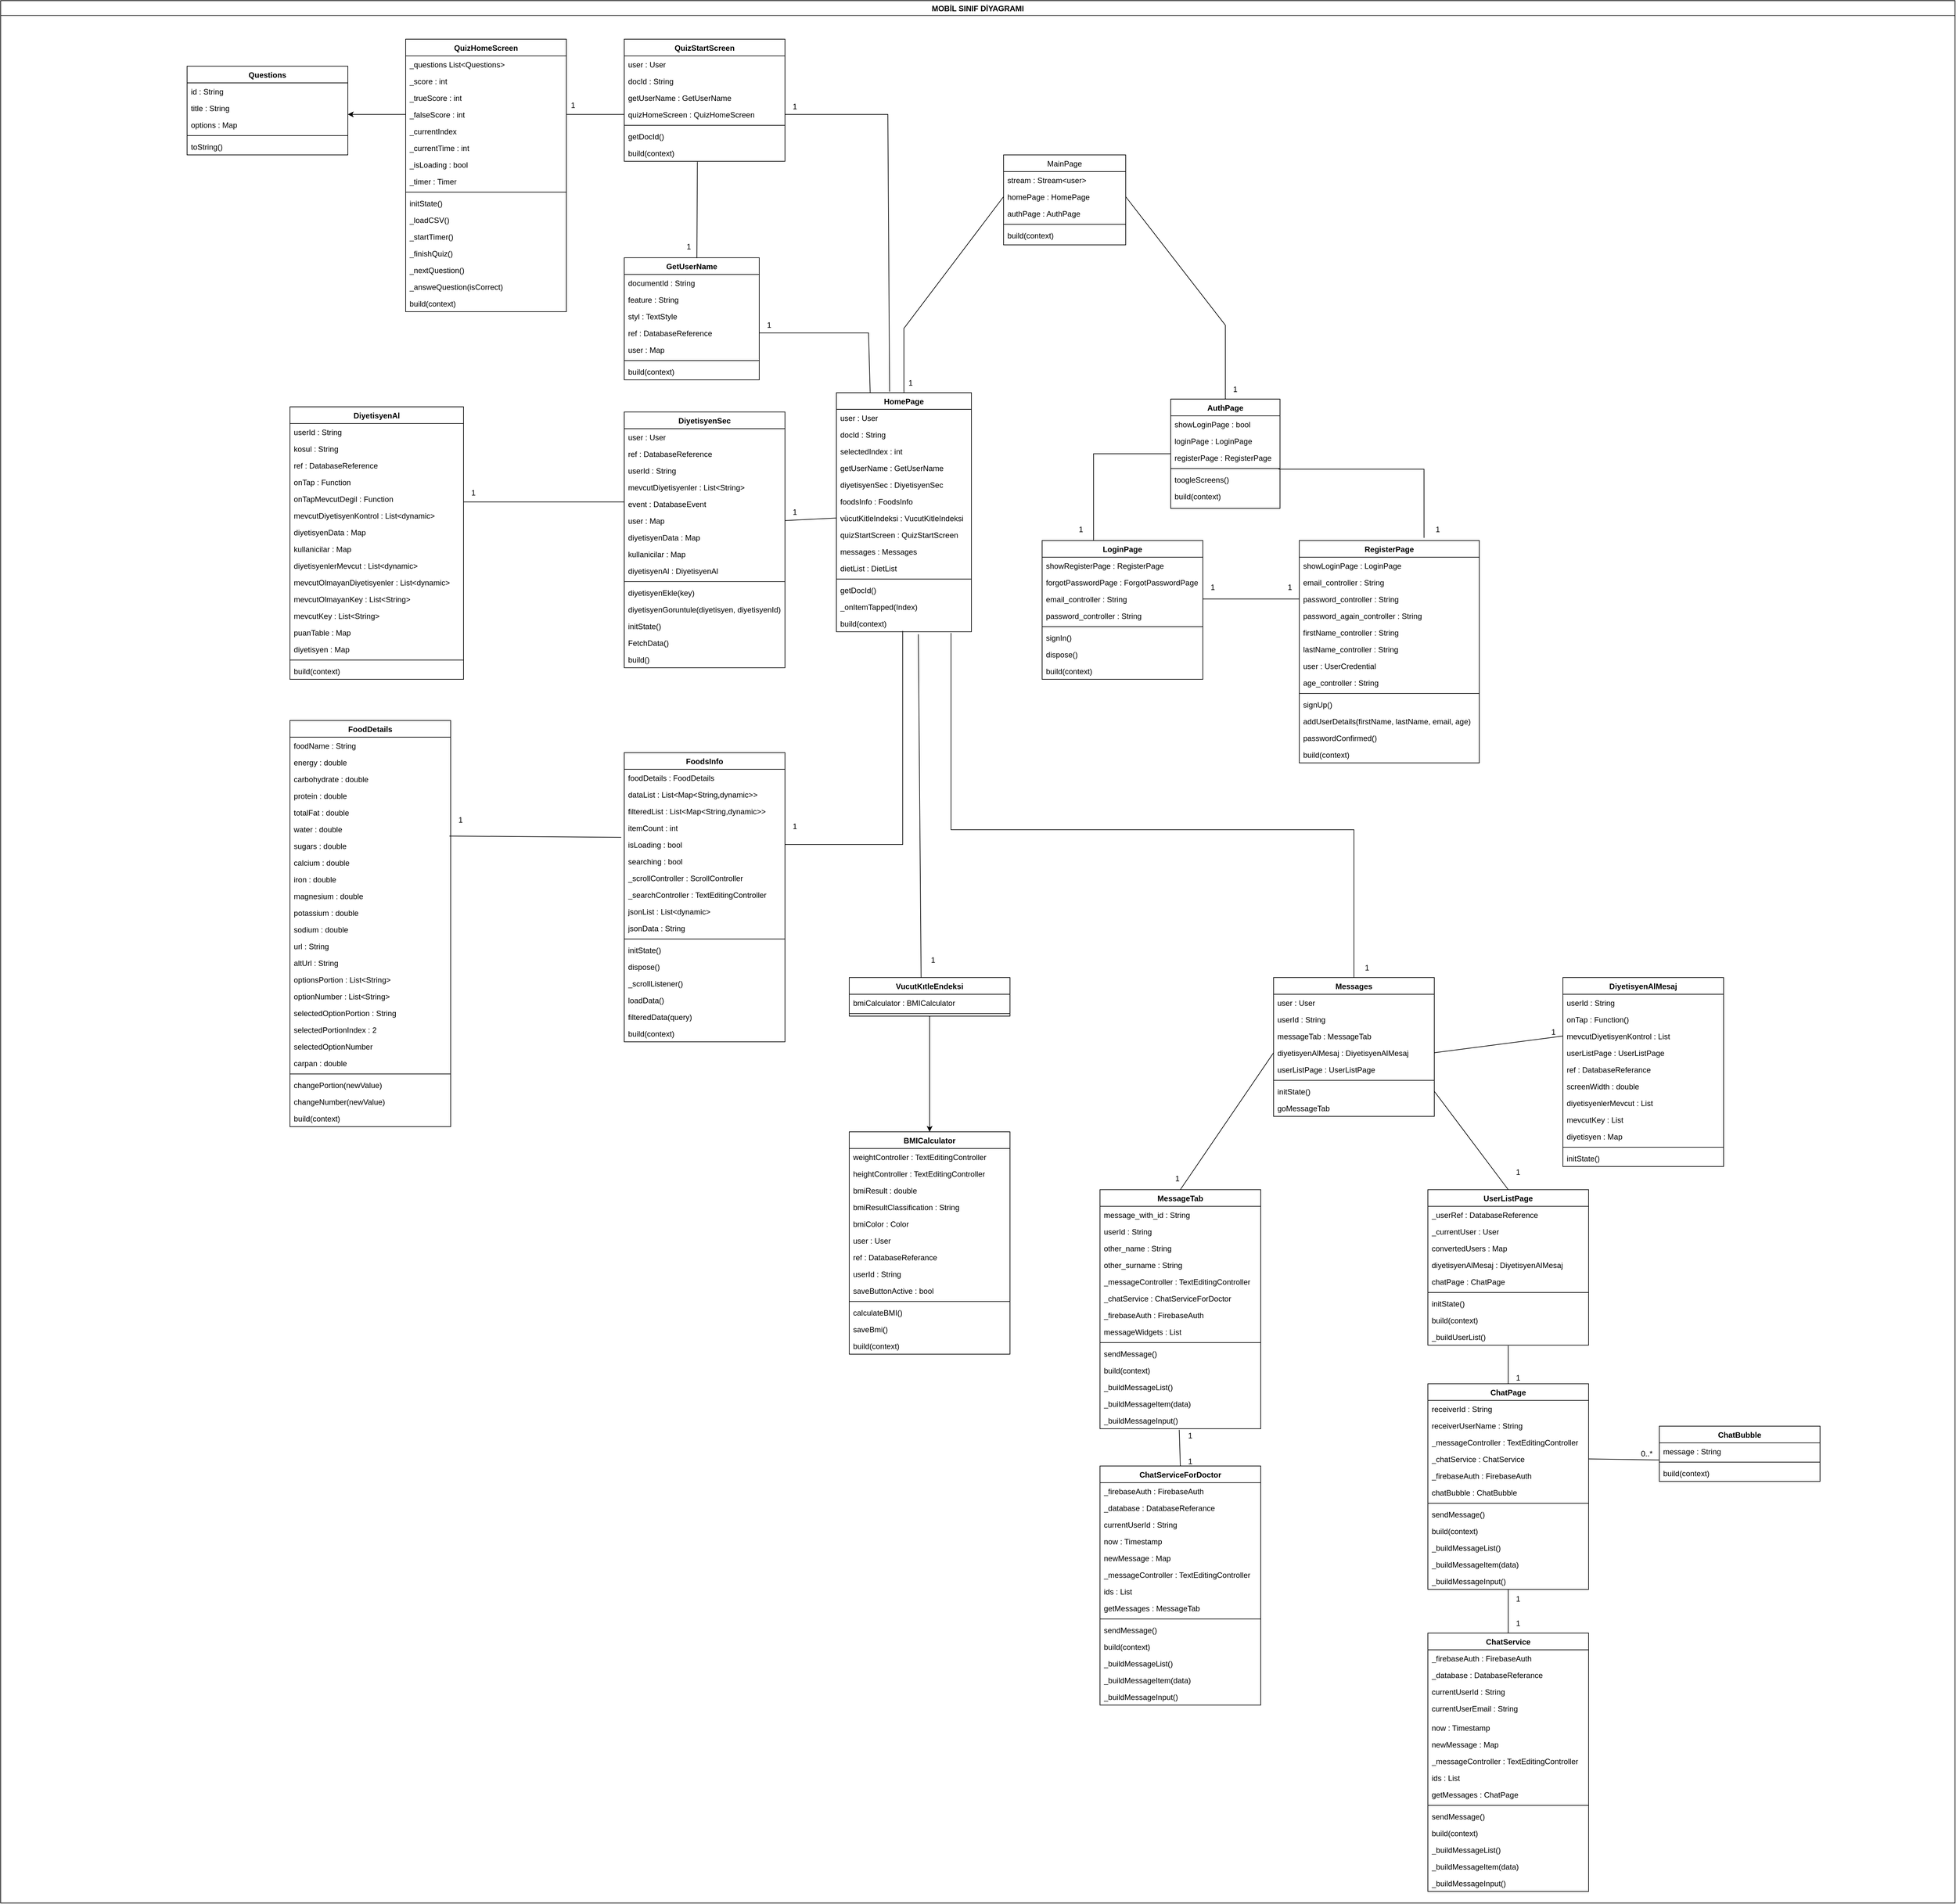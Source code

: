 <mxfile version="24.4.0" type="google">
  <diagram id="C5RBs43oDa-KdzZeNtuy" name="Page-1">
    <mxGraphModel grid="1" page="1" gridSize="10" guides="1" tooltips="1" connect="1" arrows="1" fold="1" pageScale="1" pageWidth="827" pageHeight="1169" math="0" shadow="0">
      <root>
        <mxCell id="WIyWlLk6GJQsqaUBKTNV-0" />
        <mxCell id="WIyWlLk6GJQsqaUBKTNV-1" parent="WIyWlLk6GJQsqaUBKTNV-0" />
        <mxCell id="zkfFHV4jXpPFQw0GAbJ--17" value="MainPage" style="swimlane;fontStyle=0;align=center;verticalAlign=top;childLayout=stackLayout;horizontal=1;startSize=26;horizontalStack=0;resizeParent=1;resizeLast=0;collapsible=1;marginBottom=0;rounded=0;shadow=0;strokeWidth=1;" vertex="1" parent="WIyWlLk6GJQsqaUBKTNV-1">
          <mxGeometry x="890" y="-150" width="190" height="140" as="geometry">
            <mxRectangle x="334" y="110" width="160" height="26" as="alternateBounds" />
          </mxGeometry>
        </mxCell>
        <mxCell id="zkfFHV4jXpPFQw0GAbJ--18" value="stream : Stream&lt;user&gt;" style="text;align=left;verticalAlign=top;spacingLeft=4;spacingRight=4;overflow=hidden;rotatable=0;points=[[0,0.5],[1,0.5]];portConstraint=eastwest;" vertex="1" parent="zkfFHV4jXpPFQw0GAbJ--17">
          <mxGeometry y="26" width="190" height="26" as="geometry" />
        </mxCell>
        <mxCell id="zkfFHV4jXpPFQw0GAbJ--21" value="homePage : HomePage" style="text;align=left;verticalAlign=top;spacingLeft=4;spacingRight=4;overflow=hidden;rotatable=0;points=[[0,0.5],[1,0.5]];portConstraint=eastwest;rounded=0;shadow=0;html=0;" vertex="1" parent="zkfFHV4jXpPFQw0GAbJ--17">
          <mxGeometry y="52" width="190" height="26" as="geometry" />
        </mxCell>
        <mxCell id="zkfFHV4jXpPFQw0GAbJ--22" value="authPage : AuthPage" style="text;align=left;verticalAlign=top;spacingLeft=4;spacingRight=4;overflow=hidden;rotatable=0;points=[[0,0.5],[1,0.5]];portConstraint=eastwest;rounded=0;shadow=0;html=0;" vertex="1" parent="zkfFHV4jXpPFQw0GAbJ--17">
          <mxGeometry y="78" width="190" height="26" as="geometry" />
        </mxCell>
        <mxCell id="zkfFHV4jXpPFQw0GAbJ--23" value="" style="line;html=1;strokeWidth=1;align=left;verticalAlign=middle;spacingTop=-1;spacingLeft=3;spacingRight=3;rotatable=0;labelPosition=right;points=[];portConstraint=eastwest;" vertex="1" parent="zkfFHV4jXpPFQw0GAbJ--17">
          <mxGeometry y="104" width="190" height="8" as="geometry" />
        </mxCell>
        <mxCell id="zkfFHV4jXpPFQw0GAbJ--24" value="build(context)" style="text;align=left;verticalAlign=top;spacingLeft=4;spacingRight=4;overflow=hidden;rotatable=0;points=[[0,0.5],[1,0.5]];portConstraint=eastwest;" vertex="1" parent="zkfFHV4jXpPFQw0GAbJ--17">
          <mxGeometry y="112" width="190" height="26" as="geometry" />
        </mxCell>
        <mxCell id="jy-2D_cJECoCzc1gRK6e-7" value="HomePage" style="swimlane;fontStyle=1;align=center;verticalAlign=top;childLayout=stackLayout;horizontal=1;startSize=26;horizontalStack=0;resizeParent=1;resizeParentMax=0;resizeLast=0;collapsible=1;marginBottom=0;whiteSpace=wrap;html=1;" vertex="1" parent="WIyWlLk6GJQsqaUBKTNV-1">
          <mxGeometry x="630" y="220" width="210" height="372" as="geometry" />
        </mxCell>
        <mxCell id="jy-2D_cJECoCzc1gRK6e-8" value="user : User" style="text;strokeColor=none;fillColor=none;align=left;verticalAlign=top;spacingLeft=4;spacingRight=4;overflow=hidden;rotatable=0;points=[[0,0.5],[1,0.5]];portConstraint=eastwest;whiteSpace=wrap;html=1;" vertex="1" parent="jy-2D_cJECoCzc1gRK6e-7">
          <mxGeometry y="26" width="210" height="26" as="geometry" />
        </mxCell>
        <mxCell id="jy-2D_cJECoCzc1gRK6e-65" value="docId : String" style="text;strokeColor=none;fillColor=none;align=left;verticalAlign=top;spacingLeft=4;spacingRight=4;overflow=hidden;rotatable=0;points=[[0,0.5],[1,0.5]];portConstraint=eastwest;whiteSpace=wrap;html=1;" vertex="1" parent="jy-2D_cJECoCzc1gRK6e-7">
          <mxGeometry y="52" width="210" height="26" as="geometry" />
        </mxCell>
        <mxCell id="jy-2D_cJECoCzc1gRK6e-66" value="selectedIndex : int" style="text;strokeColor=none;fillColor=none;align=left;verticalAlign=top;spacingLeft=4;spacingRight=4;overflow=hidden;rotatable=0;points=[[0,0.5],[1,0.5]];portConstraint=eastwest;whiteSpace=wrap;html=1;" vertex="1" parent="jy-2D_cJECoCzc1gRK6e-7">
          <mxGeometry y="78" width="210" height="26" as="geometry" />
        </mxCell>
        <mxCell id="jy-2D_cJECoCzc1gRK6e-67" value="getUserName : GetUserName" style="text;strokeColor=none;fillColor=none;align=left;verticalAlign=top;spacingLeft=4;spacingRight=4;overflow=hidden;rotatable=0;points=[[0,0.5],[1,0.5]];portConstraint=eastwest;whiteSpace=wrap;html=1;" vertex="1" parent="jy-2D_cJECoCzc1gRK6e-7">
          <mxGeometry y="104" width="210" height="26" as="geometry" />
        </mxCell>
        <mxCell id="jy-2D_cJECoCzc1gRK6e-68" value="diyetisyenSec : DiyetisyenSec" style="text;strokeColor=none;fillColor=none;align=left;verticalAlign=top;spacingLeft=4;spacingRight=4;overflow=hidden;rotatable=0;points=[[0,0.5],[1,0.5]];portConstraint=eastwest;whiteSpace=wrap;html=1;" vertex="1" parent="jy-2D_cJECoCzc1gRK6e-7">
          <mxGeometry y="130" width="210" height="26" as="geometry" />
        </mxCell>
        <mxCell id="jy-2D_cJECoCzc1gRK6e-69" value="foodsInfo : FoodsInfo" style="text;strokeColor=none;fillColor=none;align=left;verticalAlign=top;spacingLeft=4;spacingRight=4;overflow=hidden;rotatable=0;points=[[0,0.5],[1,0.5]];portConstraint=eastwest;whiteSpace=wrap;html=1;" vertex="1" parent="jy-2D_cJECoCzc1gRK6e-7">
          <mxGeometry y="156" width="210" height="26" as="geometry" />
        </mxCell>
        <mxCell id="jy-2D_cJECoCzc1gRK6e-72" value="vücutKitleIndeksi : VucutKitleIndeksi" style="text;strokeColor=none;fillColor=none;align=left;verticalAlign=top;spacingLeft=4;spacingRight=4;overflow=hidden;rotatable=0;points=[[0,0.5],[1,0.5]];portConstraint=eastwest;whiteSpace=wrap;html=1;" vertex="1" parent="jy-2D_cJECoCzc1gRK6e-7">
          <mxGeometry y="182" width="210" height="26" as="geometry" />
        </mxCell>
        <mxCell id="jy-2D_cJECoCzc1gRK6e-74" value="quizStartScreen : QuizStartScreen" style="text;strokeColor=none;fillColor=none;align=left;verticalAlign=top;spacingLeft=4;spacingRight=4;overflow=hidden;rotatable=0;points=[[0,0.5],[1,0.5]];portConstraint=eastwest;whiteSpace=wrap;html=1;" vertex="1" parent="jy-2D_cJECoCzc1gRK6e-7">
          <mxGeometry y="208" width="210" height="26" as="geometry" />
        </mxCell>
        <mxCell id="jy-2D_cJECoCzc1gRK6e-75" value="messages : Messages" style="text;strokeColor=none;fillColor=none;align=left;verticalAlign=top;spacingLeft=4;spacingRight=4;overflow=hidden;rotatable=0;points=[[0,0.5],[1,0.5]];portConstraint=eastwest;whiteSpace=wrap;html=1;" vertex="1" parent="jy-2D_cJECoCzc1gRK6e-7">
          <mxGeometry y="234" width="210" height="26" as="geometry" />
        </mxCell>
        <mxCell id="jy-2D_cJECoCzc1gRK6e-200" value="dietList : DietList" style="text;strokeColor=none;fillColor=none;align=left;verticalAlign=top;spacingLeft=4;spacingRight=4;overflow=hidden;rotatable=0;points=[[0,0.5],[1,0.5]];portConstraint=eastwest;whiteSpace=wrap;html=1;" vertex="1" parent="jy-2D_cJECoCzc1gRK6e-7">
          <mxGeometry y="260" width="210" height="26" as="geometry" />
        </mxCell>
        <mxCell id="jy-2D_cJECoCzc1gRK6e-9" value="" style="line;strokeWidth=1;fillColor=none;align=left;verticalAlign=middle;spacingTop=-1;spacingLeft=3;spacingRight=3;rotatable=0;labelPosition=right;points=[];portConstraint=eastwest;strokeColor=inherit;" vertex="1" parent="jy-2D_cJECoCzc1gRK6e-7">
          <mxGeometry y="286" width="210" height="8" as="geometry" />
        </mxCell>
        <mxCell id="jy-2D_cJECoCzc1gRK6e-10" value="getDocId()" style="text;strokeColor=none;fillColor=none;align=left;verticalAlign=top;spacingLeft=4;spacingRight=4;overflow=hidden;rotatable=0;points=[[0,0.5],[1,0.5]];portConstraint=eastwest;whiteSpace=wrap;html=1;" vertex="1" parent="jy-2D_cJECoCzc1gRK6e-7">
          <mxGeometry y="294" width="210" height="26" as="geometry" />
        </mxCell>
        <mxCell id="jy-2D_cJECoCzc1gRK6e-70" value="_onItemTapped(Index)" style="text;strokeColor=none;fillColor=none;align=left;verticalAlign=top;spacingLeft=4;spacingRight=4;overflow=hidden;rotatable=0;points=[[0,0.5],[1,0.5]];portConstraint=eastwest;whiteSpace=wrap;html=1;" vertex="1" parent="jy-2D_cJECoCzc1gRK6e-7">
          <mxGeometry y="320" width="210" height="26" as="geometry" />
        </mxCell>
        <mxCell id="jy-2D_cJECoCzc1gRK6e-71" value="build(context)" style="text;strokeColor=none;fillColor=none;align=left;verticalAlign=top;spacingLeft=4;spacingRight=4;overflow=hidden;rotatable=0;points=[[0,0.5],[1,0.5]];portConstraint=eastwest;whiteSpace=wrap;html=1;" vertex="1" parent="jy-2D_cJECoCzc1gRK6e-7">
          <mxGeometry y="346" width="210" height="26" as="geometry" />
        </mxCell>
        <mxCell id="jy-2D_cJECoCzc1gRK6e-11" value="AuthPage" style="swimlane;fontStyle=1;align=center;verticalAlign=top;childLayout=stackLayout;horizontal=1;startSize=26;horizontalStack=0;resizeParent=1;resizeParentMax=0;resizeLast=0;collapsible=1;marginBottom=0;whiteSpace=wrap;html=1;swimlaneLine=1;" vertex="1" parent="WIyWlLk6GJQsqaUBKTNV-1">
          <mxGeometry x="1150" y="230" width="170" height="170" as="geometry" />
        </mxCell>
        <mxCell id="jy-2D_cJECoCzc1gRK6e-12" value="showLoginPage : bool" style="text;strokeColor=none;fillColor=none;align=left;verticalAlign=top;spacingLeft=4;spacingRight=4;overflow=hidden;rotatable=0;points=[[0,0.5],[1,0.5]];portConstraint=eastwest;whiteSpace=wrap;html=1;" vertex="1" parent="jy-2D_cJECoCzc1gRK6e-11">
          <mxGeometry y="26" width="170" height="26" as="geometry" />
        </mxCell>
        <mxCell id="jy-2D_cJECoCzc1gRK6e-17" value="loginPage : LoginPage" style="text;strokeColor=none;fillColor=none;align=left;verticalAlign=top;spacingLeft=4;spacingRight=4;overflow=hidden;rotatable=0;points=[[0,0.5],[1,0.5]];portConstraint=eastwest;whiteSpace=wrap;html=1;" vertex="1" parent="jy-2D_cJECoCzc1gRK6e-11">
          <mxGeometry y="52" width="170" height="26" as="geometry" />
        </mxCell>
        <mxCell id="jy-2D_cJECoCzc1gRK6e-18" value="registerPage : RegisterPage" style="text;strokeColor=none;fillColor=none;align=left;verticalAlign=top;spacingLeft=4;spacingRight=4;overflow=hidden;rotatable=0;points=[[0,0.5],[1,0.5]];portConstraint=eastwest;whiteSpace=wrap;html=1;" vertex="1" parent="jy-2D_cJECoCzc1gRK6e-11">
          <mxGeometry y="78" width="170" height="26" as="geometry" />
        </mxCell>
        <mxCell id="jy-2D_cJECoCzc1gRK6e-13" value="" style="line;strokeWidth=1;fillColor=none;align=left;verticalAlign=middle;spacingTop=-1;spacingLeft=3;spacingRight=3;rotatable=0;labelPosition=right;points=[];portConstraint=eastwest;strokeColor=inherit;" vertex="1" parent="jy-2D_cJECoCzc1gRK6e-11">
          <mxGeometry y="104" width="170" height="8" as="geometry" />
        </mxCell>
        <mxCell id="jy-2D_cJECoCzc1gRK6e-15" value="toogleScreens()" style="text;strokeColor=none;fillColor=none;align=left;verticalAlign=top;spacingLeft=4;spacingRight=4;overflow=hidden;rotatable=0;points=[[0,0.5],[1,0.5]];portConstraint=eastwest;whiteSpace=wrap;html=1;" vertex="1" parent="jy-2D_cJECoCzc1gRK6e-11">
          <mxGeometry y="112" width="170" height="26" as="geometry" />
        </mxCell>
        <mxCell id="jy-2D_cJECoCzc1gRK6e-14" value="build(context)" style="text;strokeColor=none;fillColor=none;align=left;verticalAlign=top;spacingLeft=4;spacingRight=4;overflow=hidden;rotatable=0;points=[[0,0.5],[1,0.5]];portConstraint=eastwest;whiteSpace=wrap;html=1;" vertex="1" parent="jy-2D_cJECoCzc1gRK6e-11">
          <mxGeometry y="138" width="170" height="32" as="geometry" />
        </mxCell>
        <mxCell id="jy-2D_cJECoCzc1gRK6e-19" value="" style="endArrow=none;html=1;rounded=0;exitX=0.5;exitY=0;exitDx=0;exitDy=0;entryX=0;entryY=0.5;entryDx=0;entryDy=0;" edge="1" parent="WIyWlLk6GJQsqaUBKTNV-1" source="jy-2D_cJECoCzc1gRK6e-7" target="zkfFHV4jXpPFQw0GAbJ--21">
          <mxGeometry width="50" height="50" relative="1" as="geometry">
            <mxPoint x="790" y="200" as="sourcePoint" />
            <mxPoint x="840" y="150" as="targetPoint" />
            <Array as="points">
              <mxPoint x="735" y="120" />
            </Array>
          </mxGeometry>
        </mxCell>
        <mxCell id="jy-2D_cJECoCzc1gRK6e-21" value="1" style="text;html=1;align=center;verticalAlign=middle;resizable=0;points=[];autosize=1;strokeColor=none;fillColor=none;" vertex="1" parent="WIyWlLk6GJQsqaUBKTNV-1">
          <mxGeometry x="730" y="190" width="30" height="30" as="geometry" />
        </mxCell>
        <mxCell id="jy-2D_cJECoCzc1gRK6e-22" value="" style="endArrow=none;html=1;rounded=0;entryX=1;entryY=0.5;entryDx=0;entryDy=0;exitX=0.5;exitY=0;exitDx=0;exitDy=0;" edge="1" parent="WIyWlLk6GJQsqaUBKTNV-1" source="jy-2D_cJECoCzc1gRK6e-11" target="zkfFHV4jXpPFQw0GAbJ--21">
          <mxGeometry width="50" height="50" relative="1" as="geometry">
            <mxPoint x="1200" y="170" as="sourcePoint" />
            <mxPoint x="1250" y="120" as="targetPoint" />
            <Array as="points">
              <mxPoint x="1235" y="115" />
            </Array>
          </mxGeometry>
        </mxCell>
        <mxCell id="jy-2D_cJECoCzc1gRK6e-24" value="1" style="text;html=1;align=center;verticalAlign=middle;resizable=0;points=[];autosize=1;strokeColor=none;fillColor=none;" vertex="1" parent="WIyWlLk6GJQsqaUBKTNV-1">
          <mxGeometry x="1235" y="200" width="30" height="30" as="geometry" />
        </mxCell>
        <mxCell id="jy-2D_cJECoCzc1gRK6e-27" value="LoginPage" style="swimlane;fontStyle=1;align=center;verticalAlign=top;childLayout=stackLayout;horizontal=1;startSize=26;horizontalStack=0;resizeParent=1;resizeParentMax=0;resizeLast=0;collapsible=1;marginBottom=0;whiteSpace=wrap;html=1;" vertex="1" parent="WIyWlLk6GJQsqaUBKTNV-1">
          <mxGeometry x="950" y="450" width="250" height="216" as="geometry" />
        </mxCell>
        <mxCell id="jy-2D_cJECoCzc1gRK6e-28" value="showRegisterPage : RegisterPage" style="text;strokeColor=none;fillColor=none;align=left;verticalAlign=top;spacingLeft=4;spacingRight=4;overflow=hidden;rotatable=0;points=[[0,0.5],[1,0.5]];portConstraint=eastwest;whiteSpace=wrap;html=1;" vertex="1" parent="jy-2D_cJECoCzc1gRK6e-27">
          <mxGeometry y="26" width="250" height="26" as="geometry" />
        </mxCell>
        <mxCell id="jy-2D_cJECoCzc1gRK6e-61" value="forgotPasswordPage : ForgotPasswordPage" style="text;strokeColor=none;fillColor=none;align=left;verticalAlign=top;spacingLeft=4;spacingRight=4;overflow=hidden;rotatable=0;points=[[0,0.5],[1,0.5]];portConstraint=eastwest;whiteSpace=wrap;html=1;" vertex="1" parent="jy-2D_cJECoCzc1gRK6e-27">
          <mxGeometry y="52" width="250" height="26" as="geometry" />
        </mxCell>
        <mxCell id="jy-2D_cJECoCzc1gRK6e-52" value="email_controller : String" style="text;strokeColor=none;fillColor=none;align=left;verticalAlign=top;spacingLeft=4;spacingRight=4;overflow=hidden;rotatable=0;points=[[0,0.5],[1,0.5]];portConstraint=eastwest;whiteSpace=wrap;html=1;" vertex="1" parent="jy-2D_cJECoCzc1gRK6e-27">
          <mxGeometry y="78" width="250" height="26" as="geometry" />
        </mxCell>
        <mxCell id="jy-2D_cJECoCzc1gRK6e-53" value="password_controller : String" style="text;strokeColor=none;fillColor=none;align=left;verticalAlign=top;spacingLeft=4;spacingRight=4;overflow=hidden;rotatable=0;points=[[0,0.5],[1,0.5]];portConstraint=eastwest;whiteSpace=wrap;html=1;" vertex="1" parent="jy-2D_cJECoCzc1gRK6e-27">
          <mxGeometry y="104" width="250" height="26" as="geometry" />
        </mxCell>
        <mxCell id="jy-2D_cJECoCzc1gRK6e-29" value="" style="line;strokeWidth=1;fillColor=none;align=left;verticalAlign=middle;spacingTop=-1;spacingLeft=3;spacingRight=3;rotatable=0;labelPosition=right;points=[];portConstraint=eastwest;strokeColor=inherit;" vertex="1" parent="jy-2D_cJECoCzc1gRK6e-27">
          <mxGeometry y="130" width="250" height="8" as="geometry" />
        </mxCell>
        <mxCell id="jy-2D_cJECoCzc1gRK6e-30" value="signIn()" style="text;strokeColor=none;fillColor=none;align=left;verticalAlign=top;spacingLeft=4;spacingRight=4;overflow=hidden;rotatable=0;points=[[0,0.5],[1,0.5]];portConstraint=eastwest;whiteSpace=wrap;html=1;" vertex="1" parent="jy-2D_cJECoCzc1gRK6e-27">
          <mxGeometry y="138" width="250" height="26" as="geometry" />
        </mxCell>
        <mxCell id="jy-2D_cJECoCzc1gRK6e-58" value="dispose()&lt;span style=&quot;color: rgba(0, 0, 0, 0); font-family: monospace; font-size: 0px; text-wrap: nowrap;&quot;&gt;%3CmxGraphModel%3E%3Croot%3E%3CmxCell%20id%3D%220%22%2F%3E%3CmxCell%20id%3D%221%22%20parent%3D%220%22%2F%3E%3CmxCell%20id%3D%222%22%20value%3D%22signIn()%22%20style%3D%22text%3BstrokeColor%3Dnone%3BfillColor%3Dnone%3Balign%3Dleft%3BverticalAlign%3Dtop%3BspacingLeft%3D4%3BspacingRight%3D4%3Boverflow%3Dhidden%3Brotatable%3D0%3Bpoints%3D%5B%5B0%2C0.5%5D%2C%5B1%2C0.5%5D%5D%3BportConstraint%3Deastwest%3BwhiteSpace%3Dwrap%3Bhtml%3D1%3B%22%20vertex%3D%221%22%20parent%3D%221%22%3E%3CmxGeometry%20x%3D%22370%22%20y%3D%22636%22%20width%3D%22220%22%20height%3D%2226%22%20as%3D%22geometry%22%2F%3E%3C%2FmxCell%3E%3C%2Froot%3E%3C%2FmxGraphModel%3E&lt;/span&gt;" style="text;strokeColor=none;fillColor=none;align=left;verticalAlign=top;spacingLeft=4;spacingRight=4;overflow=hidden;rotatable=0;points=[[0,0.5],[1,0.5]];portConstraint=eastwest;whiteSpace=wrap;html=1;" vertex="1" parent="jy-2D_cJECoCzc1gRK6e-27">
          <mxGeometry y="164" width="250" height="26" as="geometry" />
        </mxCell>
        <mxCell id="jy-2D_cJECoCzc1gRK6e-59" value="build(context)" style="text;strokeColor=none;fillColor=none;align=left;verticalAlign=top;spacingLeft=4;spacingRight=4;overflow=hidden;rotatable=0;points=[[0,0.5],[1,0.5]];portConstraint=eastwest;whiteSpace=wrap;html=1;" vertex="1" parent="jy-2D_cJECoCzc1gRK6e-27">
          <mxGeometry y="190" width="250" height="26" as="geometry" />
        </mxCell>
        <mxCell id="jy-2D_cJECoCzc1gRK6e-31" value="RegisterPage" style="swimlane;fontStyle=1;align=center;verticalAlign=top;childLayout=stackLayout;horizontal=1;startSize=26;horizontalStack=0;resizeParent=1;resizeParentMax=0;resizeLast=0;collapsible=1;marginBottom=0;whiteSpace=wrap;html=1;" vertex="1" parent="WIyWlLk6GJQsqaUBKTNV-1">
          <mxGeometry x="1350" y="450" width="280" height="346" as="geometry" />
        </mxCell>
        <mxCell id="jy-2D_cJECoCzc1gRK6e-32" value="showLoginPage : LoginPage" style="text;strokeColor=none;fillColor=none;align=left;verticalAlign=top;spacingLeft=4;spacingRight=4;overflow=hidden;rotatable=0;points=[[0,0.5],[1,0.5]];portConstraint=eastwest;whiteSpace=wrap;html=1;" vertex="1" parent="jy-2D_cJECoCzc1gRK6e-31">
          <mxGeometry y="26" width="280" height="26" as="geometry" />
        </mxCell>
        <mxCell id="jy-2D_cJECoCzc1gRK6e-39" value="email_controller : String" style="text;strokeColor=none;fillColor=none;align=left;verticalAlign=top;spacingLeft=4;spacingRight=4;overflow=hidden;rotatable=0;points=[[0,0.5],[1,0.5]];portConstraint=eastwest;whiteSpace=wrap;html=1;" vertex="1" parent="jy-2D_cJECoCzc1gRK6e-31">
          <mxGeometry y="52" width="280" height="26" as="geometry" />
        </mxCell>
        <mxCell id="jy-2D_cJECoCzc1gRK6e-40" value="password_controller : String" style="text;strokeColor=none;fillColor=none;align=left;verticalAlign=top;spacingLeft=4;spacingRight=4;overflow=hidden;rotatable=0;points=[[0,0.5],[1,0.5]];portConstraint=eastwest;whiteSpace=wrap;html=1;" vertex="1" parent="jy-2D_cJECoCzc1gRK6e-31">
          <mxGeometry y="78" width="280" height="26" as="geometry" />
        </mxCell>
        <mxCell id="jy-2D_cJECoCzc1gRK6e-41" value="password_again_controller : String" style="text;strokeColor=none;fillColor=none;align=left;verticalAlign=top;spacingLeft=4;spacingRight=4;overflow=hidden;rotatable=0;points=[[0,0.5],[1,0.5]];portConstraint=eastwest;whiteSpace=wrap;html=1;" vertex="1" parent="jy-2D_cJECoCzc1gRK6e-31">
          <mxGeometry y="104" width="280" height="26" as="geometry" />
        </mxCell>
        <mxCell id="jy-2D_cJECoCzc1gRK6e-42" value="firstName_controller : String" style="text;strokeColor=none;fillColor=none;align=left;verticalAlign=top;spacingLeft=4;spacingRight=4;overflow=hidden;rotatable=0;points=[[0,0.5],[1,0.5]];portConstraint=eastwest;whiteSpace=wrap;html=1;" vertex="1" parent="jy-2D_cJECoCzc1gRK6e-31">
          <mxGeometry y="130" width="280" height="26" as="geometry" />
        </mxCell>
        <mxCell id="jy-2D_cJECoCzc1gRK6e-43" value="lastName_controller : String" style="text;strokeColor=none;fillColor=none;align=left;verticalAlign=top;spacingLeft=4;spacingRight=4;overflow=hidden;rotatable=0;points=[[0,0.5],[1,0.5]];portConstraint=eastwest;whiteSpace=wrap;html=1;" vertex="1" parent="jy-2D_cJECoCzc1gRK6e-31">
          <mxGeometry y="156" width="280" height="26" as="geometry" />
        </mxCell>
        <mxCell id="jy-2D_cJECoCzc1gRK6e-44" value="user :&amp;nbsp;UserCredential" style="text;strokeColor=none;fillColor=none;align=left;verticalAlign=top;spacingLeft=4;spacingRight=4;overflow=hidden;rotatable=0;points=[[0,0.5],[1,0.5]];portConstraint=eastwest;whiteSpace=wrap;html=1;" vertex="1" parent="jy-2D_cJECoCzc1gRK6e-31">
          <mxGeometry y="182" width="280" height="26" as="geometry" />
        </mxCell>
        <mxCell id="jy-2D_cJECoCzc1gRK6e-45" value="age_controller : String" style="text;strokeColor=none;fillColor=none;align=left;verticalAlign=top;spacingLeft=4;spacingRight=4;overflow=hidden;rotatable=0;points=[[0,0.5],[1,0.5]];portConstraint=eastwest;whiteSpace=wrap;html=1;" vertex="1" parent="jy-2D_cJECoCzc1gRK6e-31">
          <mxGeometry y="208" width="280" height="26" as="geometry" />
        </mxCell>
        <mxCell id="jy-2D_cJECoCzc1gRK6e-33" value="" style="line;strokeWidth=1;fillColor=none;align=left;verticalAlign=middle;spacingTop=-1;spacingLeft=3;spacingRight=3;rotatable=0;labelPosition=right;points=[];portConstraint=eastwest;strokeColor=inherit;" vertex="1" parent="jy-2D_cJECoCzc1gRK6e-31">
          <mxGeometry y="234" width="280" height="8" as="geometry" />
        </mxCell>
        <mxCell id="jy-2D_cJECoCzc1gRK6e-34" value="signUp()" style="text;strokeColor=none;fillColor=none;align=left;verticalAlign=top;spacingLeft=4;spacingRight=4;overflow=hidden;rotatable=0;points=[[0,0.5],[1,0.5]];portConstraint=eastwest;whiteSpace=wrap;html=1;" vertex="1" parent="jy-2D_cJECoCzc1gRK6e-31">
          <mxGeometry y="242" width="280" height="26" as="geometry" />
        </mxCell>
        <mxCell id="jy-2D_cJECoCzc1gRK6e-49" value="addUserDetails(firstName, lastName, email, age)" style="text;strokeColor=none;fillColor=none;align=left;verticalAlign=top;spacingLeft=4;spacingRight=4;overflow=hidden;rotatable=0;points=[[0,0.5],[1,0.5]];portConstraint=eastwest;whiteSpace=wrap;html=1;" vertex="1" parent="jy-2D_cJECoCzc1gRK6e-31">
          <mxGeometry y="268" width="280" height="26" as="geometry" />
        </mxCell>
        <mxCell id="jy-2D_cJECoCzc1gRK6e-50" value="passwordConfirmed()" style="text;strokeColor=none;fillColor=none;align=left;verticalAlign=top;spacingLeft=4;spacingRight=4;overflow=hidden;rotatable=0;points=[[0,0.5],[1,0.5]];portConstraint=eastwest;whiteSpace=wrap;html=1;" vertex="1" parent="jy-2D_cJECoCzc1gRK6e-31">
          <mxGeometry y="294" width="280" height="26" as="geometry" />
        </mxCell>
        <mxCell id="jy-2D_cJECoCzc1gRK6e-51" value="build(context)" style="text;strokeColor=none;fillColor=none;align=left;verticalAlign=top;spacingLeft=4;spacingRight=4;overflow=hidden;rotatable=0;points=[[0,0.5],[1,0.5]];portConstraint=eastwest;whiteSpace=wrap;html=1;" vertex="1" parent="jy-2D_cJECoCzc1gRK6e-31">
          <mxGeometry y="320" width="280" height="26" as="geometry" />
        </mxCell>
        <mxCell id="jy-2D_cJECoCzc1gRK6e-35" value="" style="endArrow=none;html=1;rounded=0;exitX=0.693;exitY=-0.012;exitDx=0;exitDy=0;exitPerimeter=0;entryX=0.987;entryY=-0.115;entryDx=0;entryDy=0;entryPerimeter=0;edgeStyle=orthogonalEdgeStyle;" edge="1" parent="WIyWlLk6GJQsqaUBKTNV-1" source="jy-2D_cJECoCzc1gRK6e-31" target="jy-2D_cJECoCzc1gRK6e-15">
          <mxGeometry width="50" height="50" relative="1" as="geometry">
            <mxPoint x="1477" y="450" as="sourcePoint" />
            <mxPoint x="1380" y="310" as="targetPoint" />
          </mxGeometry>
        </mxCell>
        <mxCell id="jy-2D_cJECoCzc1gRK6e-36" value="1" style="text;html=1;align=center;verticalAlign=middle;resizable=0;points=[];autosize=1;strokeColor=none;fillColor=none;" vertex="1" parent="WIyWlLk6GJQsqaUBKTNV-1">
          <mxGeometry x="1550" y="418" width="30" height="30" as="geometry" />
        </mxCell>
        <mxCell id="jy-2D_cJECoCzc1gRK6e-37" value="" style="endArrow=none;html=1;rounded=0;exitX=0.32;exitY=0;exitDx=0;exitDy=0;exitPerimeter=0;edgeStyle=orthogonalEdgeStyle;" edge="1" parent="WIyWlLk6GJQsqaUBKTNV-1" source="jy-2D_cJECoCzc1gRK6e-27" target="jy-2D_cJECoCzc1gRK6e-11">
          <mxGeometry width="50" height="50" relative="1" as="geometry">
            <mxPoint x="990" y="350" as="sourcePoint" />
            <mxPoint x="1040" y="300" as="targetPoint" />
            <Array as="points">
              <mxPoint x="1030" y="315" />
            </Array>
          </mxGeometry>
        </mxCell>
        <mxCell id="jy-2D_cJECoCzc1gRK6e-38" value="1" style="text;html=1;align=center;verticalAlign=middle;resizable=0;points=[];autosize=1;strokeColor=none;fillColor=none;" vertex="1" parent="WIyWlLk6GJQsqaUBKTNV-1">
          <mxGeometry x="995" y="418" width="30" height="30" as="geometry" />
        </mxCell>
        <mxCell id="jy-2D_cJECoCzc1gRK6e-62" value="" style="endArrow=none;html=1;rounded=0;entryX=0;entryY=0.5;entryDx=0;entryDy=0;exitX=1;exitY=0.5;exitDx=0;exitDy=0;" edge="1" parent="WIyWlLk6GJQsqaUBKTNV-1" source="jy-2D_cJECoCzc1gRK6e-52" target="jy-2D_cJECoCzc1gRK6e-40">
          <mxGeometry width="50" height="50" relative="1" as="geometry">
            <mxPoint x="1260" y="590" as="sourcePoint" />
            <mxPoint x="1310" y="540" as="targetPoint" />
          </mxGeometry>
        </mxCell>
        <mxCell id="jy-2D_cJECoCzc1gRK6e-63" value="1" style="text;html=1;align=center;verticalAlign=middle;resizable=0;points=[];autosize=1;strokeColor=none;fillColor=none;" vertex="1" parent="WIyWlLk6GJQsqaUBKTNV-1">
          <mxGeometry x="1200" y="508" width="30" height="30" as="geometry" />
        </mxCell>
        <mxCell id="jy-2D_cJECoCzc1gRK6e-64" value="1" style="text;html=1;align=center;verticalAlign=middle;resizable=0;points=[];autosize=1;strokeColor=none;fillColor=none;" vertex="1" parent="WIyWlLk6GJQsqaUBKTNV-1">
          <mxGeometry x="1320" y="508" width="30" height="30" as="geometry" />
        </mxCell>
        <mxCell id="jy-2D_cJECoCzc1gRK6e-76" value="GetUserName" style="swimlane;fontStyle=1;align=center;verticalAlign=top;childLayout=stackLayout;horizontal=1;startSize=26;horizontalStack=0;resizeParent=1;resizeParentMax=0;resizeLast=0;collapsible=1;marginBottom=0;whiteSpace=wrap;html=1;" vertex="1" parent="WIyWlLk6GJQsqaUBKTNV-1">
          <mxGeometry x="300" y="10" width="210" height="190" as="geometry" />
        </mxCell>
        <mxCell id="jy-2D_cJECoCzc1gRK6e-77" value="documentId : String" style="text;strokeColor=none;fillColor=none;align=left;verticalAlign=top;spacingLeft=4;spacingRight=4;overflow=hidden;rotatable=0;points=[[0,0.5],[1,0.5]];portConstraint=eastwest;whiteSpace=wrap;html=1;" vertex="1" parent="jy-2D_cJECoCzc1gRK6e-76">
          <mxGeometry y="26" width="210" height="26" as="geometry" />
        </mxCell>
        <mxCell id="jy-2D_cJECoCzc1gRK6e-78" value="feature : String" style="text;strokeColor=none;fillColor=none;align=left;verticalAlign=top;spacingLeft=4;spacingRight=4;overflow=hidden;rotatable=0;points=[[0,0.5],[1,0.5]];portConstraint=eastwest;whiteSpace=wrap;html=1;" vertex="1" parent="jy-2D_cJECoCzc1gRK6e-76">
          <mxGeometry y="52" width="210" height="26" as="geometry" />
        </mxCell>
        <mxCell id="jy-2D_cJECoCzc1gRK6e-79" value="styl : TextStyle" style="text;strokeColor=none;fillColor=none;align=left;verticalAlign=top;spacingLeft=4;spacingRight=4;overflow=hidden;rotatable=0;points=[[0,0.5],[1,0.5]];portConstraint=eastwest;whiteSpace=wrap;html=1;" vertex="1" parent="jy-2D_cJECoCzc1gRK6e-76">
          <mxGeometry y="78" width="210" height="26" as="geometry" />
        </mxCell>
        <mxCell id="jy-2D_cJECoCzc1gRK6e-80" value="ref : DatabaseReference&amp;nbsp;" style="text;strokeColor=none;fillColor=none;align=left;verticalAlign=top;spacingLeft=4;spacingRight=4;overflow=hidden;rotatable=0;points=[[0,0.5],[1,0.5]];portConstraint=eastwest;whiteSpace=wrap;html=1;" vertex="1" parent="jy-2D_cJECoCzc1gRK6e-76">
          <mxGeometry y="104" width="210" height="26" as="geometry" />
        </mxCell>
        <mxCell id="jy-2D_cJECoCzc1gRK6e-91" value="user : Map" style="text;strokeColor=none;fillColor=none;align=left;verticalAlign=top;spacingLeft=4;spacingRight=4;overflow=hidden;rotatable=0;points=[[0,0.5],[1,0.5]];portConstraint=eastwest;whiteSpace=wrap;html=1;" vertex="1" parent="jy-2D_cJECoCzc1gRK6e-76">
          <mxGeometry y="130" width="210" height="26" as="geometry" />
        </mxCell>
        <mxCell id="jy-2D_cJECoCzc1gRK6e-87" value="" style="line;strokeWidth=1;fillColor=none;align=left;verticalAlign=middle;spacingTop=-1;spacingLeft=3;spacingRight=3;rotatable=0;labelPosition=right;points=[];portConstraint=eastwest;strokeColor=inherit;" vertex="1" parent="jy-2D_cJECoCzc1gRK6e-76">
          <mxGeometry y="156" width="210" height="8" as="geometry" />
        </mxCell>
        <mxCell id="jy-2D_cJECoCzc1gRK6e-90" value="build(context)" style="text;strokeColor=none;fillColor=none;align=left;verticalAlign=top;spacingLeft=4;spacingRight=4;overflow=hidden;rotatable=0;points=[[0,0.5],[1,0.5]];portConstraint=eastwest;whiteSpace=wrap;html=1;" vertex="1" parent="jy-2D_cJECoCzc1gRK6e-76">
          <mxGeometry y="164" width="210" height="26" as="geometry" />
        </mxCell>
        <mxCell id="jy-2D_cJECoCzc1gRK6e-92" value="" style="endArrow=none;html=1;rounded=0;entryX=0.25;entryY=0;entryDx=0;entryDy=0;exitX=1;exitY=0.5;exitDx=0;exitDy=0;" edge="1" parent="WIyWlLk6GJQsqaUBKTNV-1" source="jy-2D_cJECoCzc1gRK6e-80" target="jy-2D_cJECoCzc1gRK6e-7">
          <mxGeometry width="50" height="50" relative="1" as="geometry">
            <mxPoint x="300" y="370" as="sourcePoint" />
            <mxPoint x="350" y="320" as="targetPoint" />
            <Array as="points">
              <mxPoint x="680" y="127" />
            </Array>
          </mxGeometry>
        </mxCell>
        <mxCell id="jy-2D_cJECoCzc1gRK6e-93" value="1" style="text;html=1;align=center;verticalAlign=middle;resizable=0;points=[];autosize=1;strokeColor=none;fillColor=none;" vertex="1" parent="WIyWlLk6GJQsqaUBKTNV-1">
          <mxGeometry x="510" y="100" width="30" height="30" as="geometry" />
        </mxCell>
        <mxCell id="jy-2D_cJECoCzc1gRK6e-94" value="DiyetisyenSec" style="swimlane;fontStyle=1;align=center;verticalAlign=top;childLayout=stackLayout;horizontal=1;startSize=26;horizontalStack=0;resizeParent=1;resizeParentMax=0;resizeLast=0;collapsible=1;marginBottom=0;whiteSpace=wrap;html=1;" vertex="1" parent="WIyWlLk6GJQsqaUBKTNV-1">
          <mxGeometry x="300" y="250" width="250" height="398" as="geometry" />
        </mxCell>
        <mxCell id="jy-2D_cJECoCzc1gRK6e-95" value="user : User&amp;nbsp;" style="text;strokeColor=none;fillColor=none;align=left;verticalAlign=top;spacingLeft=4;spacingRight=4;overflow=hidden;rotatable=0;points=[[0,0.5],[1,0.5]];portConstraint=eastwest;whiteSpace=wrap;html=1;" vertex="1" parent="jy-2D_cJECoCzc1gRK6e-94">
          <mxGeometry y="26" width="250" height="26" as="geometry" />
        </mxCell>
        <mxCell id="jy-2D_cJECoCzc1gRK6e-98" value="ref : DatabaseReference&amp;nbsp;" style="text;strokeColor=none;fillColor=none;align=left;verticalAlign=top;spacingLeft=4;spacingRight=4;overflow=hidden;rotatable=0;points=[[0,0.5],[1,0.5]];portConstraint=eastwest;whiteSpace=wrap;html=1;" vertex="1" parent="jy-2D_cJECoCzc1gRK6e-94">
          <mxGeometry y="52" width="250" height="26" as="geometry" />
        </mxCell>
        <mxCell id="jy-2D_cJECoCzc1gRK6e-96" value="userId : String" style="text;strokeColor=none;fillColor=none;align=left;verticalAlign=top;spacingLeft=4;spacingRight=4;overflow=hidden;rotatable=0;points=[[0,0.5],[1,0.5]];portConstraint=eastwest;whiteSpace=wrap;html=1;" vertex="1" parent="jy-2D_cJECoCzc1gRK6e-94">
          <mxGeometry y="78" width="250" height="26" as="geometry" />
        </mxCell>
        <mxCell id="jy-2D_cJECoCzc1gRK6e-97" value="mevcutDiyetisyenler : List&amp;lt;String&amp;gt;" style="text;strokeColor=none;fillColor=none;align=left;verticalAlign=top;spacingLeft=4;spacingRight=4;overflow=hidden;rotatable=0;points=[[0,0.5],[1,0.5]];portConstraint=eastwest;whiteSpace=wrap;html=1;" vertex="1" parent="jy-2D_cJECoCzc1gRK6e-94">
          <mxGeometry y="104" width="250" height="26" as="geometry" />
        </mxCell>
        <mxCell id="jy-2D_cJECoCzc1gRK6e-105" value="event : DatabaseEvent&amp;nbsp;" style="text;strokeColor=none;fillColor=none;align=left;verticalAlign=top;spacingLeft=4;spacingRight=4;overflow=hidden;rotatable=0;points=[[0,0.5],[1,0.5]];portConstraint=eastwest;whiteSpace=wrap;html=1;" vertex="1" parent="jy-2D_cJECoCzc1gRK6e-94">
          <mxGeometry y="130" width="250" height="26" as="geometry" />
        </mxCell>
        <mxCell id="jy-2D_cJECoCzc1gRK6e-99" value="user : Map" style="text;strokeColor=none;fillColor=none;align=left;verticalAlign=top;spacingLeft=4;spacingRight=4;overflow=hidden;rotatable=0;points=[[0,0.5],[1,0.5]];portConstraint=eastwest;whiteSpace=wrap;html=1;" vertex="1" parent="jy-2D_cJECoCzc1gRK6e-94">
          <mxGeometry y="156" width="250" height="26" as="geometry" />
        </mxCell>
        <mxCell id="jy-2D_cJECoCzc1gRK6e-106" value="diyetisyenData : Map" style="text;strokeColor=none;fillColor=none;align=left;verticalAlign=top;spacingLeft=4;spacingRight=4;overflow=hidden;rotatable=0;points=[[0,0.5],[1,0.5]];portConstraint=eastwest;whiteSpace=wrap;html=1;" vertex="1" parent="jy-2D_cJECoCzc1gRK6e-94">
          <mxGeometry y="182" width="250" height="26" as="geometry" />
        </mxCell>
        <mxCell id="jy-2D_cJECoCzc1gRK6e-107" value="kullanicilar : Map" style="text;strokeColor=none;fillColor=none;align=left;verticalAlign=top;spacingLeft=4;spacingRight=4;overflow=hidden;rotatable=0;points=[[0,0.5],[1,0.5]];portConstraint=eastwest;whiteSpace=wrap;html=1;" vertex="1" parent="jy-2D_cJECoCzc1gRK6e-94">
          <mxGeometry y="208" width="250" height="26" as="geometry" />
        </mxCell>
        <mxCell id="jy-2D_cJECoCzc1gRK6e-109" value="diyetisyenAl : DiyetisyenAl" style="text;strokeColor=none;fillColor=none;align=left;verticalAlign=top;spacingLeft=4;spacingRight=4;overflow=hidden;rotatable=0;points=[[0,0.5],[1,0.5]];portConstraint=eastwest;whiteSpace=wrap;html=1;" vertex="1" parent="jy-2D_cJECoCzc1gRK6e-94">
          <mxGeometry y="234" width="250" height="26" as="geometry" />
        </mxCell>
        <mxCell id="jy-2D_cJECoCzc1gRK6e-100" value="" style="line;strokeWidth=1;fillColor=none;align=left;verticalAlign=middle;spacingTop=-1;spacingLeft=3;spacingRight=3;rotatable=0;labelPosition=right;points=[];portConstraint=eastwest;strokeColor=inherit;" vertex="1" parent="jy-2D_cJECoCzc1gRK6e-94">
          <mxGeometry y="260" width="250" height="8" as="geometry" />
        </mxCell>
        <mxCell id="jy-2D_cJECoCzc1gRK6e-101" value="diyetisyenEkle(key)" style="text;strokeColor=none;fillColor=none;align=left;verticalAlign=top;spacingLeft=4;spacingRight=4;overflow=hidden;rotatable=0;points=[[0,0.5],[1,0.5]];portConstraint=eastwest;whiteSpace=wrap;html=1;" vertex="1" parent="jy-2D_cJECoCzc1gRK6e-94">
          <mxGeometry y="268" width="250" height="26" as="geometry" />
        </mxCell>
        <mxCell id="jy-2D_cJECoCzc1gRK6e-102" value="diyetisyenGoruntule(diyetisyen, diyetisyenId)" style="text;strokeColor=none;fillColor=none;align=left;verticalAlign=top;spacingLeft=4;spacingRight=4;overflow=hidden;rotatable=0;points=[[0,0.5],[1,0.5]];portConstraint=eastwest;whiteSpace=wrap;html=1;" vertex="1" parent="jy-2D_cJECoCzc1gRK6e-94">
          <mxGeometry y="294" width="250" height="26" as="geometry" />
        </mxCell>
        <mxCell id="jy-2D_cJECoCzc1gRK6e-103" value="initState()" style="text;strokeColor=none;fillColor=none;align=left;verticalAlign=top;spacingLeft=4;spacingRight=4;overflow=hidden;rotatable=0;points=[[0,0.5],[1,0.5]];portConstraint=eastwest;whiteSpace=wrap;html=1;" vertex="1" parent="jy-2D_cJECoCzc1gRK6e-94">
          <mxGeometry y="320" width="250" height="26" as="geometry" />
        </mxCell>
        <mxCell id="jy-2D_cJECoCzc1gRK6e-104" value="FetchData()" style="text;strokeColor=none;fillColor=none;align=left;verticalAlign=top;spacingLeft=4;spacingRight=4;overflow=hidden;rotatable=0;points=[[0,0.5],[1,0.5]];portConstraint=eastwest;whiteSpace=wrap;html=1;" vertex="1" parent="jy-2D_cJECoCzc1gRK6e-94">
          <mxGeometry y="346" width="250" height="26" as="geometry" />
        </mxCell>
        <mxCell id="jy-2D_cJECoCzc1gRK6e-108" value="build()" style="text;strokeColor=none;fillColor=none;align=left;verticalAlign=top;spacingLeft=4;spacingRight=4;overflow=hidden;rotatable=0;points=[[0,0.5],[1,0.5]];portConstraint=eastwest;whiteSpace=wrap;html=1;" vertex="1" parent="jy-2D_cJECoCzc1gRK6e-94">
          <mxGeometry y="372" width="250" height="26" as="geometry" />
        </mxCell>
        <mxCell id="jy-2D_cJECoCzc1gRK6e-110" value="DiyetisyenAl" style="swimlane;fontStyle=1;align=center;verticalAlign=top;childLayout=stackLayout;horizontal=1;startSize=26;horizontalStack=0;resizeParent=1;resizeParentMax=0;resizeLast=0;collapsible=1;marginBottom=0;whiteSpace=wrap;html=1;" vertex="1" parent="WIyWlLk6GJQsqaUBKTNV-1">
          <mxGeometry x="-220" y="242" width="270" height="424" as="geometry" />
        </mxCell>
        <mxCell id="jy-2D_cJECoCzc1gRK6e-111" value="userId : String" style="text;strokeColor=none;fillColor=none;align=left;verticalAlign=top;spacingLeft=4;spacingRight=4;overflow=hidden;rotatable=0;points=[[0,0.5],[1,0.5]];portConstraint=eastwest;whiteSpace=wrap;html=1;" vertex="1" parent="jy-2D_cJECoCzc1gRK6e-110">
          <mxGeometry y="26" width="270" height="26" as="geometry" />
        </mxCell>
        <mxCell id="jy-2D_cJECoCzc1gRK6e-112" value="kosul : String" style="text;strokeColor=none;fillColor=none;align=left;verticalAlign=top;spacingLeft=4;spacingRight=4;overflow=hidden;rotatable=0;points=[[0,0.5],[1,0.5]];portConstraint=eastwest;whiteSpace=wrap;html=1;" vertex="1" parent="jy-2D_cJECoCzc1gRK6e-110">
          <mxGeometry y="52" width="270" height="26" as="geometry" />
        </mxCell>
        <mxCell id="jy-2D_cJECoCzc1gRK6e-120" value="ref : DatabaseReference" style="text;strokeColor=none;fillColor=none;align=left;verticalAlign=top;spacingLeft=4;spacingRight=4;overflow=hidden;rotatable=0;points=[[0,0.5],[1,0.5]];portConstraint=eastwest;whiteSpace=wrap;html=1;" vertex="1" parent="jy-2D_cJECoCzc1gRK6e-110">
          <mxGeometry y="78" width="270" height="26" as="geometry" />
        </mxCell>
        <mxCell id="jy-2D_cJECoCzc1gRK6e-113" value="onTap : Function" style="text;strokeColor=none;fillColor=none;align=left;verticalAlign=top;spacingLeft=4;spacingRight=4;overflow=hidden;rotatable=0;points=[[0,0.5],[1,0.5]];portConstraint=eastwest;whiteSpace=wrap;html=1;" vertex="1" parent="jy-2D_cJECoCzc1gRK6e-110">
          <mxGeometry y="104" width="270" height="26" as="geometry" />
        </mxCell>
        <mxCell id="jy-2D_cJECoCzc1gRK6e-114" value="onTapMevcutDegil : Function" style="text;strokeColor=none;fillColor=none;align=left;verticalAlign=top;spacingLeft=4;spacingRight=4;overflow=hidden;rotatable=0;points=[[0,0.5],[1,0.5]];portConstraint=eastwest;whiteSpace=wrap;html=1;" vertex="1" parent="jy-2D_cJECoCzc1gRK6e-110">
          <mxGeometry y="130" width="270" height="26" as="geometry" />
        </mxCell>
        <mxCell id="jy-2D_cJECoCzc1gRK6e-115" value="mevcutDiyetisyenKontrol : List&amp;lt;dynamic&amp;gt;" style="text;strokeColor=none;fillColor=none;align=left;verticalAlign=top;spacingLeft=4;spacingRight=4;overflow=hidden;rotatable=0;points=[[0,0.5],[1,0.5]];portConstraint=eastwest;whiteSpace=wrap;html=1;" vertex="1" parent="jy-2D_cJECoCzc1gRK6e-110">
          <mxGeometry y="156" width="270" height="26" as="geometry" />
        </mxCell>
        <mxCell id="jy-2D_cJECoCzc1gRK6e-121" value="diyetisyenData : Map" style="text;strokeColor=none;fillColor=none;align=left;verticalAlign=top;spacingLeft=4;spacingRight=4;overflow=hidden;rotatable=0;points=[[0,0.5],[1,0.5]];portConstraint=eastwest;whiteSpace=wrap;html=1;" vertex="1" parent="jy-2D_cJECoCzc1gRK6e-110">
          <mxGeometry y="182" width="270" height="26" as="geometry" />
        </mxCell>
        <mxCell id="jy-2D_cJECoCzc1gRK6e-122" value="kullanicilar : Map" style="text;strokeColor=none;fillColor=none;align=left;verticalAlign=top;spacingLeft=4;spacingRight=4;overflow=hidden;rotatable=0;points=[[0,0.5],[1,0.5]];portConstraint=eastwest;whiteSpace=wrap;html=1;" vertex="1" parent="jy-2D_cJECoCzc1gRK6e-110">
          <mxGeometry y="208" width="270" height="26" as="geometry" />
        </mxCell>
        <mxCell id="jy-2D_cJECoCzc1gRK6e-123" value="diyetisyenlerMevcut : List&amp;lt;dynamic&amp;gt;" style="text;strokeColor=none;fillColor=none;align=left;verticalAlign=top;spacingLeft=4;spacingRight=4;overflow=hidden;rotatable=0;points=[[0,0.5],[1,0.5]];portConstraint=eastwest;whiteSpace=wrap;html=1;" vertex="1" parent="jy-2D_cJECoCzc1gRK6e-110">
          <mxGeometry y="234" width="270" height="26" as="geometry" />
        </mxCell>
        <mxCell id="jy-2D_cJECoCzc1gRK6e-124" value="mevcutOlmayanDiyetisyenler : List&amp;lt;dynamic&amp;gt;" style="text;strokeColor=none;fillColor=none;align=left;verticalAlign=top;spacingLeft=4;spacingRight=4;overflow=hidden;rotatable=0;points=[[0,0.5],[1,0.5]];portConstraint=eastwest;whiteSpace=wrap;html=1;" vertex="1" parent="jy-2D_cJECoCzc1gRK6e-110">
          <mxGeometry y="260" width="270" height="26" as="geometry" />
        </mxCell>
        <mxCell id="jy-2D_cJECoCzc1gRK6e-125" value="mevcutOlmayanKey : List&amp;lt;String&amp;gt;" style="text;strokeColor=none;fillColor=none;align=left;verticalAlign=top;spacingLeft=4;spacingRight=4;overflow=hidden;rotatable=0;points=[[0,0.5],[1,0.5]];portConstraint=eastwest;whiteSpace=wrap;html=1;" vertex="1" parent="jy-2D_cJECoCzc1gRK6e-110">
          <mxGeometry y="286" width="270" height="26" as="geometry" />
        </mxCell>
        <mxCell id="jy-2D_cJECoCzc1gRK6e-127" value="mevcutKey : List&amp;lt;String&amp;gt;" style="text;strokeColor=none;fillColor=none;align=left;verticalAlign=top;spacingLeft=4;spacingRight=4;overflow=hidden;rotatable=0;points=[[0,0.5],[1,0.5]];portConstraint=eastwest;whiteSpace=wrap;html=1;" vertex="1" parent="jy-2D_cJECoCzc1gRK6e-110">
          <mxGeometry y="312" width="270" height="26" as="geometry" />
        </mxCell>
        <mxCell id="jy-2D_cJECoCzc1gRK6e-126" value="puanTable : Map" style="text;strokeColor=none;fillColor=none;align=left;verticalAlign=top;spacingLeft=4;spacingRight=4;overflow=hidden;rotatable=0;points=[[0,0.5],[1,0.5]];portConstraint=eastwest;whiteSpace=wrap;html=1;" vertex="1" parent="jy-2D_cJECoCzc1gRK6e-110">
          <mxGeometry y="338" width="270" height="26" as="geometry" />
        </mxCell>
        <mxCell id="jy-2D_cJECoCzc1gRK6e-128" value="diyetisyen : Map" style="text;strokeColor=none;fillColor=none;align=left;verticalAlign=top;spacingLeft=4;spacingRight=4;overflow=hidden;rotatable=0;points=[[0,0.5],[1,0.5]];portConstraint=eastwest;whiteSpace=wrap;html=1;" vertex="1" parent="jy-2D_cJECoCzc1gRK6e-110">
          <mxGeometry y="364" width="270" height="26" as="geometry" />
        </mxCell>
        <mxCell id="jy-2D_cJECoCzc1gRK6e-116" value="" style="line;strokeWidth=1;fillColor=none;align=left;verticalAlign=middle;spacingTop=-1;spacingLeft=3;spacingRight=3;rotatable=0;labelPosition=right;points=[];portConstraint=eastwest;strokeColor=inherit;" vertex="1" parent="jy-2D_cJECoCzc1gRK6e-110">
          <mxGeometry y="390" width="270" height="8" as="geometry" />
        </mxCell>
        <mxCell id="jy-2D_cJECoCzc1gRK6e-117" value="build(context)" style="text;strokeColor=none;fillColor=none;align=left;verticalAlign=top;spacingLeft=4;spacingRight=4;overflow=hidden;rotatable=0;points=[[0,0.5],[1,0.5]];portConstraint=eastwest;whiteSpace=wrap;html=1;" vertex="1" parent="jy-2D_cJECoCzc1gRK6e-110">
          <mxGeometry y="398" width="270" height="26" as="geometry" />
        </mxCell>
        <mxCell id="jy-2D_cJECoCzc1gRK6e-118" value="" style="endArrow=none;html=1;rounded=0;entryX=0;entryY=0.5;entryDx=0;entryDy=0;exitX=1;exitY=0.5;exitDx=0;exitDy=0;" edge="1" parent="WIyWlLk6GJQsqaUBKTNV-1" source="jy-2D_cJECoCzc1gRK6e-99" target="jy-2D_cJECoCzc1gRK6e-72">
          <mxGeometry width="50" height="50" relative="1" as="geometry">
            <mxPoint x="570" y="410" as="sourcePoint" />
            <mxPoint x="620" y="360" as="targetPoint" />
          </mxGeometry>
        </mxCell>
        <mxCell id="jy-2D_cJECoCzc1gRK6e-119" value="1" style="text;html=1;align=center;verticalAlign=middle;resizable=0;points=[];autosize=1;strokeColor=none;fillColor=none;" vertex="1" parent="WIyWlLk6GJQsqaUBKTNV-1">
          <mxGeometry x="550" y="391" width="30" height="30" as="geometry" />
        </mxCell>
        <mxCell id="jy-2D_cJECoCzc1gRK6e-129" value="" style="endArrow=none;html=1;rounded=0;entryX=1;entryY=0.5;entryDx=0;entryDy=0;edgeStyle=orthogonalEdgeStyle;" edge="1" parent="WIyWlLk6GJQsqaUBKTNV-1" source="jy-2D_cJECoCzc1gRK6e-94" target="jy-2D_cJECoCzc1gRK6e-121">
          <mxGeometry width="50" height="50" relative="1" as="geometry">
            <mxPoint x="290" y="230" as="sourcePoint" />
            <mxPoint x="340" y="180" as="targetPoint" />
            <Array as="points">
              <mxPoint x="50" y="390" />
            </Array>
          </mxGeometry>
        </mxCell>
        <mxCell id="jy-2D_cJECoCzc1gRK6e-130" value="1" style="text;html=1;align=center;verticalAlign=middle;resizable=0;points=[];autosize=1;strokeColor=none;fillColor=none;" vertex="1" parent="WIyWlLk6GJQsqaUBKTNV-1">
          <mxGeometry x="50" y="361" width="30" height="30" as="geometry" />
        </mxCell>
        <mxCell id="jy-2D_cJECoCzc1gRK6e-131" value="FoodsInfo" style="swimlane;fontStyle=1;align=center;verticalAlign=top;childLayout=stackLayout;horizontal=1;startSize=26;horizontalStack=0;resizeParent=1;resizeParentMax=0;resizeLast=0;collapsible=1;marginBottom=0;whiteSpace=wrap;html=1;" vertex="1" parent="WIyWlLk6GJQsqaUBKTNV-1">
          <mxGeometry x="300" y="780" width="250" height="450" as="geometry" />
        </mxCell>
        <mxCell id="jy-2D_cJECoCzc1gRK6e-151" value="foodDetails : FoodDetails" style="text;strokeColor=none;fillColor=none;align=left;verticalAlign=top;spacingLeft=4;spacingRight=4;overflow=hidden;rotatable=0;points=[[0,0.5],[1,0.5]];portConstraint=eastwest;whiteSpace=wrap;html=1;" vertex="1" parent="jy-2D_cJECoCzc1gRK6e-131">
          <mxGeometry y="26" width="250" height="26" as="geometry" />
        </mxCell>
        <mxCell id="jy-2D_cJECoCzc1gRK6e-132" value="dataList : List&amp;lt;Map&amp;lt;String,dynamic&amp;gt;&amp;gt;" style="text;strokeColor=none;fillColor=none;align=left;verticalAlign=top;spacingLeft=4;spacingRight=4;overflow=hidden;rotatable=0;points=[[0,0.5],[1,0.5]];portConstraint=eastwest;whiteSpace=wrap;html=1;" vertex="1" parent="jy-2D_cJECoCzc1gRK6e-131">
          <mxGeometry y="52" width="250" height="26" as="geometry" />
        </mxCell>
        <mxCell id="jy-2D_cJECoCzc1gRK6e-133" value="filteredList : List&amp;lt;Map&amp;lt;String,dynamic&amp;gt;&amp;gt;" style="text;strokeColor=none;fillColor=none;align=left;verticalAlign=top;spacingLeft=4;spacingRight=4;overflow=hidden;rotatable=0;points=[[0,0.5],[1,0.5]];portConstraint=eastwest;whiteSpace=wrap;html=1;" vertex="1" parent="jy-2D_cJECoCzc1gRK6e-131">
          <mxGeometry y="78" width="250" height="26" as="geometry" />
        </mxCell>
        <mxCell id="jy-2D_cJECoCzc1gRK6e-134" value="itemCount : int" style="text;strokeColor=none;fillColor=none;align=left;verticalAlign=top;spacingLeft=4;spacingRight=4;overflow=hidden;rotatable=0;points=[[0,0.5],[1,0.5]];portConstraint=eastwest;whiteSpace=wrap;html=1;" vertex="1" parent="jy-2D_cJECoCzc1gRK6e-131">
          <mxGeometry y="104" width="250" height="26" as="geometry" />
        </mxCell>
        <mxCell id="jy-2D_cJECoCzc1gRK6e-135" value="isLoading : bool" style="text;strokeColor=none;fillColor=none;align=left;verticalAlign=top;spacingLeft=4;spacingRight=4;overflow=hidden;rotatable=0;points=[[0,0.5],[1,0.5]];portConstraint=eastwest;whiteSpace=wrap;html=1;" vertex="1" parent="jy-2D_cJECoCzc1gRK6e-131">
          <mxGeometry y="130" width="250" height="26" as="geometry" />
        </mxCell>
        <mxCell id="jy-2D_cJECoCzc1gRK6e-136" value="searching : bool" style="text;strokeColor=none;fillColor=none;align=left;verticalAlign=top;spacingLeft=4;spacingRight=4;overflow=hidden;rotatable=0;points=[[0,0.5],[1,0.5]];portConstraint=eastwest;whiteSpace=wrap;html=1;" vertex="1" parent="jy-2D_cJECoCzc1gRK6e-131">
          <mxGeometry y="156" width="250" height="26" as="geometry" />
        </mxCell>
        <mxCell id="jy-2D_cJECoCzc1gRK6e-137" value="_scrollController : ScrollController" style="text;strokeColor=none;fillColor=none;align=left;verticalAlign=top;spacingLeft=4;spacingRight=4;overflow=hidden;rotatable=0;points=[[0,0.5],[1,0.5]];portConstraint=eastwest;whiteSpace=wrap;html=1;" vertex="1" parent="jy-2D_cJECoCzc1gRK6e-131">
          <mxGeometry y="182" width="250" height="26" as="geometry" />
        </mxCell>
        <mxCell id="jy-2D_cJECoCzc1gRK6e-138" value="_searchController : TextEditingController" style="text;strokeColor=none;fillColor=none;align=left;verticalAlign=top;spacingLeft=4;spacingRight=4;overflow=hidden;rotatable=0;points=[[0,0.5],[1,0.5]];portConstraint=eastwest;whiteSpace=wrap;html=1;" vertex="1" parent="jy-2D_cJECoCzc1gRK6e-131">
          <mxGeometry y="208" width="250" height="26" as="geometry" />
        </mxCell>
        <mxCell id="jy-2D_cJECoCzc1gRK6e-139" value="jsonList : List&amp;lt;dynamic&amp;gt;" style="text;strokeColor=none;fillColor=none;align=left;verticalAlign=top;spacingLeft=4;spacingRight=4;overflow=hidden;rotatable=0;points=[[0,0.5],[1,0.5]];portConstraint=eastwest;whiteSpace=wrap;html=1;" vertex="1" parent="jy-2D_cJECoCzc1gRK6e-131">
          <mxGeometry y="234" width="250" height="26" as="geometry" />
        </mxCell>
        <mxCell id="jy-2D_cJECoCzc1gRK6e-140" value="jsonData : String" style="text;strokeColor=none;fillColor=none;align=left;verticalAlign=top;spacingLeft=4;spacingRight=4;overflow=hidden;rotatable=0;points=[[0,0.5],[1,0.5]];portConstraint=eastwest;whiteSpace=wrap;html=1;" vertex="1" parent="jy-2D_cJECoCzc1gRK6e-131">
          <mxGeometry y="260" width="250" height="26" as="geometry" />
        </mxCell>
        <mxCell id="jy-2D_cJECoCzc1gRK6e-141" value="" style="line;strokeWidth=1;fillColor=none;align=left;verticalAlign=middle;spacingTop=-1;spacingLeft=3;spacingRight=3;rotatable=0;labelPosition=right;points=[];portConstraint=eastwest;strokeColor=inherit;" vertex="1" parent="jy-2D_cJECoCzc1gRK6e-131">
          <mxGeometry y="286" width="250" height="8" as="geometry" />
        </mxCell>
        <mxCell id="jy-2D_cJECoCzc1gRK6e-142" value="initState()" style="text;strokeColor=none;fillColor=none;align=left;verticalAlign=top;spacingLeft=4;spacingRight=4;overflow=hidden;rotatable=0;points=[[0,0.5],[1,0.5]];portConstraint=eastwest;whiteSpace=wrap;html=1;" vertex="1" parent="jy-2D_cJECoCzc1gRK6e-131">
          <mxGeometry y="294" width="250" height="26" as="geometry" />
        </mxCell>
        <mxCell id="jy-2D_cJECoCzc1gRK6e-143" value="dispose()" style="text;strokeColor=none;fillColor=none;align=left;verticalAlign=top;spacingLeft=4;spacingRight=4;overflow=hidden;rotatable=0;points=[[0,0.5],[1,0.5]];portConstraint=eastwest;whiteSpace=wrap;html=1;" vertex="1" parent="jy-2D_cJECoCzc1gRK6e-131">
          <mxGeometry y="320" width="250" height="26" as="geometry" />
        </mxCell>
        <mxCell id="jy-2D_cJECoCzc1gRK6e-144" value="_scrollListener()" style="text;strokeColor=none;fillColor=none;align=left;verticalAlign=top;spacingLeft=4;spacingRight=4;overflow=hidden;rotatable=0;points=[[0,0.5],[1,0.5]];portConstraint=eastwest;whiteSpace=wrap;html=1;" vertex="1" parent="jy-2D_cJECoCzc1gRK6e-131">
          <mxGeometry y="346" width="250" height="26" as="geometry" />
        </mxCell>
        <mxCell id="jy-2D_cJECoCzc1gRK6e-145" value="loadData()" style="text;strokeColor=none;fillColor=none;align=left;verticalAlign=top;spacingLeft=4;spacingRight=4;overflow=hidden;rotatable=0;points=[[0,0.5],[1,0.5]];portConstraint=eastwest;whiteSpace=wrap;html=1;" vertex="1" parent="jy-2D_cJECoCzc1gRK6e-131">
          <mxGeometry y="372" width="250" height="26" as="geometry" />
        </mxCell>
        <mxCell id="jy-2D_cJECoCzc1gRK6e-147" value="filteredData(query)" style="text;strokeColor=none;fillColor=none;align=left;verticalAlign=top;spacingLeft=4;spacingRight=4;overflow=hidden;rotatable=0;points=[[0,0.5],[1,0.5]];portConstraint=eastwest;whiteSpace=wrap;html=1;" vertex="1" parent="jy-2D_cJECoCzc1gRK6e-131">
          <mxGeometry y="398" width="250" height="26" as="geometry" />
        </mxCell>
        <mxCell id="jy-2D_cJECoCzc1gRK6e-146" value="build(context)" style="text;strokeColor=none;fillColor=none;align=left;verticalAlign=top;spacingLeft=4;spacingRight=4;overflow=hidden;rotatable=0;points=[[0,0.5],[1,0.5]];portConstraint=eastwest;whiteSpace=wrap;html=1;" vertex="1" parent="jy-2D_cJECoCzc1gRK6e-131">
          <mxGeometry y="424" width="250" height="26" as="geometry" />
        </mxCell>
        <mxCell id="jy-2D_cJECoCzc1gRK6e-148" value="" style="endArrow=none;html=1;rounded=0;entryX=0.491;entryY=0.953;entryDx=0;entryDy=0;entryPerimeter=0;edgeStyle=elbowEdgeStyle;elbow=vertical;exitX=1;exitY=0.5;exitDx=0;exitDy=0;" edge="1" parent="WIyWlLk6GJQsqaUBKTNV-1" source="jy-2D_cJECoCzc1gRK6e-135" target="jy-2D_cJECoCzc1gRK6e-71">
          <mxGeometry width="50" height="50" relative="1" as="geometry">
            <mxPoint x="550" y="720" as="sourcePoint" />
            <mxPoint x="734.16" y="600.004" as="targetPoint" />
            <Array as="points">
              <mxPoint x="630" y="923" />
            </Array>
          </mxGeometry>
        </mxCell>
        <mxCell id="jy-2D_cJECoCzc1gRK6e-149" value="1" style="text;html=1;align=center;verticalAlign=middle;resizable=0;points=[];autosize=1;strokeColor=none;fillColor=none;" vertex="1" parent="WIyWlLk6GJQsqaUBKTNV-1">
          <mxGeometry x="550" y="880" width="30" height="30" as="geometry" />
        </mxCell>
        <mxCell id="jy-2D_cJECoCzc1gRK6e-152" value="FoodDetails" style="swimlane;fontStyle=1;align=center;verticalAlign=top;childLayout=stackLayout;horizontal=1;startSize=26;horizontalStack=0;resizeParent=1;resizeParentMax=0;resizeLast=0;collapsible=1;marginBottom=0;whiteSpace=wrap;html=1;" vertex="1" parent="WIyWlLk6GJQsqaUBKTNV-1">
          <mxGeometry x="-220" y="730" width="250" height="632" as="geometry" />
        </mxCell>
        <mxCell id="jy-2D_cJECoCzc1gRK6e-153" value="foodName : String" style="text;strokeColor=none;fillColor=none;align=left;verticalAlign=top;spacingLeft=4;spacingRight=4;overflow=hidden;rotatable=0;points=[[0,0.5],[1,0.5]];portConstraint=eastwest;whiteSpace=wrap;html=1;" vertex="1" parent="jy-2D_cJECoCzc1gRK6e-152">
          <mxGeometry y="26" width="250" height="26" as="geometry" />
        </mxCell>
        <mxCell id="jy-2D_cJECoCzc1gRK6e-154" value="energy : double" style="text;strokeColor=none;fillColor=none;align=left;verticalAlign=top;spacingLeft=4;spacingRight=4;overflow=hidden;rotatable=0;points=[[0,0.5],[1,0.5]];portConstraint=eastwest;whiteSpace=wrap;html=1;" vertex="1" parent="jy-2D_cJECoCzc1gRK6e-152">
          <mxGeometry y="52" width="250" height="26" as="geometry" />
        </mxCell>
        <mxCell id="jy-2D_cJECoCzc1gRK6e-155" value="carbohydrate : double" style="text;strokeColor=none;fillColor=none;align=left;verticalAlign=top;spacingLeft=4;spacingRight=4;overflow=hidden;rotatable=0;points=[[0,0.5],[1,0.5]];portConstraint=eastwest;whiteSpace=wrap;html=1;" vertex="1" parent="jy-2D_cJECoCzc1gRK6e-152">
          <mxGeometry y="78" width="250" height="26" as="geometry" />
        </mxCell>
        <mxCell id="jy-2D_cJECoCzc1gRK6e-156" value="protein : double" style="text;strokeColor=none;fillColor=none;align=left;verticalAlign=top;spacingLeft=4;spacingRight=4;overflow=hidden;rotatable=0;points=[[0,0.5],[1,0.5]];portConstraint=eastwest;whiteSpace=wrap;html=1;" vertex="1" parent="jy-2D_cJECoCzc1gRK6e-152">
          <mxGeometry y="104" width="250" height="26" as="geometry" />
        </mxCell>
        <mxCell id="jy-2D_cJECoCzc1gRK6e-157" value="totalFat : double" style="text;strokeColor=none;fillColor=none;align=left;verticalAlign=top;spacingLeft=4;spacingRight=4;overflow=hidden;rotatable=0;points=[[0,0.5],[1,0.5]];portConstraint=eastwest;whiteSpace=wrap;html=1;" vertex="1" parent="jy-2D_cJECoCzc1gRK6e-152">
          <mxGeometry y="130" width="250" height="26" as="geometry" />
        </mxCell>
        <mxCell id="jy-2D_cJECoCzc1gRK6e-158" value="water : double" style="text;strokeColor=none;fillColor=none;align=left;verticalAlign=top;spacingLeft=4;spacingRight=4;overflow=hidden;rotatable=0;points=[[0,0.5],[1,0.5]];portConstraint=eastwest;whiteSpace=wrap;html=1;" vertex="1" parent="jy-2D_cJECoCzc1gRK6e-152">
          <mxGeometry y="156" width="250" height="26" as="geometry" />
        </mxCell>
        <mxCell id="jy-2D_cJECoCzc1gRK6e-159" value="sugars : double" style="text;strokeColor=none;fillColor=none;align=left;verticalAlign=top;spacingLeft=4;spacingRight=4;overflow=hidden;rotatable=0;points=[[0,0.5],[1,0.5]];portConstraint=eastwest;whiteSpace=wrap;html=1;" vertex="1" parent="jy-2D_cJECoCzc1gRK6e-152">
          <mxGeometry y="182" width="250" height="26" as="geometry" />
        </mxCell>
        <mxCell id="jy-2D_cJECoCzc1gRK6e-160" value="calcium : double" style="text;strokeColor=none;fillColor=none;align=left;verticalAlign=top;spacingLeft=4;spacingRight=4;overflow=hidden;rotatable=0;points=[[0,0.5],[1,0.5]];portConstraint=eastwest;whiteSpace=wrap;html=1;" vertex="1" parent="jy-2D_cJECoCzc1gRK6e-152">
          <mxGeometry y="208" width="250" height="26" as="geometry" />
        </mxCell>
        <mxCell id="jy-2D_cJECoCzc1gRK6e-161" value="iron : double" style="text;strokeColor=none;fillColor=none;align=left;verticalAlign=top;spacingLeft=4;spacingRight=4;overflow=hidden;rotatable=0;points=[[0,0.5],[1,0.5]];portConstraint=eastwest;whiteSpace=wrap;html=1;" vertex="1" parent="jy-2D_cJECoCzc1gRK6e-152">
          <mxGeometry y="234" width="250" height="26" as="geometry" />
        </mxCell>
        <mxCell id="jy-2D_cJECoCzc1gRK6e-162" value="magnesium : double" style="text;strokeColor=none;fillColor=none;align=left;verticalAlign=top;spacingLeft=4;spacingRight=4;overflow=hidden;rotatable=0;points=[[0,0.5],[1,0.5]];portConstraint=eastwest;whiteSpace=wrap;html=1;" vertex="1" parent="jy-2D_cJECoCzc1gRK6e-152">
          <mxGeometry y="260" width="250" height="26" as="geometry" />
        </mxCell>
        <mxCell id="jy-2D_cJECoCzc1gRK6e-188" value="potassium : double" style="text;strokeColor=none;fillColor=none;align=left;verticalAlign=top;spacingLeft=4;spacingRight=4;overflow=hidden;rotatable=0;points=[[0,0.5],[1,0.5]];portConstraint=eastwest;whiteSpace=wrap;html=1;" vertex="1" parent="jy-2D_cJECoCzc1gRK6e-152">
          <mxGeometry y="286" width="250" height="26" as="geometry" />
        </mxCell>
        <mxCell id="jy-2D_cJECoCzc1gRK6e-189" value="sodium : double" style="text;strokeColor=none;fillColor=none;align=left;verticalAlign=top;spacingLeft=4;spacingRight=4;overflow=hidden;rotatable=0;points=[[0,0.5],[1,0.5]];portConstraint=eastwest;whiteSpace=wrap;html=1;" vertex="1" parent="jy-2D_cJECoCzc1gRK6e-152">
          <mxGeometry y="312" width="250" height="26" as="geometry" />
        </mxCell>
        <mxCell id="jy-2D_cJECoCzc1gRK6e-190" value="url : String" style="text;strokeColor=none;fillColor=none;align=left;verticalAlign=top;spacingLeft=4;spacingRight=4;overflow=hidden;rotatable=0;points=[[0,0.5],[1,0.5]];portConstraint=eastwest;whiteSpace=wrap;html=1;" vertex="1" parent="jy-2D_cJECoCzc1gRK6e-152">
          <mxGeometry y="338" width="250" height="26" as="geometry" />
        </mxCell>
        <mxCell id="jy-2D_cJECoCzc1gRK6e-191" value="altUrl : String" style="text;strokeColor=none;fillColor=none;align=left;verticalAlign=top;spacingLeft=4;spacingRight=4;overflow=hidden;rotatable=0;points=[[0,0.5],[1,0.5]];portConstraint=eastwest;whiteSpace=wrap;html=1;" vertex="1" parent="jy-2D_cJECoCzc1gRK6e-152">
          <mxGeometry y="364" width="250" height="26" as="geometry" />
        </mxCell>
        <mxCell id="jy-2D_cJECoCzc1gRK6e-194" value="optionsPortion : List&amp;lt;String&amp;gt;" style="text;strokeColor=none;fillColor=none;align=left;verticalAlign=top;spacingLeft=4;spacingRight=4;overflow=hidden;rotatable=0;points=[[0,0.5],[1,0.5]];portConstraint=eastwest;whiteSpace=wrap;html=1;" vertex="1" parent="jy-2D_cJECoCzc1gRK6e-152">
          <mxGeometry y="390" width="250" height="26" as="geometry" />
        </mxCell>
        <mxCell id="jy-2D_cJECoCzc1gRK6e-195" value="optionNumber : List&amp;lt;String&amp;gt;" style="text;strokeColor=none;fillColor=none;align=left;verticalAlign=top;spacingLeft=4;spacingRight=4;overflow=hidden;rotatable=0;points=[[0,0.5],[1,0.5]];portConstraint=eastwest;whiteSpace=wrap;html=1;" vertex="1" parent="jy-2D_cJECoCzc1gRK6e-152">
          <mxGeometry y="416" width="250" height="26" as="geometry" />
        </mxCell>
        <mxCell id="jy-2D_cJECoCzc1gRK6e-196" value="selectedOptionPortion : String" style="text;strokeColor=none;fillColor=none;align=left;verticalAlign=top;spacingLeft=4;spacingRight=4;overflow=hidden;rotatable=0;points=[[0,0.5],[1,0.5]];portConstraint=eastwest;whiteSpace=wrap;html=1;" vertex="1" parent="jy-2D_cJECoCzc1gRK6e-152">
          <mxGeometry y="442" width="250" height="26" as="geometry" />
        </mxCell>
        <mxCell id="jy-2D_cJECoCzc1gRK6e-197" value="selectedPortionIndex : 2" style="text;strokeColor=none;fillColor=none;align=left;verticalAlign=top;spacingLeft=4;spacingRight=4;overflow=hidden;rotatable=0;points=[[0,0.5],[1,0.5]];portConstraint=eastwest;whiteSpace=wrap;html=1;" vertex="1" parent="jy-2D_cJECoCzc1gRK6e-152">
          <mxGeometry y="468" width="250" height="26" as="geometry" />
        </mxCell>
        <mxCell id="jy-2D_cJECoCzc1gRK6e-198" value="selectedOptionNumber" style="text;strokeColor=none;fillColor=none;align=left;verticalAlign=top;spacingLeft=4;spacingRight=4;overflow=hidden;rotatable=0;points=[[0,0.5],[1,0.5]];portConstraint=eastwest;whiteSpace=wrap;html=1;" vertex="1" parent="jy-2D_cJECoCzc1gRK6e-152">
          <mxGeometry y="494" width="250" height="26" as="geometry" />
        </mxCell>
        <mxCell id="jy-2D_cJECoCzc1gRK6e-199" value="carpan : double" style="text;strokeColor=none;fillColor=none;align=left;verticalAlign=top;spacingLeft=4;spacingRight=4;overflow=hidden;rotatable=0;points=[[0,0.5],[1,0.5]];portConstraint=eastwest;whiteSpace=wrap;html=1;" vertex="1" parent="jy-2D_cJECoCzc1gRK6e-152">
          <mxGeometry y="520" width="250" height="26" as="geometry" />
        </mxCell>
        <mxCell id="jy-2D_cJECoCzc1gRK6e-163" value="" style="line;strokeWidth=1;fillColor=none;align=left;verticalAlign=middle;spacingTop=-1;spacingLeft=3;spacingRight=3;rotatable=0;labelPosition=right;points=[];portConstraint=eastwest;strokeColor=inherit;" vertex="1" parent="jy-2D_cJECoCzc1gRK6e-152">
          <mxGeometry y="546" width="250" height="8" as="geometry" />
        </mxCell>
        <mxCell id="jy-2D_cJECoCzc1gRK6e-164" value="changePortion(newValue)" style="text;strokeColor=none;fillColor=none;align=left;verticalAlign=top;spacingLeft=4;spacingRight=4;overflow=hidden;rotatable=0;points=[[0,0.5],[1,0.5]];portConstraint=eastwest;whiteSpace=wrap;html=1;" vertex="1" parent="jy-2D_cJECoCzc1gRK6e-152">
          <mxGeometry y="554" width="250" height="26" as="geometry" />
        </mxCell>
        <mxCell id="jy-2D_cJECoCzc1gRK6e-165" value="changeNumber(newValue)" style="text;strokeColor=none;fillColor=none;align=left;verticalAlign=top;spacingLeft=4;spacingRight=4;overflow=hidden;rotatable=0;points=[[0,0.5],[1,0.5]];portConstraint=eastwest;whiteSpace=wrap;html=1;" vertex="1" parent="jy-2D_cJECoCzc1gRK6e-152">
          <mxGeometry y="580" width="250" height="26" as="geometry" />
        </mxCell>
        <mxCell id="jy-2D_cJECoCzc1gRK6e-166" value="build(context)" style="text;strokeColor=none;fillColor=none;align=left;verticalAlign=top;spacingLeft=4;spacingRight=4;overflow=hidden;rotatable=0;points=[[0,0.5],[1,0.5]];portConstraint=eastwest;whiteSpace=wrap;html=1;" vertex="1" parent="jy-2D_cJECoCzc1gRK6e-152">
          <mxGeometry y="606" width="250" height="26" as="geometry" />
        </mxCell>
        <mxCell id="jy-2D_cJECoCzc1gRK6e-192" value="" style="endArrow=none;html=1;rounded=0;entryX=-0.019;entryY=0.073;entryDx=0;entryDy=0;exitX=0.992;exitY=0.916;exitDx=0;exitDy=0;exitPerimeter=0;entryPerimeter=0;" edge="1" parent="WIyWlLk6GJQsqaUBKTNV-1" source="jy-2D_cJECoCzc1gRK6e-158" target="jy-2D_cJECoCzc1gRK6e-135">
          <mxGeometry width="50" height="50" relative="1" as="geometry">
            <mxPoint x="240" y="950" as="sourcePoint" />
            <mxPoint x="290" y="900" as="targetPoint" />
          </mxGeometry>
        </mxCell>
        <mxCell id="jy-2D_cJECoCzc1gRK6e-193" value="1" style="text;html=1;align=center;verticalAlign=middle;resizable=0;points=[];autosize=1;strokeColor=none;fillColor=none;" vertex="1" parent="WIyWlLk6GJQsqaUBKTNV-1">
          <mxGeometry x="30" y="870" width="30" height="30" as="geometry" />
        </mxCell>
        <mxCell id="jy-2D_cJECoCzc1gRK6e-202" value="VucutKıtleEndeksi" style="swimlane;fontStyle=1;align=center;verticalAlign=top;childLayout=stackLayout;horizontal=1;startSize=26;horizontalStack=0;resizeParent=1;resizeParentMax=0;resizeLast=0;collapsible=1;marginBottom=0;whiteSpace=wrap;html=1;" vertex="1" parent="WIyWlLk6GJQsqaUBKTNV-1">
          <mxGeometry x="650" y="1130" width="250" height="60" as="geometry" />
        </mxCell>
        <mxCell id="jy-2D_cJECoCzc1gRK6e-203" value="bmiCalculator : BMICalculator" style="text;strokeColor=none;fillColor=none;align=left;verticalAlign=top;spacingLeft=4;spacingRight=4;overflow=hidden;rotatable=0;points=[[0,0.5],[1,0.5]];portConstraint=eastwest;whiteSpace=wrap;html=1;" vertex="1" parent="jy-2D_cJECoCzc1gRK6e-202">
          <mxGeometry y="26" width="250" height="26" as="geometry" />
        </mxCell>
        <mxCell id="jy-2D_cJECoCzc1gRK6e-213" value="" style="line;strokeWidth=1;fillColor=none;align=left;verticalAlign=middle;spacingTop=-1;spacingLeft=3;spacingRight=3;rotatable=0;labelPosition=right;points=[];portConstraint=eastwest;strokeColor=inherit;" vertex="1" parent="jy-2D_cJECoCzc1gRK6e-202">
          <mxGeometry y="52" width="250" height="8" as="geometry" />
        </mxCell>
        <mxCell id="jy-2D_cJECoCzc1gRK6e-220" value="BMICalculator" style="swimlane;fontStyle=1;align=center;verticalAlign=top;childLayout=stackLayout;horizontal=1;startSize=26;horizontalStack=0;resizeParent=1;resizeParentMax=0;resizeLast=0;collapsible=1;marginBottom=0;whiteSpace=wrap;html=1;" vertex="1" parent="WIyWlLk6GJQsqaUBKTNV-1">
          <mxGeometry x="650" y="1370" width="250" height="346" as="geometry" />
        </mxCell>
        <mxCell id="jy-2D_cJECoCzc1gRK6e-221" value="weightController : TextEditingController&amp;nbsp;" style="text;strokeColor=none;fillColor=none;align=left;verticalAlign=top;spacingLeft=4;spacingRight=4;overflow=hidden;rotatable=0;points=[[0,0.5],[1,0.5]];portConstraint=eastwest;whiteSpace=wrap;html=1;" vertex="1" parent="jy-2D_cJECoCzc1gRK6e-220">
          <mxGeometry y="26" width="250" height="26" as="geometry" />
        </mxCell>
        <mxCell id="jy-2D_cJECoCzc1gRK6e-222" value="heightController : TextEditingController" style="text;strokeColor=none;fillColor=none;align=left;verticalAlign=top;spacingLeft=4;spacingRight=4;overflow=hidden;rotatable=0;points=[[0,0.5],[1,0.5]];portConstraint=eastwest;whiteSpace=wrap;html=1;" vertex="1" parent="jy-2D_cJECoCzc1gRK6e-220">
          <mxGeometry y="52" width="250" height="26" as="geometry" />
        </mxCell>
        <mxCell id="jy-2D_cJECoCzc1gRK6e-223" value="bmiResult : double" style="text;strokeColor=none;fillColor=none;align=left;verticalAlign=top;spacingLeft=4;spacingRight=4;overflow=hidden;rotatable=0;points=[[0,0.5],[1,0.5]];portConstraint=eastwest;whiteSpace=wrap;html=1;" vertex="1" parent="jy-2D_cJECoCzc1gRK6e-220">
          <mxGeometry y="78" width="250" height="26" as="geometry" />
        </mxCell>
        <mxCell id="jy-2D_cJECoCzc1gRK6e-224" value="bmiResultClassification : String" style="text;strokeColor=none;fillColor=none;align=left;verticalAlign=top;spacingLeft=4;spacingRight=4;overflow=hidden;rotatable=0;points=[[0,0.5],[1,0.5]];portConstraint=eastwest;whiteSpace=wrap;html=1;" vertex="1" parent="jy-2D_cJECoCzc1gRK6e-220">
          <mxGeometry y="104" width="250" height="26" as="geometry" />
        </mxCell>
        <mxCell id="jy-2D_cJECoCzc1gRK6e-225" value="bmiColor : Color" style="text;strokeColor=none;fillColor=none;align=left;verticalAlign=top;spacingLeft=4;spacingRight=4;overflow=hidden;rotatable=0;points=[[0,0.5],[1,0.5]];portConstraint=eastwest;whiteSpace=wrap;html=1;" vertex="1" parent="jy-2D_cJECoCzc1gRK6e-220">
          <mxGeometry y="130" width="250" height="26" as="geometry" />
        </mxCell>
        <mxCell id="jy-2D_cJECoCzc1gRK6e-226" value="user : User" style="text;strokeColor=none;fillColor=none;align=left;verticalAlign=top;spacingLeft=4;spacingRight=4;overflow=hidden;rotatable=0;points=[[0,0.5],[1,0.5]];portConstraint=eastwest;whiteSpace=wrap;html=1;" vertex="1" parent="jy-2D_cJECoCzc1gRK6e-220">
          <mxGeometry y="156" width="250" height="26" as="geometry" />
        </mxCell>
        <mxCell id="jy-2D_cJECoCzc1gRK6e-227" value="ref : DatabaseReferance" style="text;strokeColor=none;fillColor=none;align=left;verticalAlign=top;spacingLeft=4;spacingRight=4;overflow=hidden;rotatable=0;points=[[0,0.5],[1,0.5]];portConstraint=eastwest;whiteSpace=wrap;html=1;" vertex="1" parent="jy-2D_cJECoCzc1gRK6e-220">
          <mxGeometry y="182" width="250" height="26" as="geometry" />
        </mxCell>
        <mxCell id="jy-2D_cJECoCzc1gRK6e-228" value="userId : String" style="text;strokeColor=none;fillColor=none;align=left;verticalAlign=top;spacingLeft=4;spacingRight=4;overflow=hidden;rotatable=0;points=[[0,0.5],[1,0.5]];portConstraint=eastwest;whiteSpace=wrap;html=1;" vertex="1" parent="jy-2D_cJECoCzc1gRK6e-220">
          <mxGeometry y="208" width="250" height="26" as="geometry" />
        </mxCell>
        <mxCell id="jy-2D_cJECoCzc1gRK6e-229" value="saveButtonActive : bool" style="text;strokeColor=none;fillColor=none;align=left;verticalAlign=top;spacingLeft=4;spacingRight=4;overflow=hidden;rotatable=0;points=[[0,0.5],[1,0.5]];portConstraint=eastwest;whiteSpace=wrap;html=1;" vertex="1" parent="jy-2D_cJECoCzc1gRK6e-220">
          <mxGeometry y="234" width="250" height="26" as="geometry" />
        </mxCell>
        <mxCell id="jy-2D_cJECoCzc1gRK6e-231" value="" style="line;strokeWidth=1;fillColor=none;align=left;verticalAlign=middle;spacingTop=-1;spacingLeft=3;spacingRight=3;rotatable=0;labelPosition=right;points=[];portConstraint=eastwest;strokeColor=inherit;" vertex="1" parent="jy-2D_cJECoCzc1gRK6e-220">
          <mxGeometry y="260" width="250" height="8" as="geometry" />
        </mxCell>
        <mxCell id="jy-2D_cJECoCzc1gRK6e-232" value="calculateBMI()" style="text;strokeColor=none;fillColor=none;align=left;verticalAlign=top;spacingLeft=4;spacingRight=4;overflow=hidden;rotatable=0;points=[[0,0.5],[1,0.5]];portConstraint=eastwest;whiteSpace=wrap;html=1;" vertex="1" parent="jy-2D_cJECoCzc1gRK6e-220">
          <mxGeometry y="268" width="250" height="26" as="geometry" />
        </mxCell>
        <mxCell id="jy-2D_cJECoCzc1gRK6e-233" value="saveBmi()" style="text;strokeColor=none;fillColor=none;align=left;verticalAlign=top;spacingLeft=4;spacingRight=4;overflow=hidden;rotatable=0;points=[[0,0.5],[1,0.5]];portConstraint=eastwest;whiteSpace=wrap;html=1;" vertex="1" parent="jy-2D_cJECoCzc1gRK6e-220">
          <mxGeometry y="294" width="250" height="26" as="geometry" />
        </mxCell>
        <mxCell id="jy-2D_cJECoCzc1gRK6e-234" value="build(context)" style="text;strokeColor=none;fillColor=none;align=left;verticalAlign=top;spacingLeft=4;spacingRight=4;overflow=hidden;rotatable=0;points=[[0,0.5],[1,0.5]];portConstraint=eastwest;whiteSpace=wrap;html=1;" vertex="1" parent="jy-2D_cJECoCzc1gRK6e-220">
          <mxGeometry y="320" width="250" height="26" as="geometry" />
        </mxCell>
        <mxCell id="jy-2D_cJECoCzc1gRK6e-238" value="" style="endArrow=classic;html=1;rounded=0;exitX=0.5;exitY=1;exitDx=0;exitDy=0;entryX=0.5;entryY=0;entryDx=0;entryDy=0;" edge="1" parent="WIyWlLk6GJQsqaUBKTNV-1" source="jy-2D_cJECoCzc1gRK6e-202" target="jy-2D_cJECoCzc1gRK6e-220">
          <mxGeometry width="50" height="50" relative="1" as="geometry">
            <mxPoint x="773.5" y="1216.936" as="sourcePoint" />
            <mxPoint x="590" y="1670" as="targetPoint" />
          </mxGeometry>
        </mxCell>
        <mxCell id="jy-2D_cJECoCzc1gRK6e-239" value="" style="endArrow=none;html=1;rounded=0;entryX=0.607;entryY=1.15;entryDx=0;entryDy=0;entryPerimeter=0;exitX=0.447;exitY=-0.008;exitDx=0;exitDy=0;exitPerimeter=0;" edge="1" parent="WIyWlLk6GJQsqaUBKTNV-1" source="jy-2D_cJECoCzc1gRK6e-202" target="jy-2D_cJECoCzc1gRK6e-71">
          <mxGeometry width="50" height="50" relative="1" as="geometry">
            <mxPoint x="930" y="960" as="sourcePoint" />
            <mxPoint x="980" y="910" as="targetPoint" />
          </mxGeometry>
        </mxCell>
        <mxCell id="jy-2D_cJECoCzc1gRK6e-240" value="1" style="text;html=1;align=center;verticalAlign=middle;resizable=0;points=[];autosize=1;strokeColor=none;fillColor=none;" vertex="1" parent="WIyWlLk6GJQsqaUBKTNV-1">
          <mxGeometry x="765" y="1088" width="30" height="30" as="geometry" />
        </mxCell>
        <mxCell id="jy-2D_cJECoCzc1gRK6e-241" value="QuizStartScreen" style="swimlane;fontStyle=1;align=center;verticalAlign=top;childLayout=stackLayout;horizontal=1;startSize=26;horizontalStack=0;resizeParent=1;resizeParentMax=0;resizeLast=0;collapsible=1;marginBottom=0;whiteSpace=wrap;html=1;" vertex="1" parent="WIyWlLk6GJQsqaUBKTNV-1">
          <mxGeometry x="300" y="-330" width="250" height="190" as="geometry" />
        </mxCell>
        <mxCell id="jy-2D_cJECoCzc1gRK6e-242" value="user : User" style="text;strokeColor=none;fillColor=none;align=left;verticalAlign=top;spacingLeft=4;spacingRight=4;overflow=hidden;rotatable=0;points=[[0,0.5],[1,0.5]];portConstraint=eastwest;whiteSpace=wrap;html=1;" vertex="1" parent="jy-2D_cJECoCzc1gRK6e-241">
          <mxGeometry y="26" width="250" height="26" as="geometry" />
        </mxCell>
        <mxCell id="jy-2D_cJECoCzc1gRK6e-243" value="docId : String" style="text;strokeColor=none;fillColor=none;align=left;verticalAlign=top;spacingLeft=4;spacingRight=4;overflow=hidden;rotatable=0;points=[[0,0.5],[1,0.5]];portConstraint=eastwest;whiteSpace=wrap;html=1;" vertex="1" parent="jy-2D_cJECoCzc1gRK6e-241">
          <mxGeometry y="52" width="250" height="26" as="geometry" />
        </mxCell>
        <mxCell id="jy-2D_cJECoCzc1gRK6e-244" value="getUserName : GetUserName" style="text;strokeColor=none;fillColor=none;align=left;verticalAlign=top;spacingLeft=4;spacingRight=4;overflow=hidden;rotatable=0;points=[[0,0.5],[1,0.5]];portConstraint=eastwest;whiteSpace=wrap;html=1;" vertex="1" parent="jy-2D_cJECoCzc1gRK6e-241">
          <mxGeometry y="78" width="250" height="26" as="geometry" />
        </mxCell>
        <mxCell id="jy-2D_cJECoCzc1gRK6e-245" value="quizHomeScreen : QuizHomeScreen" style="text;strokeColor=none;fillColor=none;align=left;verticalAlign=top;spacingLeft=4;spacingRight=4;overflow=hidden;rotatable=0;points=[[0,0.5],[1,0.5]];portConstraint=eastwest;whiteSpace=wrap;html=1;" vertex="1" parent="jy-2D_cJECoCzc1gRK6e-241">
          <mxGeometry y="104" width="250" height="26" as="geometry" />
        </mxCell>
        <mxCell id="jy-2D_cJECoCzc1gRK6e-252" value="" style="line;strokeWidth=1;fillColor=none;align=left;verticalAlign=middle;spacingTop=-1;spacingLeft=3;spacingRight=3;rotatable=0;labelPosition=right;points=[];portConstraint=eastwest;strokeColor=inherit;" vertex="1" parent="jy-2D_cJECoCzc1gRK6e-241">
          <mxGeometry y="130" width="250" height="8" as="geometry" />
        </mxCell>
        <mxCell id="jy-2D_cJECoCzc1gRK6e-253" value="getDocId()" style="text;strokeColor=none;fillColor=none;align=left;verticalAlign=top;spacingLeft=4;spacingRight=4;overflow=hidden;rotatable=0;points=[[0,0.5],[1,0.5]];portConstraint=eastwest;whiteSpace=wrap;html=1;" vertex="1" parent="jy-2D_cJECoCzc1gRK6e-241">
          <mxGeometry y="138" width="250" height="26" as="geometry" />
        </mxCell>
        <mxCell id="jy-2D_cJECoCzc1gRK6e-258" value="build(context)" style="text;strokeColor=none;fillColor=none;align=left;verticalAlign=top;spacingLeft=4;spacingRight=4;overflow=hidden;rotatable=0;points=[[0,0.5],[1,0.5]];portConstraint=eastwest;whiteSpace=wrap;html=1;" vertex="1" parent="jy-2D_cJECoCzc1gRK6e-241">
          <mxGeometry y="164" width="250" height="26" as="geometry" />
        </mxCell>
        <mxCell id="jy-2D_cJECoCzc1gRK6e-259" value="" style="endArrow=none;html=1;rounded=0;entryX=0.455;entryY=1.03;entryDx=0;entryDy=0;entryPerimeter=0;exitX=0.538;exitY=0.003;exitDx=0;exitDy=0;exitPerimeter=0;" edge="1" parent="WIyWlLk6GJQsqaUBKTNV-1" source="jy-2D_cJECoCzc1gRK6e-76" target="jy-2D_cJECoCzc1gRK6e-258">
          <mxGeometry width="50" height="50" relative="1" as="geometry">
            <mxPoint x="410" y="-20" as="sourcePoint" />
            <mxPoint x="460" y="-70" as="targetPoint" />
          </mxGeometry>
        </mxCell>
        <mxCell id="jy-2D_cJECoCzc1gRK6e-260" value="1" style="text;html=1;align=center;verticalAlign=middle;resizable=0;points=[];autosize=1;strokeColor=none;fillColor=none;" vertex="1" parent="WIyWlLk6GJQsqaUBKTNV-1">
          <mxGeometry x="385" y="-22" width="30" height="30" as="geometry" />
        </mxCell>
        <mxCell id="jy-2D_cJECoCzc1gRK6e-261" value="" style="endArrow=none;html=1;rounded=0;entryX=1;entryY=0.5;entryDx=0;entryDy=0;exitX=0.394;exitY=-0.004;exitDx=0;exitDy=0;exitPerimeter=0;" edge="1" parent="WIyWlLk6GJQsqaUBKTNV-1" source="jy-2D_cJECoCzc1gRK6e-7" target="jy-2D_cJECoCzc1gRK6e-245">
          <mxGeometry width="50" height="50" relative="1" as="geometry">
            <mxPoint x="720" y="-60" as="sourcePoint" />
            <mxPoint x="770" y="-110" as="targetPoint" />
            <Array as="points">
              <mxPoint x="710" y="-213" />
            </Array>
          </mxGeometry>
        </mxCell>
        <mxCell id="jy-2D_cJECoCzc1gRK6e-262" value="1" style="text;html=1;align=center;verticalAlign=middle;resizable=0;points=[];autosize=1;strokeColor=none;fillColor=none;" vertex="1" parent="WIyWlLk6GJQsqaUBKTNV-1">
          <mxGeometry x="550" y="-240" width="30" height="30" as="geometry" />
        </mxCell>
        <mxCell id="jy-2D_cJECoCzc1gRK6e-263" value="QuizHomeScreen" style="swimlane;fontStyle=1;align=center;verticalAlign=top;childLayout=stackLayout;horizontal=1;startSize=26;horizontalStack=0;resizeParent=1;resizeParentMax=0;resizeLast=0;collapsible=1;marginBottom=0;whiteSpace=wrap;html=1;" vertex="1" parent="WIyWlLk6GJQsqaUBKTNV-1">
          <mxGeometry x="-40" y="-330" width="250" height="424" as="geometry" />
        </mxCell>
        <mxCell id="jy-2D_cJECoCzc1gRK6e-264" value="_questions List&amp;lt;Questions&amp;gt;" style="text;strokeColor=none;fillColor=none;align=left;verticalAlign=top;spacingLeft=4;spacingRight=4;overflow=hidden;rotatable=0;points=[[0,0.5],[1,0.5]];portConstraint=eastwest;whiteSpace=wrap;html=1;" vertex="1" parent="jy-2D_cJECoCzc1gRK6e-263">
          <mxGeometry y="26" width="250" height="26" as="geometry" />
        </mxCell>
        <mxCell id="jy-2D_cJECoCzc1gRK6e-265" value="_score : int" style="text;strokeColor=none;fillColor=none;align=left;verticalAlign=top;spacingLeft=4;spacingRight=4;overflow=hidden;rotatable=0;points=[[0,0.5],[1,0.5]];portConstraint=eastwest;whiteSpace=wrap;html=1;" vertex="1" parent="jy-2D_cJECoCzc1gRK6e-263">
          <mxGeometry y="52" width="250" height="26" as="geometry" />
        </mxCell>
        <mxCell id="jy-2D_cJECoCzc1gRK6e-266" value="_trueScore : int" style="text;strokeColor=none;fillColor=none;align=left;verticalAlign=top;spacingLeft=4;spacingRight=4;overflow=hidden;rotatable=0;points=[[0,0.5],[1,0.5]];portConstraint=eastwest;whiteSpace=wrap;html=1;" vertex="1" parent="jy-2D_cJECoCzc1gRK6e-263">
          <mxGeometry y="78" width="250" height="26" as="geometry" />
        </mxCell>
        <mxCell id="jy-2D_cJECoCzc1gRK6e-267" value="_falseScore : int" style="text;strokeColor=none;fillColor=none;align=left;verticalAlign=top;spacingLeft=4;spacingRight=4;overflow=hidden;rotatable=0;points=[[0,0.5],[1,0.5]];portConstraint=eastwest;whiteSpace=wrap;html=1;" vertex="1" parent="jy-2D_cJECoCzc1gRK6e-263">
          <mxGeometry y="104" width="250" height="26" as="geometry" />
        </mxCell>
        <mxCell id="jy-2D_cJECoCzc1gRK6e-271" value="_currentIndex" style="text;strokeColor=none;fillColor=none;align=left;verticalAlign=top;spacingLeft=4;spacingRight=4;overflow=hidden;rotatable=0;points=[[0,0.5],[1,0.5]];portConstraint=eastwest;whiteSpace=wrap;html=1;" vertex="1" parent="jy-2D_cJECoCzc1gRK6e-263">
          <mxGeometry y="130" width="250" height="26" as="geometry" />
        </mxCell>
        <mxCell id="jy-2D_cJECoCzc1gRK6e-272" value="_currentTime : int" style="text;strokeColor=none;fillColor=none;align=left;verticalAlign=top;spacingLeft=4;spacingRight=4;overflow=hidden;rotatable=0;points=[[0,0.5],[1,0.5]];portConstraint=eastwest;whiteSpace=wrap;html=1;" vertex="1" parent="jy-2D_cJECoCzc1gRK6e-263">
          <mxGeometry y="156" width="250" height="26" as="geometry" />
        </mxCell>
        <mxCell id="jy-2D_cJECoCzc1gRK6e-273" value="_isLoading : bool" style="text;strokeColor=none;fillColor=none;align=left;verticalAlign=top;spacingLeft=4;spacingRight=4;overflow=hidden;rotatable=0;points=[[0,0.5],[1,0.5]];portConstraint=eastwest;whiteSpace=wrap;html=1;" vertex="1" parent="jy-2D_cJECoCzc1gRK6e-263">
          <mxGeometry y="182" width="250" height="26" as="geometry" />
        </mxCell>
        <mxCell id="jy-2D_cJECoCzc1gRK6e-274" value="_timer : Timer" style="text;strokeColor=none;fillColor=none;align=left;verticalAlign=top;spacingLeft=4;spacingRight=4;overflow=hidden;rotatable=0;points=[[0,0.5],[1,0.5]];portConstraint=eastwest;whiteSpace=wrap;html=1;" vertex="1" parent="jy-2D_cJECoCzc1gRK6e-263">
          <mxGeometry y="208" width="250" height="26" as="geometry" />
        </mxCell>
        <mxCell id="jy-2D_cJECoCzc1gRK6e-268" value="" style="line;strokeWidth=1;fillColor=none;align=left;verticalAlign=middle;spacingTop=-1;spacingLeft=3;spacingRight=3;rotatable=0;labelPosition=right;points=[];portConstraint=eastwest;strokeColor=inherit;" vertex="1" parent="jy-2D_cJECoCzc1gRK6e-263">
          <mxGeometry y="234" width="250" height="8" as="geometry" />
        </mxCell>
        <mxCell id="jy-2D_cJECoCzc1gRK6e-269" value="initState()" style="text;strokeColor=none;fillColor=none;align=left;verticalAlign=top;spacingLeft=4;spacingRight=4;overflow=hidden;rotatable=0;points=[[0,0.5],[1,0.5]];portConstraint=eastwest;whiteSpace=wrap;html=1;" vertex="1" parent="jy-2D_cJECoCzc1gRK6e-263">
          <mxGeometry y="242" width="250" height="26" as="geometry" />
        </mxCell>
        <mxCell id="jy-2D_cJECoCzc1gRK6e-270" value="_loadCSV()" style="text;strokeColor=none;fillColor=none;align=left;verticalAlign=top;spacingLeft=4;spacingRight=4;overflow=hidden;rotatable=0;points=[[0,0.5],[1,0.5]];portConstraint=eastwest;whiteSpace=wrap;html=1;" vertex="1" parent="jy-2D_cJECoCzc1gRK6e-263">
          <mxGeometry y="268" width="250" height="26" as="geometry" />
        </mxCell>
        <mxCell id="jy-2D_cJECoCzc1gRK6e-288" value="_startTimer()" style="text;strokeColor=none;fillColor=none;align=left;verticalAlign=top;spacingLeft=4;spacingRight=4;overflow=hidden;rotatable=0;points=[[0,0.5],[1,0.5]];portConstraint=eastwest;whiteSpace=wrap;html=1;" vertex="1" parent="jy-2D_cJECoCzc1gRK6e-263">
          <mxGeometry y="294" width="250" height="26" as="geometry" />
        </mxCell>
        <mxCell id="jy-2D_cJECoCzc1gRK6e-289" value="_finishQuiz()" style="text;strokeColor=none;fillColor=none;align=left;verticalAlign=top;spacingLeft=4;spacingRight=4;overflow=hidden;rotatable=0;points=[[0,0.5],[1,0.5]];portConstraint=eastwest;whiteSpace=wrap;html=1;" vertex="1" parent="jy-2D_cJECoCzc1gRK6e-263">
          <mxGeometry y="320" width="250" height="26" as="geometry" />
        </mxCell>
        <mxCell id="jy-2D_cJECoCzc1gRK6e-290" value="_nextQuestion()" style="text;strokeColor=none;fillColor=none;align=left;verticalAlign=top;spacingLeft=4;spacingRight=4;overflow=hidden;rotatable=0;points=[[0,0.5],[1,0.5]];portConstraint=eastwest;whiteSpace=wrap;html=1;" vertex="1" parent="jy-2D_cJECoCzc1gRK6e-263">
          <mxGeometry y="346" width="250" height="26" as="geometry" />
        </mxCell>
        <mxCell id="jy-2D_cJECoCzc1gRK6e-291" value="_answeQuestion(isCorrect)" style="text;strokeColor=none;fillColor=none;align=left;verticalAlign=top;spacingLeft=4;spacingRight=4;overflow=hidden;rotatable=0;points=[[0,0.5],[1,0.5]];portConstraint=eastwest;whiteSpace=wrap;html=1;" vertex="1" parent="jy-2D_cJECoCzc1gRK6e-263">
          <mxGeometry y="372" width="250" height="26" as="geometry" />
        </mxCell>
        <mxCell id="jy-2D_cJECoCzc1gRK6e-292" value="build(context)" style="text;strokeColor=none;fillColor=none;align=left;verticalAlign=top;spacingLeft=4;spacingRight=4;overflow=hidden;rotatable=0;points=[[0,0.5],[1,0.5]];portConstraint=eastwest;whiteSpace=wrap;html=1;" vertex="1" parent="jy-2D_cJECoCzc1gRK6e-263">
          <mxGeometry y="398" width="250" height="26" as="geometry" />
        </mxCell>
        <mxCell id="jy-2D_cJECoCzc1gRK6e-275" value="Questions" style="swimlane;fontStyle=1;align=center;verticalAlign=top;childLayout=stackLayout;horizontal=1;startSize=26;horizontalStack=0;resizeParent=1;resizeParentMax=0;resizeLast=0;collapsible=1;marginBottom=0;whiteSpace=wrap;html=1;" vertex="1" parent="WIyWlLk6GJQsqaUBKTNV-1">
          <mxGeometry x="-380" y="-288" width="250" height="138" as="geometry" />
        </mxCell>
        <mxCell id="jy-2D_cJECoCzc1gRK6e-276" value="id : String" style="text;strokeColor=none;fillColor=none;align=left;verticalAlign=top;spacingLeft=4;spacingRight=4;overflow=hidden;rotatable=0;points=[[0,0.5],[1,0.5]];portConstraint=eastwest;whiteSpace=wrap;html=1;" vertex="1" parent="jy-2D_cJECoCzc1gRK6e-275">
          <mxGeometry y="26" width="250" height="26" as="geometry" />
        </mxCell>
        <mxCell id="jy-2D_cJECoCzc1gRK6e-277" value="title : String" style="text;strokeColor=none;fillColor=none;align=left;verticalAlign=top;spacingLeft=4;spacingRight=4;overflow=hidden;rotatable=0;points=[[0,0.5],[1,0.5]];portConstraint=eastwest;whiteSpace=wrap;html=1;" vertex="1" parent="jy-2D_cJECoCzc1gRK6e-275">
          <mxGeometry y="52" width="250" height="26" as="geometry" />
        </mxCell>
        <mxCell id="jy-2D_cJECoCzc1gRK6e-278" value="options : Map" style="text;strokeColor=none;fillColor=none;align=left;verticalAlign=top;spacingLeft=4;spacingRight=4;overflow=hidden;rotatable=0;points=[[0,0.5],[1,0.5]];portConstraint=eastwest;whiteSpace=wrap;html=1;" vertex="1" parent="jy-2D_cJECoCzc1gRK6e-275">
          <mxGeometry y="78" width="250" height="26" as="geometry" />
        </mxCell>
        <mxCell id="jy-2D_cJECoCzc1gRK6e-284" value="" style="line;strokeWidth=1;fillColor=none;align=left;verticalAlign=middle;spacingTop=-1;spacingLeft=3;spacingRight=3;rotatable=0;labelPosition=right;points=[];portConstraint=eastwest;strokeColor=inherit;" vertex="1" parent="jy-2D_cJECoCzc1gRK6e-275">
          <mxGeometry y="104" width="250" height="8" as="geometry" />
        </mxCell>
        <mxCell id="jy-2D_cJECoCzc1gRK6e-285" value="toString()" style="text;strokeColor=none;fillColor=none;align=left;verticalAlign=top;spacingLeft=4;spacingRight=4;overflow=hidden;rotatable=0;points=[[0,0.5],[1,0.5]];portConstraint=eastwest;whiteSpace=wrap;html=1;" vertex="1" parent="jy-2D_cJECoCzc1gRK6e-275">
          <mxGeometry y="112" width="250" height="26" as="geometry" />
        </mxCell>
        <mxCell id="jy-2D_cJECoCzc1gRK6e-287" value="" style="endArrow=classic;html=1;rounded=0;exitX=0;exitY=0.5;exitDx=0;exitDy=0;entryX=1;entryY=0.5;entryDx=0;entryDy=0;" edge="1" parent="WIyWlLk6GJQsqaUBKTNV-1" source="jy-2D_cJECoCzc1gRK6e-267">
          <mxGeometry width="50" height="50" relative="1" as="geometry">
            <mxPoint x="-100" y="-150" as="sourcePoint" />
            <mxPoint x="-130" y="-213.0" as="targetPoint" />
          </mxGeometry>
        </mxCell>
        <mxCell id="jy-2D_cJECoCzc1gRK6e-293" value="" style="endArrow=none;html=1;rounded=0;exitX=1;exitY=0.5;exitDx=0;exitDy=0;entryX=0;entryY=0.5;entryDx=0;entryDy=0;" edge="1" parent="WIyWlLk6GJQsqaUBKTNV-1" source="jy-2D_cJECoCzc1gRK6e-267" target="jy-2D_cJECoCzc1gRK6e-245">
          <mxGeometry width="50" height="50" relative="1" as="geometry">
            <mxPoint x="240" y="-160" as="sourcePoint" />
            <mxPoint x="290" y="-210" as="targetPoint" />
          </mxGeometry>
        </mxCell>
        <mxCell id="jy-2D_cJECoCzc1gRK6e-294" value="1" style="text;html=1;align=center;verticalAlign=middle;resizable=0;points=[];autosize=1;strokeColor=none;fillColor=none;" vertex="1" parent="WIyWlLk6GJQsqaUBKTNV-1">
          <mxGeometry x="205" y="-242" width="30" height="30" as="geometry" />
        </mxCell>
        <mxCell id="jy-2D_cJECoCzc1gRK6e-295" value="Messages" style="swimlane;fontStyle=1;align=center;verticalAlign=top;childLayout=stackLayout;horizontal=1;startSize=26;horizontalStack=0;resizeParent=1;resizeParentMax=0;resizeLast=0;collapsible=1;marginBottom=0;whiteSpace=wrap;html=1;" vertex="1" parent="WIyWlLk6GJQsqaUBKTNV-1">
          <mxGeometry x="1310" y="1130" width="250" height="216" as="geometry" />
        </mxCell>
        <mxCell id="jy-2D_cJECoCzc1gRK6e-296" value="user : User" style="text;strokeColor=none;fillColor=none;align=left;verticalAlign=top;spacingLeft=4;spacingRight=4;overflow=hidden;rotatable=0;points=[[0,0.5],[1,0.5]];portConstraint=eastwest;whiteSpace=wrap;html=1;" vertex="1" parent="jy-2D_cJECoCzc1gRK6e-295">
          <mxGeometry y="26" width="250" height="26" as="geometry" />
        </mxCell>
        <mxCell id="jy-2D_cJECoCzc1gRK6e-297" value="userId : String" style="text;strokeColor=none;fillColor=none;align=left;verticalAlign=top;spacingLeft=4;spacingRight=4;overflow=hidden;rotatable=0;points=[[0,0.5],[1,0.5]];portConstraint=eastwest;whiteSpace=wrap;html=1;" vertex="1" parent="jy-2D_cJECoCzc1gRK6e-295">
          <mxGeometry y="52" width="250" height="26" as="geometry" />
        </mxCell>
        <mxCell id="jy-2D_cJECoCzc1gRK6e-298" value="messageTab : MessageTab" style="text;strokeColor=none;fillColor=none;align=left;verticalAlign=top;spacingLeft=4;spacingRight=4;overflow=hidden;rotatable=0;points=[[0,0.5],[1,0.5]];portConstraint=eastwest;whiteSpace=wrap;html=1;" vertex="1" parent="jy-2D_cJECoCzc1gRK6e-295">
          <mxGeometry y="78" width="250" height="26" as="geometry" />
        </mxCell>
        <mxCell id="jy-2D_cJECoCzc1gRK6e-299" value="diyetisyenAlMesaj : DiyetisyenAlMesaj" style="text;strokeColor=none;fillColor=none;align=left;verticalAlign=top;spacingLeft=4;spacingRight=4;overflow=hidden;rotatable=0;points=[[0,0.5],[1,0.5]];portConstraint=eastwest;whiteSpace=wrap;html=1;" vertex="1" parent="jy-2D_cJECoCzc1gRK6e-295">
          <mxGeometry y="104" width="250" height="26" as="geometry" />
        </mxCell>
        <mxCell id="jy-2D_cJECoCzc1gRK6e-300" value="userListPage : UserListPage" style="text;strokeColor=none;fillColor=none;align=left;verticalAlign=top;spacingLeft=4;spacingRight=4;overflow=hidden;rotatable=0;points=[[0,0.5],[1,0.5]];portConstraint=eastwest;whiteSpace=wrap;html=1;" vertex="1" parent="jy-2D_cJECoCzc1gRK6e-295">
          <mxGeometry y="130" width="250" height="26" as="geometry" />
        </mxCell>
        <mxCell id="jy-2D_cJECoCzc1gRK6e-306" value="" style="line;strokeWidth=1;fillColor=none;align=left;verticalAlign=middle;spacingTop=-1;spacingLeft=3;spacingRight=3;rotatable=0;labelPosition=right;points=[];portConstraint=eastwest;strokeColor=inherit;" vertex="1" parent="jy-2D_cJECoCzc1gRK6e-295">
          <mxGeometry y="156" width="250" height="8" as="geometry" />
        </mxCell>
        <mxCell id="jy-2D_cJECoCzc1gRK6e-307" value="initState()" style="text;strokeColor=none;fillColor=none;align=left;verticalAlign=top;spacingLeft=4;spacingRight=4;overflow=hidden;rotatable=0;points=[[0,0.5],[1,0.5]];portConstraint=eastwest;whiteSpace=wrap;html=1;" vertex="1" parent="jy-2D_cJECoCzc1gRK6e-295">
          <mxGeometry y="164" width="250" height="26" as="geometry" />
        </mxCell>
        <mxCell id="jy-2D_cJECoCzc1gRK6e-308" value="goMessageTab" style="text;strokeColor=none;fillColor=none;align=left;verticalAlign=top;spacingLeft=4;spacingRight=4;overflow=hidden;rotatable=0;points=[[0,0.5],[1,0.5]];portConstraint=eastwest;whiteSpace=wrap;html=1;" vertex="1" parent="jy-2D_cJECoCzc1gRK6e-295">
          <mxGeometry y="190" width="250" height="26" as="geometry" />
        </mxCell>
        <mxCell id="jy-2D_cJECoCzc1gRK6e-313" value="" style="endArrow=none;html=1;rounded=0;entryX=0.849;entryY=1.065;entryDx=0;entryDy=0;entryPerimeter=0;exitX=0.5;exitY=0;exitDx=0;exitDy=0;edgeStyle=elbowEdgeStyle;elbow=vertical;" edge="1" parent="WIyWlLk6GJQsqaUBKTNV-1" source="jy-2D_cJECoCzc1gRK6e-295" target="jy-2D_cJECoCzc1gRK6e-71">
          <mxGeometry width="50" height="50" relative="1" as="geometry">
            <mxPoint x="880" y="960" as="sourcePoint" />
            <mxPoint x="930" y="910" as="targetPoint" />
            <Array as="points">
              <mxPoint x="1110" y="900" />
            </Array>
          </mxGeometry>
        </mxCell>
        <mxCell id="jy-2D_cJECoCzc1gRK6e-314" value="DiyetisyenAlMesaj" style="swimlane;fontStyle=1;align=center;verticalAlign=top;childLayout=stackLayout;horizontal=1;startSize=26;horizontalStack=0;resizeParent=1;resizeParentMax=0;resizeLast=0;collapsible=1;marginBottom=0;whiteSpace=wrap;html=1;" vertex="1" parent="WIyWlLk6GJQsqaUBKTNV-1">
          <mxGeometry x="1760" y="1130" width="250" height="294" as="geometry" />
        </mxCell>
        <mxCell id="jy-2D_cJECoCzc1gRK6e-316" value="userId : String" style="text;strokeColor=none;fillColor=none;align=left;verticalAlign=top;spacingLeft=4;spacingRight=4;overflow=hidden;rotatable=0;points=[[0,0.5],[1,0.5]];portConstraint=eastwest;whiteSpace=wrap;html=1;" vertex="1" parent="jy-2D_cJECoCzc1gRK6e-314">
          <mxGeometry y="26" width="250" height="26" as="geometry" />
        </mxCell>
        <mxCell id="jy-2D_cJECoCzc1gRK6e-317" value="onTap : Function()" style="text;strokeColor=none;fillColor=none;align=left;verticalAlign=top;spacingLeft=4;spacingRight=4;overflow=hidden;rotatable=0;points=[[0,0.5],[1,0.5]];portConstraint=eastwest;whiteSpace=wrap;html=1;" vertex="1" parent="jy-2D_cJECoCzc1gRK6e-314">
          <mxGeometry y="52" width="250" height="26" as="geometry" />
        </mxCell>
        <mxCell id="jy-2D_cJECoCzc1gRK6e-318" value="mevcutDiyetisyenKontrol : List" style="text;strokeColor=none;fillColor=none;align=left;verticalAlign=top;spacingLeft=4;spacingRight=4;overflow=hidden;rotatable=0;points=[[0,0.5],[1,0.5]];portConstraint=eastwest;whiteSpace=wrap;html=1;" vertex="1" parent="jy-2D_cJECoCzc1gRK6e-314">
          <mxGeometry y="78" width="250" height="26" as="geometry" />
        </mxCell>
        <mxCell id="jy-2D_cJECoCzc1gRK6e-319" value="userListPage : UserListPage" style="text;strokeColor=none;fillColor=none;align=left;verticalAlign=top;spacingLeft=4;spacingRight=4;overflow=hidden;rotatable=0;points=[[0,0.5],[1,0.5]];portConstraint=eastwest;whiteSpace=wrap;html=1;" vertex="1" parent="jy-2D_cJECoCzc1gRK6e-314">
          <mxGeometry y="104" width="250" height="26" as="geometry" />
        </mxCell>
        <mxCell id="jy-2D_cJECoCzc1gRK6e-345" value="ref : DatabaseReferance" style="text;strokeColor=none;fillColor=none;align=left;verticalAlign=top;spacingLeft=4;spacingRight=4;overflow=hidden;rotatable=0;points=[[0,0.5],[1,0.5]];portConstraint=eastwest;whiteSpace=wrap;html=1;" vertex="1" parent="jy-2D_cJECoCzc1gRK6e-314">
          <mxGeometry y="130" width="250" height="26" as="geometry" />
        </mxCell>
        <mxCell id="jy-2D_cJECoCzc1gRK6e-346" value="screenWidth : double" style="text;strokeColor=none;fillColor=none;align=left;verticalAlign=top;spacingLeft=4;spacingRight=4;overflow=hidden;rotatable=0;points=[[0,0.5],[1,0.5]];portConstraint=eastwest;whiteSpace=wrap;html=1;" vertex="1" parent="jy-2D_cJECoCzc1gRK6e-314">
          <mxGeometry y="156" width="250" height="26" as="geometry" />
        </mxCell>
        <mxCell id="jy-2D_cJECoCzc1gRK6e-347" value="diyetisyenlerMevcut : List" style="text;strokeColor=none;fillColor=none;align=left;verticalAlign=top;spacingLeft=4;spacingRight=4;overflow=hidden;rotatable=0;points=[[0,0.5],[1,0.5]];portConstraint=eastwest;whiteSpace=wrap;html=1;" vertex="1" parent="jy-2D_cJECoCzc1gRK6e-314">
          <mxGeometry y="182" width="250" height="26" as="geometry" />
        </mxCell>
        <mxCell id="jy-2D_cJECoCzc1gRK6e-348" value="mevcutKey : List" style="text;strokeColor=none;fillColor=none;align=left;verticalAlign=top;spacingLeft=4;spacingRight=4;overflow=hidden;rotatable=0;points=[[0,0.5],[1,0.5]];portConstraint=eastwest;whiteSpace=wrap;html=1;" vertex="1" parent="jy-2D_cJECoCzc1gRK6e-314">
          <mxGeometry y="208" width="250" height="26" as="geometry" />
        </mxCell>
        <mxCell id="jy-2D_cJECoCzc1gRK6e-349" value="diyetisyen : Map" style="text;strokeColor=none;fillColor=none;align=left;verticalAlign=top;spacingLeft=4;spacingRight=4;overflow=hidden;rotatable=0;points=[[0,0.5],[1,0.5]];portConstraint=eastwest;whiteSpace=wrap;html=1;" vertex="1" parent="jy-2D_cJECoCzc1gRK6e-314">
          <mxGeometry y="234" width="250" height="26" as="geometry" />
        </mxCell>
        <mxCell id="jy-2D_cJECoCzc1gRK6e-320" value="" style="line;strokeWidth=1;fillColor=none;align=left;verticalAlign=middle;spacingTop=-1;spacingLeft=3;spacingRight=3;rotatable=0;labelPosition=right;points=[];portConstraint=eastwest;strokeColor=inherit;" vertex="1" parent="jy-2D_cJECoCzc1gRK6e-314">
          <mxGeometry y="260" width="250" height="8" as="geometry" />
        </mxCell>
        <mxCell id="jy-2D_cJECoCzc1gRK6e-321" value="initState()" style="text;strokeColor=none;fillColor=none;align=left;verticalAlign=top;spacingLeft=4;spacingRight=4;overflow=hidden;rotatable=0;points=[[0,0.5],[1,0.5]];portConstraint=eastwest;whiteSpace=wrap;html=1;" vertex="1" parent="jy-2D_cJECoCzc1gRK6e-314">
          <mxGeometry y="268" width="250" height="26" as="geometry" />
        </mxCell>
        <mxCell id="jy-2D_cJECoCzc1gRK6e-323" value="UserListPage" style="swimlane;fontStyle=1;align=center;verticalAlign=top;childLayout=stackLayout;horizontal=1;startSize=26;horizontalStack=0;resizeParent=1;resizeParentMax=0;resizeLast=0;collapsible=1;marginBottom=0;whiteSpace=wrap;html=1;" vertex="1" parent="WIyWlLk6GJQsqaUBKTNV-1">
          <mxGeometry x="1550" y="1460" width="250" height="242" as="geometry" />
        </mxCell>
        <mxCell id="jy-2D_cJECoCzc1gRK6e-324" value="_userRef : DatabaseReference" style="text;strokeColor=none;fillColor=none;align=left;verticalAlign=top;spacingLeft=4;spacingRight=4;overflow=hidden;rotatable=0;points=[[0,0.5],[1,0.5]];portConstraint=eastwest;whiteSpace=wrap;html=1;" vertex="1" parent="jy-2D_cJECoCzc1gRK6e-323">
          <mxGeometry y="26" width="250" height="26" as="geometry" />
        </mxCell>
        <mxCell id="jy-2D_cJECoCzc1gRK6e-325" value="_currentUser : User" style="text;strokeColor=none;fillColor=none;align=left;verticalAlign=top;spacingLeft=4;spacingRight=4;overflow=hidden;rotatable=0;points=[[0,0.5],[1,0.5]];portConstraint=eastwest;whiteSpace=wrap;html=1;" vertex="1" parent="jy-2D_cJECoCzc1gRK6e-323">
          <mxGeometry y="52" width="250" height="26" as="geometry" />
        </mxCell>
        <mxCell id="jy-2D_cJECoCzc1gRK6e-326" value="convertedUsers : Map" style="text;strokeColor=none;fillColor=none;align=left;verticalAlign=top;spacingLeft=4;spacingRight=4;overflow=hidden;rotatable=0;points=[[0,0.5],[1,0.5]];portConstraint=eastwest;whiteSpace=wrap;html=1;" vertex="1" parent="jy-2D_cJECoCzc1gRK6e-323">
          <mxGeometry y="78" width="250" height="26" as="geometry" />
        </mxCell>
        <mxCell id="jy-2D_cJECoCzc1gRK6e-327" value="diyetisyenAlMesaj : DiyetisyenAlMesaj" style="text;strokeColor=none;fillColor=none;align=left;verticalAlign=top;spacingLeft=4;spacingRight=4;overflow=hidden;rotatable=0;points=[[0,0.5],[1,0.5]];portConstraint=eastwest;whiteSpace=wrap;html=1;" vertex="1" parent="jy-2D_cJECoCzc1gRK6e-323">
          <mxGeometry y="104" width="250" height="26" as="geometry" />
        </mxCell>
        <mxCell id="jy-2D_cJECoCzc1gRK6e-328" value="chatPage : ChatPage" style="text;strokeColor=none;fillColor=none;align=left;verticalAlign=top;spacingLeft=4;spacingRight=4;overflow=hidden;rotatable=0;points=[[0,0.5],[1,0.5]];portConstraint=eastwest;whiteSpace=wrap;html=1;" vertex="1" parent="jy-2D_cJECoCzc1gRK6e-323">
          <mxGeometry y="130" width="250" height="26" as="geometry" />
        </mxCell>
        <mxCell id="jy-2D_cJECoCzc1gRK6e-329" value="" style="line;strokeWidth=1;fillColor=none;align=left;verticalAlign=middle;spacingTop=-1;spacingLeft=3;spacingRight=3;rotatable=0;labelPosition=right;points=[];portConstraint=eastwest;strokeColor=inherit;" vertex="1" parent="jy-2D_cJECoCzc1gRK6e-323">
          <mxGeometry y="156" width="250" height="8" as="geometry" />
        </mxCell>
        <mxCell id="jy-2D_cJECoCzc1gRK6e-330" value="initState()" style="text;strokeColor=none;fillColor=none;align=left;verticalAlign=top;spacingLeft=4;spacingRight=4;overflow=hidden;rotatable=0;points=[[0,0.5],[1,0.5]];portConstraint=eastwest;whiteSpace=wrap;html=1;" vertex="1" parent="jy-2D_cJECoCzc1gRK6e-323">
          <mxGeometry y="164" width="250" height="26" as="geometry" />
        </mxCell>
        <mxCell id="jy-2D_cJECoCzc1gRK6e-331" value="build(context&lt;span style=&quot;color: rgba(0, 0, 0, 0); font-family: monospace; font-size: 0px; text-wrap: nowrap;&quot;&gt;%3CmxGraphModel%3E%3Croot%3E%3CmxCell%20id%3D%220%22%2F%3E%3CmxCell%20id%3D%221%22%20parent%3D%220%22%2F%3E%3CmxCell%20id%3D%222%22%20value%3D%22MessageTab%22%20style%3D%22swimlane%3BfontStyle%3D1%3Balign%3Dcenter%3BverticalAlign%3Dtop%3BchildLayout%3DstackLayout%3Bhorizontal%3D1%3BstartSize%3D26%3BhorizontalStack%3D0%3BresizeParent%3D1%3BresizeParentMax%3D0%3BresizeLast%3D0%3Bcollapsible%3D1%3BmarginBottom%3D0%3BwhiteSpace%3Dwrap%3Bhtml%3D1%3B%22%20vertex%3D%221%22%20parent%3D%221%22%3E%3CmxGeometry%20x%3D%221040%22%20y%3D%221460%22%20width%3D%22250%22%20height%3D%22372%22%20as%3D%22geometry%22%2F%3E%3C%2FmxCell%3E%3CmxCell%20id%3D%223%22%20value%3D%22message_with_id%20%3A%20String%22%20style%3D%22text%3BstrokeColor%3Dnone%3BfillColor%3Dnone%3Balign%3Dleft%3BverticalAlign%3Dtop%3BspacingLeft%3D4%3BspacingRight%3D4%3Boverflow%3Dhidden%3Brotatable%3D0%3Bpoints%3D%5B%5B0%2C0.5%5D%2C%5B1%2C0.5%5D%5D%3BportConstraint%3Deastwest%3BwhiteSpace%3Dwrap%3Bhtml%3D1%3B%22%20vertex%3D%221%22%20parent%3D%222%22%3E%3CmxGeometry%20y%3D%2226%22%20width%3D%22250%22%20height%3D%2226%22%20as%3D%22geometry%22%2F%3E%3C%2FmxCell%3E%3CmxCell%20id%3D%224%22%20value%3D%22userId%20%3A%20String%22%20style%3D%22text%3BstrokeColor%3Dnone%3BfillColor%3Dnone%3Balign%3Dleft%3BverticalAlign%3Dtop%3BspacingLeft%3D4%3BspacingRight%3D4%3Boverflow%3Dhidden%3Brotatable%3D0%3Bpoints%3D%5B%5B0%2C0.5%5D%2C%5B1%2C0.5%5D%5D%3BportConstraint%3Deastwest%3BwhiteSpace%3Dwrap%3Bhtml%3D1%3B%22%20vertex%3D%221%22%20parent%3D%222%22%3E%3CmxGeometry%20y%3D%2252%22%20width%3D%22250%22%20height%3D%2226%22%20as%3D%22geometry%22%2F%3E%3C%2FmxCell%3E%3CmxCell%20id%3D%225%22%20value%3D%22other_name%20%3A%20String%22%20style%3D%22text%3BstrokeColor%3Dnone%3BfillColor%3Dnone%3Balign%3Dleft%3BverticalAlign%3Dtop%3BspacingLeft%3D4%3BspacingRight%3D4%3Boverflow%3Dhidden%3Brotatable%3D0%3Bpoints%3D%5B%5B0%2C0.5%5D%2C%5B1%2C0.5%5D%5D%3BportConstraint%3Deastwest%3BwhiteSpace%3Dwrap%3Bhtml%3D1%3B%22%20vertex%3D%221%22%20parent%3D%222%22%3E%3CmxGeometry%20y%3D%2278%22%20width%3D%22250%22%20height%3D%2226%22%20as%3D%22geometry%22%2F%3E%3C%2FmxCell%3E%3CmxCell%20id%3D%226%22%20value%3D%22other_surname%20%3A%20String%22%20style%3D%22text%3BstrokeColor%3Dnone%3BfillColor%3Dnone%3Balign%3Dleft%3BverticalAlign%3Dtop%3BspacingLeft%3D4%3BspacingRight%3D4%3Boverflow%3Dhidden%3Brotatable%3D0%3Bpoints%3D%5B%5B0%2C0.5%5D%2C%5B1%2C0.5%5D%5D%3BportConstraint%3Deastwest%3BwhiteSpace%3Dwrap%3Bhtml%3D1%3B%22%20vertex%3D%221%22%20parent%3D%222%22%3E%3CmxGeometry%20y%3D%22104%22%20width%3D%22250%22%20height%3D%2226%22%20as%3D%22geometry%22%2F%3E%3C%2FmxCell%3E%3CmxCell%20id%3D%227%22%20value%3D%22_messageController%20%3A%20TextEditingController%22%20style%3D%22text%3BstrokeColor%3Dnone%3BfillColor%3Dnone%3Balign%3Dleft%3BverticalAlign%3Dtop%3BspacingLeft%3D4%3BspacingRight%3D4%3Boverflow%3Dhidden%3Brotatable%3D0%3Bpoints%3D%5B%5B0%2C0.5%5D%2C%5B1%2C0.5%5D%5D%3BportConstraint%3Deastwest%3BwhiteSpace%3Dwrap%3Bhtml%3D1%3B%22%20vertex%3D%221%22%20parent%3D%222%22%3E%3CmxGeometry%20y%3D%22130%22%20width%3D%22250%22%20height%3D%2226%22%20as%3D%22geometry%22%2F%3E%3C%2FmxCell%3E%3CmxCell%20id%3D%228%22%20value%3D%22_chatService%20%3A%20ChatServiceForDoctor%22%20style%3D%22text%3BstrokeColor%3Dnone%3BfillColor%3Dnone%3Balign%3Dleft%3BverticalAlign%3Dtop%3BspacingLeft%3D4%3BspacingRight%3D4%3Boverflow%3Dhidden%3Brotatable%3D0%3Bpoints%3D%5B%5B0%2C0.5%5D%2C%5B1%2C0.5%5D%5D%3BportConstraint%3Deastwest%3BwhiteSpace%3Dwrap%3Bhtml%3D1%3B%22%20vertex%3D%221%22%20parent%3D%222%22%3E%3CmxGeometry%20y%3D%22156%22%20width%3D%22250%22%20height%3D%2226%22%20as%3D%22geometry%22%2F%3E%3C%2FmxCell%3E%3CmxCell%20id%3D%229%22%20value%3D%22_firebaseAuth%20%3A%20FirebaseAuth%22%20style%3D%22text%3BstrokeColor%3Dnone%3BfillColor%3Dnone%3Balign%3Dleft%3BverticalAlign%3Dtop%3BspacingLeft%3D4%3BspacingRight%3D4%3Boverflow%3Dhidden%3Brotatable%3D0%3Bpoints%3D%5B%5B0%2C0.5%5D%2C%5B1%2C0.5%5D%5D%3BportConstraint%3Deastwest%3BwhiteSpace%3Dwrap%3Bhtml%3D1%3B%22%20vertex%3D%221%22%20parent%3D%222%22%3E%3CmxGeometry%20y%3D%22182%22%20width%3D%22250%22%20height%3D%2226%22%20as%3D%22geometry%22%2F%3E%3C%2FmxCell%3E%3CmxCell%20id%3D%2210%22%20value%3D%22messageWidgets%20%3A%20List%22%20style%3D%22text%3BstrokeColor%3Dnone%3BfillColor%3Dnone%3Balign%3Dleft%3BverticalAlign%3Dtop%3BspacingLeft%3D4%3BspacingRight%3D4%3Boverflow%3Dhidden%3Brotatable%3D0%3Bpoints%3D%5B%5B0%2C0.5%5D%2C%5B1%2C0.5%5D%5D%3BportConstraint%3Deastwest%3BwhiteSpace%3Dwrap%3Bhtml%3D1%3B%22%20vertex%3D%221%22%20parent%3D%222%22%3E%3CmxGeometry%20y%3D%22208%22%20width%3D%22250%22%20height%3D%2226%22%20as%3D%22geometry%22%2F%3E%3C%2FmxCell%3E%3CmxCell%20id%3D%2211%22%20value%3D%22%22%20style%3D%22line%3BstrokeWidth%3D1%3BfillColor%3Dnone%3Balign%3Dleft%3BverticalAlign%3Dmiddle%3BspacingTop%3D-1%3BspacingLeft%3D3%3BspacingRight%3D3%3Brotatable%3D0%3BlabelPosition%3Dright%3Bpoints%3D%5B%5D%3BportConstraint%3Deastwest%3BstrokeColor%3Dinherit%3B%22%20vertex%3D%221%22%20parent%3D%222%22%3E%3CmxGeometry%20y%3D%22234%22%20width%3D%22250%22%20height%3D%228%22%20as%3D%22geometry%22%2F%3E%3C%2FmxCell%3E%3CmxCell%20id%3D%2212%22%20value%3D%22sendMessage()%22%20style%3D%22text%3BstrokeColor%3Dnone%3BfillColor%3Dnone%3Balign%3Dleft%3BverticalAlign%3Dtop%3BspacingLeft%3D4%3BspacingRight%3D4%3Boverflow%3Dhidden%3Brotatable%3D0%3Bpoints%3D%5B%5B0%2C0.5%5D%2C%5B1%2C0.5%5D%5D%3BportConstraint%3Deastwest%3BwhiteSpace%3Dwrap%3Bhtml%3D1%3B%22%20vertex%3D%221%22%20parent%3D%222%22%3E%3CmxGeometry%20y%3D%22242%22%20width%3D%22250%22%20height%3D%2226%22%20as%3D%22geometry%22%2F%3E%3C%2FmxCell%3E%3CmxCell%20id%3D%2213%22%20value%3D%22build(context)%22%20style%3D%22text%3BstrokeColor%3Dnone%3BfillColor%3Dnone%3Balign%3Dleft%3BverticalAlign%3Dtop%3BspacingLeft%3D4%3BspacingRight%3D4%3Boverflow%3Dhidden%3Brotatable%3D0%3Bpoints%3D%5B%5B0%2C0.5%5D%2C%5B1%2C0.5%5D%5D%3BportConstraint%3Deastwest%3BwhiteSpace%3Dwrap%3Bhtml%3D1%3B%22%20vertex%3D%221%22%20parent%3D%222%22%3E%3CmxGeometry%20y%3D%22268%22%20width%3D%22250%22%20height%3D%2226%22%20as%3D%22geometry%22%2F%3E%3C%2FmxCell%3E%3CmxCell%20id%3D%2214%22%20value%3D%22_buildMessageList()%22%20style%3D%22text%3BstrokeColor%3Dnone%3BfillColor%3Dnone%3Balign%3Dleft%3BverticalAlign%3Dtop%3BspacingLeft%3D4%3BspacingRight%3D4%3Boverflow%3Dhidden%3Brotatable%3D0%3Bpoints%3D%5B%5B0%2C0.5%5D%2C%5B1%2C0.5%5D%5D%3BportConstraint%3Deastwest%3BwhiteSpace%3Dwrap%3Bhtml%3D1%3B%22%20vertex%3D%221%22%20parent%3D%222%22%3E%3CmxGeometry%20y%3D%22294%22%20width%3D%22250%22%20height%3D%2226%22%20as%3D%22geometry%22%2F%3E%3C%2FmxCell%3E%3CmxCell%20id%3D%2215%22%20value%3D%22_buildMessageItem(data)%22%20style%3D%22text%3BstrokeColor%3Dnone%3BfillColor%3Dnone%3Balign%3Dleft%3BverticalAlign%3Dtop%3BspacingLeft%3D4%3BspacingRight%3D4%3Boverflow%3Dhidden%3Brotatable%3D0%3Bpoints%3D%5B%5B0%2C0.5%5D%2C%5B1%2C0.5%5D%5D%3BportConstraint%3Deastwest%3BwhiteSpace%3Dwrap%3Bhtml%3D1%3B%22%20vertex%3D%221%22%20parent%3D%222%22%3E%3CmxGeometry%20y%3D%22320%22%20width%3D%22250%22%20height%3D%2226%22%20as%3D%22geometry%22%2F%3E%3C%2FmxCell%3E%3CmxCell%20id%3D%2216%22%20value%3D%22_buildMessageInput()%22%20style%3D%22text%3BstrokeColor%3Dnone%3BfillColor%3Dnone%3Balign%3Dleft%3BverticalAlign%3Dtop%3BspacingLeft%3D4%3BspacingRight%3D4%3Boverflow%3Dhidden%3Brotatable%3D0%3Bpoints%3D%5B%5B0%2C0.5%5D%2C%5B1%2C0.5%5D%5D%3BportConstraint%3Deastwest%3BwhiteSpace%3Dwrap%3Bhtml%3D1%3B%22%20vertex%3D%221%22%20parent%3D%222%22%3E%3CmxGeometry%20y%3D%22346%22%20width%3D%22250%22%20height%3D%2226%22%20as%3D%22geometry%22%2F%3E%3C%2FmxCell%3E%3C%2Froot%3E%3C%2FmxGraphModel%3E&lt;/span&gt;)" style="text;strokeColor=none;fillColor=none;align=left;verticalAlign=top;spacingLeft=4;spacingRight=4;overflow=hidden;rotatable=0;points=[[0,0.5],[1,0.5]];portConstraint=eastwest;whiteSpace=wrap;html=1;" vertex="1" parent="jy-2D_cJECoCzc1gRK6e-323">
          <mxGeometry y="190" width="250" height="26" as="geometry" />
        </mxCell>
        <mxCell id="jy-2D_cJECoCzc1gRK6e-393" value="_buildUserList()" style="text;strokeColor=none;fillColor=none;align=left;verticalAlign=top;spacingLeft=4;spacingRight=4;overflow=hidden;rotatable=0;points=[[0,0.5],[1,0.5]];portConstraint=eastwest;whiteSpace=wrap;html=1;" vertex="1" parent="jy-2D_cJECoCzc1gRK6e-323">
          <mxGeometry y="216" width="250" height="26" as="geometry" />
        </mxCell>
        <mxCell id="jy-2D_cJECoCzc1gRK6e-332" value="" style="endArrow=none;html=1;rounded=0;entryX=0;entryY=0.5;entryDx=0;entryDy=0;exitX=1;exitY=0.5;exitDx=0;exitDy=0;" edge="1" parent="WIyWlLk6GJQsqaUBKTNV-1" source="jy-2D_cJECoCzc1gRK6e-299" target="jy-2D_cJECoCzc1gRK6e-318">
          <mxGeometry width="50" height="50" relative="1" as="geometry">
            <mxPoint x="1640" y="1280" as="sourcePoint" />
            <mxPoint x="1690" y="1230" as="targetPoint" />
          </mxGeometry>
        </mxCell>
        <mxCell id="jy-2D_cJECoCzc1gRK6e-333" value="1" style="text;html=1;align=center;verticalAlign=middle;resizable=0;points=[];autosize=1;strokeColor=none;fillColor=none;" vertex="1" parent="WIyWlLk6GJQsqaUBKTNV-1">
          <mxGeometry x="1730" y="1200" width="30" height="30" as="geometry" />
        </mxCell>
        <mxCell id="jy-2D_cJECoCzc1gRK6e-334" value="" style="endArrow=none;html=1;rounded=0;entryX=0.5;entryY=0;entryDx=0;entryDy=0;exitX=1;exitY=0.5;exitDx=0;exitDy=0;" edge="1" parent="WIyWlLk6GJQsqaUBKTNV-1" source="jy-2D_cJECoCzc1gRK6e-307" target="jy-2D_cJECoCzc1gRK6e-323">
          <mxGeometry width="50" height="50" relative="1" as="geometry">
            <mxPoint x="1600" y="1380" as="sourcePoint" />
            <mxPoint x="1650" y="1330" as="targetPoint" />
          </mxGeometry>
        </mxCell>
        <mxCell id="jy-2D_cJECoCzc1gRK6e-335" value="MessageTab" style="swimlane;fontStyle=1;align=center;verticalAlign=top;childLayout=stackLayout;horizontal=1;startSize=26;horizontalStack=0;resizeParent=1;resizeParentMax=0;resizeLast=0;collapsible=1;marginBottom=0;whiteSpace=wrap;html=1;" vertex="1" parent="WIyWlLk6GJQsqaUBKTNV-1">
          <mxGeometry x="1040" y="1460" width="250" height="372" as="geometry" />
        </mxCell>
        <mxCell id="jy-2D_cJECoCzc1gRK6e-336" value="message_with_id : String" style="text;strokeColor=none;fillColor=none;align=left;verticalAlign=top;spacingLeft=4;spacingRight=4;overflow=hidden;rotatable=0;points=[[0,0.5],[1,0.5]];portConstraint=eastwest;whiteSpace=wrap;html=1;" vertex="1" parent="jy-2D_cJECoCzc1gRK6e-335">
          <mxGeometry y="26" width="250" height="26" as="geometry" />
        </mxCell>
        <mxCell id="jy-2D_cJECoCzc1gRK6e-337" value="userId : String" style="text;strokeColor=none;fillColor=none;align=left;verticalAlign=top;spacingLeft=4;spacingRight=4;overflow=hidden;rotatable=0;points=[[0,0.5],[1,0.5]];portConstraint=eastwest;whiteSpace=wrap;html=1;" vertex="1" parent="jy-2D_cJECoCzc1gRK6e-335">
          <mxGeometry y="52" width="250" height="26" as="geometry" />
        </mxCell>
        <mxCell id="jy-2D_cJECoCzc1gRK6e-338" value="other_name : String" style="text;strokeColor=none;fillColor=none;align=left;verticalAlign=top;spacingLeft=4;spacingRight=4;overflow=hidden;rotatable=0;points=[[0,0.5],[1,0.5]];portConstraint=eastwest;whiteSpace=wrap;html=1;" vertex="1" parent="jy-2D_cJECoCzc1gRK6e-335">
          <mxGeometry y="78" width="250" height="26" as="geometry" />
        </mxCell>
        <mxCell id="jy-2D_cJECoCzc1gRK6e-339" value="other_surname : String" style="text;strokeColor=none;fillColor=none;align=left;verticalAlign=top;spacingLeft=4;spacingRight=4;overflow=hidden;rotatable=0;points=[[0,0.5],[1,0.5]];portConstraint=eastwest;whiteSpace=wrap;html=1;" vertex="1" parent="jy-2D_cJECoCzc1gRK6e-335">
          <mxGeometry y="104" width="250" height="26" as="geometry" />
        </mxCell>
        <mxCell id="jy-2D_cJECoCzc1gRK6e-340" value="_messageController : TextEditingController" style="text;strokeColor=none;fillColor=none;align=left;verticalAlign=top;spacingLeft=4;spacingRight=4;overflow=hidden;rotatable=0;points=[[0,0.5],[1,0.5]];portConstraint=eastwest;whiteSpace=wrap;html=1;" vertex="1" parent="jy-2D_cJECoCzc1gRK6e-335">
          <mxGeometry y="130" width="250" height="26" as="geometry" />
        </mxCell>
        <mxCell id="jy-2D_cJECoCzc1gRK6e-350" value="_chatService : ChatServiceForDoctor" style="text;strokeColor=none;fillColor=none;align=left;verticalAlign=top;spacingLeft=4;spacingRight=4;overflow=hidden;rotatable=0;points=[[0,0.5],[1,0.5]];portConstraint=eastwest;whiteSpace=wrap;html=1;" vertex="1" parent="jy-2D_cJECoCzc1gRK6e-335">
          <mxGeometry y="156" width="250" height="26" as="geometry" />
        </mxCell>
        <mxCell id="jy-2D_cJECoCzc1gRK6e-351" value="_firebaseAuth : FirebaseAuth" style="text;strokeColor=none;fillColor=none;align=left;verticalAlign=top;spacingLeft=4;spacingRight=4;overflow=hidden;rotatable=0;points=[[0,0.5],[1,0.5]];portConstraint=eastwest;whiteSpace=wrap;html=1;" vertex="1" parent="jy-2D_cJECoCzc1gRK6e-335">
          <mxGeometry y="182" width="250" height="26" as="geometry" />
        </mxCell>
        <mxCell id="jy-2D_cJECoCzc1gRK6e-353" value="messageWidgets : List" style="text;strokeColor=none;fillColor=none;align=left;verticalAlign=top;spacingLeft=4;spacingRight=4;overflow=hidden;rotatable=0;points=[[0,0.5],[1,0.5]];portConstraint=eastwest;whiteSpace=wrap;html=1;" vertex="1" parent="jy-2D_cJECoCzc1gRK6e-335">
          <mxGeometry y="208" width="250" height="26" as="geometry" />
        </mxCell>
        <mxCell id="jy-2D_cJECoCzc1gRK6e-341" value="" style="line;strokeWidth=1;fillColor=none;align=left;verticalAlign=middle;spacingTop=-1;spacingLeft=3;spacingRight=3;rotatable=0;labelPosition=right;points=[];portConstraint=eastwest;strokeColor=inherit;" vertex="1" parent="jy-2D_cJECoCzc1gRK6e-335">
          <mxGeometry y="234" width="250" height="8" as="geometry" />
        </mxCell>
        <mxCell id="jy-2D_cJECoCzc1gRK6e-342" value="sendMessage()" style="text;strokeColor=none;fillColor=none;align=left;verticalAlign=top;spacingLeft=4;spacingRight=4;overflow=hidden;rotatable=0;points=[[0,0.5],[1,0.5]];portConstraint=eastwest;whiteSpace=wrap;html=1;" vertex="1" parent="jy-2D_cJECoCzc1gRK6e-335">
          <mxGeometry y="242" width="250" height="26" as="geometry" />
        </mxCell>
        <mxCell id="jy-2D_cJECoCzc1gRK6e-343" value="build(context)" style="text;strokeColor=none;fillColor=none;align=left;verticalAlign=top;spacingLeft=4;spacingRight=4;overflow=hidden;rotatable=0;points=[[0,0.5],[1,0.5]];portConstraint=eastwest;whiteSpace=wrap;html=1;" vertex="1" parent="jy-2D_cJECoCzc1gRK6e-335">
          <mxGeometry y="268" width="250" height="26" as="geometry" />
        </mxCell>
        <mxCell id="jy-2D_cJECoCzc1gRK6e-352" value="_buildMessageList()" style="text;strokeColor=none;fillColor=none;align=left;verticalAlign=top;spacingLeft=4;spacingRight=4;overflow=hidden;rotatable=0;points=[[0,0.5],[1,0.5]];portConstraint=eastwest;whiteSpace=wrap;html=1;" vertex="1" parent="jy-2D_cJECoCzc1gRK6e-335">
          <mxGeometry y="294" width="250" height="26" as="geometry" />
        </mxCell>
        <mxCell id="jy-2D_cJECoCzc1gRK6e-355" value="_buildMessageItem(data)" style="text;strokeColor=none;fillColor=none;align=left;verticalAlign=top;spacingLeft=4;spacingRight=4;overflow=hidden;rotatable=0;points=[[0,0.5],[1,0.5]];portConstraint=eastwest;whiteSpace=wrap;html=1;" vertex="1" parent="jy-2D_cJECoCzc1gRK6e-335">
          <mxGeometry y="320" width="250" height="26" as="geometry" />
        </mxCell>
        <mxCell id="jy-2D_cJECoCzc1gRK6e-356" value="_buildMessageInput()" style="text;strokeColor=none;fillColor=none;align=left;verticalAlign=top;spacingLeft=4;spacingRight=4;overflow=hidden;rotatable=0;points=[[0,0.5],[1,0.5]];portConstraint=eastwest;whiteSpace=wrap;html=1;" vertex="1" parent="jy-2D_cJECoCzc1gRK6e-335">
          <mxGeometry y="346" width="250" height="26" as="geometry" />
        </mxCell>
        <mxCell id="jy-2D_cJECoCzc1gRK6e-344" value="" style="endArrow=none;html=1;rounded=0;entryX=0;entryY=0.5;entryDx=0;entryDy=0;exitX=0.5;exitY=0;exitDx=0;exitDy=0;" edge="1" parent="WIyWlLk6GJQsqaUBKTNV-1" source="jy-2D_cJECoCzc1gRK6e-335" target="jy-2D_cJECoCzc1gRK6e-299">
          <mxGeometry width="50" height="50" relative="1" as="geometry">
            <mxPoint x="1150" y="1320" as="sourcePoint" />
            <mxPoint x="1200" y="1270" as="targetPoint" />
          </mxGeometry>
        </mxCell>
        <mxCell id="jy-2D_cJECoCzc1gRK6e-357" value="ChatServiceForDoctor" style="swimlane;fontStyle=1;align=center;verticalAlign=top;childLayout=stackLayout;horizontal=1;startSize=26;horizontalStack=0;resizeParent=1;resizeParentMax=0;resizeLast=0;collapsible=1;marginBottom=0;whiteSpace=wrap;html=1;" vertex="1" parent="WIyWlLk6GJQsqaUBKTNV-1">
          <mxGeometry x="1040" y="1890" width="250" height="372" as="geometry" />
        </mxCell>
        <mxCell id="jy-2D_cJECoCzc1gRK6e-364" value="_firebaseAuth : FirebaseAuth" style="text;strokeColor=none;fillColor=none;align=left;verticalAlign=top;spacingLeft=4;spacingRight=4;overflow=hidden;rotatable=0;points=[[0,0.5],[1,0.5]];portConstraint=eastwest;whiteSpace=wrap;html=1;" vertex="1" parent="jy-2D_cJECoCzc1gRK6e-357">
          <mxGeometry y="26" width="250" height="26" as="geometry" />
        </mxCell>
        <mxCell id="jy-2D_cJECoCzc1gRK6e-358" value="_database : DatabaseReferance" style="text;strokeColor=none;fillColor=none;align=left;verticalAlign=top;spacingLeft=4;spacingRight=4;overflow=hidden;rotatable=0;points=[[0,0.5],[1,0.5]];portConstraint=eastwest;whiteSpace=wrap;html=1;" vertex="1" parent="jy-2D_cJECoCzc1gRK6e-357">
          <mxGeometry y="52" width="250" height="26" as="geometry" />
        </mxCell>
        <mxCell id="jy-2D_cJECoCzc1gRK6e-359" value="currentUserId : String" style="text;strokeColor=none;fillColor=none;align=left;verticalAlign=top;spacingLeft=4;spacingRight=4;overflow=hidden;rotatable=0;points=[[0,0.5],[1,0.5]];portConstraint=eastwest;whiteSpace=wrap;html=1;" vertex="1" parent="jy-2D_cJECoCzc1gRK6e-357">
          <mxGeometry y="78" width="250" height="26" as="geometry" />
        </mxCell>
        <mxCell id="jy-2D_cJECoCzc1gRK6e-360" value="now : Timestamp" style="text;strokeColor=none;fillColor=none;align=left;verticalAlign=top;spacingLeft=4;spacingRight=4;overflow=hidden;rotatable=0;points=[[0,0.5],[1,0.5]];portConstraint=eastwest;whiteSpace=wrap;html=1;" vertex="1" parent="jy-2D_cJECoCzc1gRK6e-357">
          <mxGeometry y="104" width="250" height="26" as="geometry" />
        </mxCell>
        <mxCell id="jy-2D_cJECoCzc1gRK6e-361" value="newMessage : Map" style="text;strokeColor=none;fillColor=none;align=left;verticalAlign=top;spacingLeft=4;spacingRight=4;overflow=hidden;rotatable=0;points=[[0,0.5],[1,0.5]];portConstraint=eastwest;whiteSpace=wrap;html=1;" vertex="1" parent="jy-2D_cJECoCzc1gRK6e-357">
          <mxGeometry y="130" width="250" height="26" as="geometry" />
        </mxCell>
        <mxCell id="jy-2D_cJECoCzc1gRK6e-362" value="_messageController : TextEditingController" style="text;strokeColor=none;fillColor=none;align=left;verticalAlign=top;spacingLeft=4;spacingRight=4;overflow=hidden;rotatable=0;points=[[0,0.5],[1,0.5]];portConstraint=eastwest;whiteSpace=wrap;html=1;" vertex="1" parent="jy-2D_cJECoCzc1gRK6e-357">
          <mxGeometry y="156" width="250" height="26" as="geometry" />
        </mxCell>
        <mxCell id="jy-2D_cJECoCzc1gRK6e-363" value="ids : List" style="text;strokeColor=none;fillColor=none;align=left;verticalAlign=top;spacingLeft=4;spacingRight=4;overflow=hidden;rotatable=0;points=[[0,0.5],[1,0.5]];portConstraint=eastwest;whiteSpace=wrap;html=1;" vertex="1" parent="jy-2D_cJECoCzc1gRK6e-357">
          <mxGeometry y="182" width="250" height="26" as="geometry" />
        </mxCell>
        <mxCell id="jy-2D_cJECoCzc1gRK6e-365" value="getMessages : MessageTab" style="text;strokeColor=none;fillColor=none;align=left;verticalAlign=top;spacingLeft=4;spacingRight=4;overflow=hidden;rotatable=0;points=[[0,0.5],[1,0.5]];portConstraint=eastwest;whiteSpace=wrap;html=1;" vertex="1" parent="jy-2D_cJECoCzc1gRK6e-357">
          <mxGeometry y="208" width="250" height="26" as="geometry" />
        </mxCell>
        <mxCell id="jy-2D_cJECoCzc1gRK6e-366" value="" style="line;strokeWidth=1;fillColor=none;align=left;verticalAlign=middle;spacingTop=-1;spacingLeft=3;spacingRight=3;rotatable=0;labelPosition=right;points=[];portConstraint=eastwest;strokeColor=inherit;" vertex="1" parent="jy-2D_cJECoCzc1gRK6e-357">
          <mxGeometry y="234" width="250" height="8" as="geometry" />
        </mxCell>
        <mxCell id="jy-2D_cJECoCzc1gRK6e-367" value="sendMessage()" style="text;strokeColor=none;fillColor=none;align=left;verticalAlign=top;spacingLeft=4;spacingRight=4;overflow=hidden;rotatable=0;points=[[0,0.5],[1,0.5]];portConstraint=eastwest;whiteSpace=wrap;html=1;" vertex="1" parent="jy-2D_cJECoCzc1gRK6e-357">
          <mxGeometry y="242" width="250" height="26" as="geometry" />
        </mxCell>
        <mxCell id="jy-2D_cJECoCzc1gRK6e-368" value="build(context)" style="text;strokeColor=none;fillColor=none;align=left;verticalAlign=top;spacingLeft=4;spacingRight=4;overflow=hidden;rotatable=0;points=[[0,0.5],[1,0.5]];portConstraint=eastwest;whiteSpace=wrap;html=1;" vertex="1" parent="jy-2D_cJECoCzc1gRK6e-357">
          <mxGeometry y="268" width="250" height="26" as="geometry" />
        </mxCell>
        <mxCell id="jy-2D_cJECoCzc1gRK6e-369" value="_buildMessageList()" style="text;strokeColor=none;fillColor=none;align=left;verticalAlign=top;spacingLeft=4;spacingRight=4;overflow=hidden;rotatable=0;points=[[0,0.5],[1,0.5]];portConstraint=eastwest;whiteSpace=wrap;html=1;" vertex="1" parent="jy-2D_cJECoCzc1gRK6e-357">
          <mxGeometry y="294" width="250" height="26" as="geometry" />
        </mxCell>
        <mxCell id="jy-2D_cJECoCzc1gRK6e-370" value="_buildMessageItem(data)" style="text;strokeColor=none;fillColor=none;align=left;verticalAlign=top;spacingLeft=4;spacingRight=4;overflow=hidden;rotatable=0;points=[[0,0.5],[1,0.5]];portConstraint=eastwest;whiteSpace=wrap;html=1;" vertex="1" parent="jy-2D_cJECoCzc1gRK6e-357">
          <mxGeometry y="320" width="250" height="26" as="geometry" />
        </mxCell>
        <mxCell id="jy-2D_cJECoCzc1gRK6e-371" value="_buildMessageInput()" style="text;strokeColor=none;fillColor=none;align=left;verticalAlign=top;spacingLeft=4;spacingRight=4;overflow=hidden;rotatable=0;points=[[0,0.5],[1,0.5]];portConstraint=eastwest;whiteSpace=wrap;html=1;" vertex="1" parent="jy-2D_cJECoCzc1gRK6e-357">
          <mxGeometry y="346" width="250" height="26" as="geometry" />
        </mxCell>
        <mxCell id="jy-2D_cJECoCzc1gRK6e-372" value="" style="endArrow=none;html=1;rounded=0;entryX=0.493;entryY=1.066;entryDx=0;entryDy=0;entryPerimeter=0;exitX=0.5;exitY=0;exitDx=0;exitDy=0;" edge="1" parent="WIyWlLk6GJQsqaUBKTNV-1" source="jy-2D_cJECoCzc1gRK6e-357" target="jy-2D_cJECoCzc1gRK6e-356">
          <mxGeometry width="50" height="50" relative="1" as="geometry">
            <mxPoint x="1010" y="1950" as="sourcePoint" />
            <mxPoint x="1060" y="1900" as="targetPoint" />
          </mxGeometry>
        </mxCell>
        <mxCell id="jy-2D_cJECoCzc1gRK6e-373" value="1" style="text;html=1;align=center;verticalAlign=middle;resizable=0;points=[];autosize=1;strokeColor=none;fillColor=none;" vertex="1" parent="WIyWlLk6GJQsqaUBKTNV-1">
          <mxGeometry x="1165" y="1868" width="30" height="30" as="geometry" />
        </mxCell>
        <mxCell id="jy-2D_cJECoCzc1gRK6e-374" value="1" style="text;html=1;align=center;verticalAlign=middle;resizable=0;points=[];autosize=1;strokeColor=none;fillColor=none;" vertex="1" parent="WIyWlLk6GJQsqaUBKTNV-1">
          <mxGeometry x="1145" y="1428" width="30" height="30" as="geometry" />
        </mxCell>
        <mxCell id="jy-2D_cJECoCzc1gRK6e-375" value="1" style="text;html=1;align=center;verticalAlign=middle;resizable=0;points=[];autosize=1;strokeColor=none;fillColor=none;" vertex="1" parent="WIyWlLk6GJQsqaUBKTNV-1">
          <mxGeometry x="1675" y="1418" width="30" height="30" as="geometry" />
        </mxCell>
        <mxCell id="jy-2D_cJECoCzc1gRK6e-376" value="1" style="text;html=1;align=center;verticalAlign=middle;resizable=0;points=[];autosize=1;strokeColor=none;fillColor=none;" vertex="1" parent="WIyWlLk6GJQsqaUBKTNV-1">
          <mxGeometry x="1440" y="1100" width="30" height="30" as="geometry" />
        </mxCell>
        <mxCell id="jy-2D_cJECoCzc1gRK6e-377" value="1" style="text;html=1;align=center;verticalAlign=middle;resizable=0;points=[];autosize=1;strokeColor=none;fillColor=none;" vertex="1" parent="WIyWlLk6GJQsqaUBKTNV-1">
          <mxGeometry x="1165" y="1828" width="30" height="30" as="geometry" />
        </mxCell>
        <mxCell id="jy-2D_cJECoCzc1gRK6e-394" value="ChatPage" style="swimlane;fontStyle=1;align=center;verticalAlign=top;childLayout=stackLayout;horizontal=1;startSize=26;horizontalStack=0;resizeParent=1;resizeParentMax=0;resizeLast=0;collapsible=1;marginBottom=0;whiteSpace=wrap;html=1;" vertex="1" parent="WIyWlLk6GJQsqaUBKTNV-1">
          <mxGeometry x="1550" y="1762" width="250" height="320" as="geometry" />
        </mxCell>
        <mxCell id="jy-2D_cJECoCzc1gRK6e-395" value="receiverId : String" style="text;strokeColor=none;fillColor=none;align=left;verticalAlign=top;spacingLeft=4;spacingRight=4;overflow=hidden;rotatable=0;points=[[0,0.5],[1,0.5]];portConstraint=eastwest;whiteSpace=wrap;html=1;" vertex="1" parent="jy-2D_cJECoCzc1gRK6e-394">
          <mxGeometry y="26" width="250" height="26" as="geometry" />
        </mxCell>
        <mxCell id="jy-2D_cJECoCzc1gRK6e-396" value="receiverUserName : String" style="text;strokeColor=none;fillColor=none;align=left;verticalAlign=top;spacingLeft=4;spacingRight=4;overflow=hidden;rotatable=0;points=[[0,0.5],[1,0.5]];portConstraint=eastwest;whiteSpace=wrap;html=1;" vertex="1" parent="jy-2D_cJECoCzc1gRK6e-394">
          <mxGeometry y="52" width="250" height="26" as="geometry" />
        </mxCell>
        <mxCell id="jy-2D_cJECoCzc1gRK6e-397" value="_messageController : TextEditingController" style="text;strokeColor=none;fillColor=none;align=left;verticalAlign=top;spacingLeft=4;spacingRight=4;overflow=hidden;rotatable=0;points=[[0,0.5],[1,0.5]];portConstraint=eastwest;whiteSpace=wrap;html=1;" vertex="1" parent="jy-2D_cJECoCzc1gRK6e-394">
          <mxGeometry y="78" width="250" height="26" as="geometry" />
        </mxCell>
        <mxCell id="jy-2D_cJECoCzc1gRK6e-398" value="_chatService : ChatService" style="text;strokeColor=none;fillColor=none;align=left;verticalAlign=top;spacingLeft=4;spacingRight=4;overflow=hidden;rotatable=0;points=[[0,0.5],[1,0.5]];portConstraint=eastwest;whiteSpace=wrap;html=1;" vertex="1" parent="jy-2D_cJECoCzc1gRK6e-394">
          <mxGeometry y="104" width="250" height="26" as="geometry" />
        </mxCell>
        <mxCell id="jy-2D_cJECoCzc1gRK6e-399" value="_firebaseAuth : FirebaseAuth" style="text;strokeColor=none;fillColor=none;align=left;verticalAlign=top;spacingLeft=4;spacingRight=4;overflow=hidden;rotatable=0;points=[[0,0.5],[1,0.5]];portConstraint=eastwest;whiteSpace=wrap;html=1;" vertex="1" parent="jy-2D_cJECoCzc1gRK6e-394">
          <mxGeometry y="130" width="250" height="26" as="geometry" />
        </mxCell>
        <mxCell id="jy-2D_cJECoCzc1gRK6e-408" value="chatBubble : ChatBubble" style="text;strokeColor=none;fillColor=none;align=left;verticalAlign=top;spacingLeft=4;spacingRight=4;overflow=hidden;rotatable=0;points=[[0,0.5],[1,0.5]];portConstraint=eastwest;whiteSpace=wrap;html=1;" vertex="1" parent="jy-2D_cJECoCzc1gRK6e-394">
          <mxGeometry y="156" width="250" height="26" as="geometry" />
        </mxCell>
        <mxCell id="jy-2D_cJECoCzc1gRK6e-400" value="" style="line;strokeWidth=1;fillColor=none;align=left;verticalAlign=middle;spacingTop=-1;spacingLeft=3;spacingRight=3;rotatable=0;labelPosition=right;points=[];portConstraint=eastwest;strokeColor=inherit;" vertex="1" parent="jy-2D_cJECoCzc1gRK6e-394">
          <mxGeometry y="182" width="250" height="8" as="geometry" />
        </mxCell>
        <mxCell id="jy-2D_cJECoCzc1gRK6e-401" value="sendMessage()" style="text;strokeColor=none;fillColor=none;align=left;verticalAlign=top;spacingLeft=4;spacingRight=4;overflow=hidden;rotatable=0;points=[[0,0.5],[1,0.5]];portConstraint=eastwest;whiteSpace=wrap;html=1;" vertex="1" parent="jy-2D_cJECoCzc1gRK6e-394">
          <mxGeometry y="190" width="250" height="26" as="geometry" />
        </mxCell>
        <mxCell id="jy-2D_cJECoCzc1gRK6e-402" value="build(context&lt;span style=&quot;color: rgba(0, 0, 0, 0); font-family: monospace; font-size: 0px; text-wrap: nowrap;&quot;&gt;%3CmxGraphModel%3E%3Croot%3E%3CmxCell%20id%3D%220%22%2F%3E%3CmxCell%20id%3D%221%22%20parent%3D%220%22%2F%3E%3CmxCell%20id%3D%222%22%20value%3D%22MessageTab%22%20style%3D%22swimlane%3BfontStyle%3D1%3Balign%3Dcenter%3BverticalAlign%3Dtop%3BchildLayout%3DstackLayout%3Bhorizontal%3D1%3BstartSize%3D26%3BhorizontalStack%3D0%3BresizeParent%3D1%3BresizeParentMax%3D0%3BresizeLast%3D0%3Bcollapsible%3D1%3BmarginBottom%3D0%3BwhiteSpace%3Dwrap%3Bhtml%3D1%3B%22%20vertex%3D%221%22%20parent%3D%221%22%3E%3CmxGeometry%20x%3D%221040%22%20y%3D%221460%22%20width%3D%22250%22%20height%3D%22372%22%20as%3D%22geometry%22%2F%3E%3C%2FmxCell%3E%3CmxCell%20id%3D%223%22%20value%3D%22message_with_id%20%3A%20String%22%20style%3D%22text%3BstrokeColor%3Dnone%3BfillColor%3Dnone%3Balign%3Dleft%3BverticalAlign%3Dtop%3BspacingLeft%3D4%3BspacingRight%3D4%3Boverflow%3Dhidden%3Brotatable%3D0%3Bpoints%3D%5B%5B0%2C0.5%5D%2C%5B1%2C0.5%5D%5D%3BportConstraint%3Deastwest%3BwhiteSpace%3Dwrap%3Bhtml%3D1%3B%22%20vertex%3D%221%22%20parent%3D%222%22%3E%3CmxGeometry%20y%3D%2226%22%20width%3D%22250%22%20height%3D%2226%22%20as%3D%22geometry%22%2F%3E%3C%2FmxCell%3E%3CmxCell%20id%3D%224%22%20value%3D%22userId%20%3A%20String%22%20style%3D%22text%3BstrokeColor%3Dnone%3BfillColor%3Dnone%3Balign%3Dleft%3BverticalAlign%3Dtop%3BspacingLeft%3D4%3BspacingRight%3D4%3Boverflow%3Dhidden%3Brotatable%3D0%3Bpoints%3D%5B%5B0%2C0.5%5D%2C%5B1%2C0.5%5D%5D%3BportConstraint%3Deastwest%3BwhiteSpace%3Dwrap%3Bhtml%3D1%3B%22%20vertex%3D%221%22%20parent%3D%222%22%3E%3CmxGeometry%20y%3D%2252%22%20width%3D%22250%22%20height%3D%2226%22%20as%3D%22geometry%22%2F%3E%3C%2FmxCell%3E%3CmxCell%20id%3D%225%22%20value%3D%22other_name%20%3A%20String%22%20style%3D%22text%3BstrokeColor%3Dnone%3BfillColor%3Dnone%3Balign%3Dleft%3BverticalAlign%3Dtop%3BspacingLeft%3D4%3BspacingRight%3D4%3Boverflow%3Dhidden%3Brotatable%3D0%3Bpoints%3D%5B%5B0%2C0.5%5D%2C%5B1%2C0.5%5D%5D%3BportConstraint%3Deastwest%3BwhiteSpace%3Dwrap%3Bhtml%3D1%3B%22%20vertex%3D%221%22%20parent%3D%222%22%3E%3CmxGeometry%20y%3D%2278%22%20width%3D%22250%22%20height%3D%2226%22%20as%3D%22geometry%22%2F%3E%3C%2FmxCell%3E%3CmxCell%20id%3D%226%22%20value%3D%22other_surname%20%3A%20String%22%20style%3D%22text%3BstrokeColor%3Dnone%3BfillColor%3Dnone%3Balign%3Dleft%3BverticalAlign%3Dtop%3BspacingLeft%3D4%3BspacingRight%3D4%3Boverflow%3Dhidden%3Brotatable%3D0%3Bpoints%3D%5B%5B0%2C0.5%5D%2C%5B1%2C0.5%5D%5D%3BportConstraint%3Deastwest%3BwhiteSpace%3Dwrap%3Bhtml%3D1%3B%22%20vertex%3D%221%22%20parent%3D%222%22%3E%3CmxGeometry%20y%3D%22104%22%20width%3D%22250%22%20height%3D%2226%22%20as%3D%22geometry%22%2F%3E%3C%2FmxCell%3E%3CmxCell%20id%3D%227%22%20value%3D%22_messageController%20%3A%20TextEditingController%22%20style%3D%22text%3BstrokeColor%3Dnone%3BfillColor%3Dnone%3Balign%3Dleft%3BverticalAlign%3Dtop%3BspacingLeft%3D4%3BspacingRight%3D4%3Boverflow%3Dhidden%3Brotatable%3D0%3Bpoints%3D%5B%5B0%2C0.5%5D%2C%5B1%2C0.5%5D%5D%3BportConstraint%3Deastwest%3BwhiteSpace%3Dwrap%3Bhtml%3D1%3B%22%20vertex%3D%221%22%20parent%3D%222%22%3E%3CmxGeometry%20y%3D%22130%22%20width%3D%22250%22%20height%3D%2226%22%20as%3D%22geometry%22%2F%3E%3C%2FmxCell%3E%3CmxCell%20id%3D%228%22%20value%3D%22_chatService%20%3A%20ChatServiceForDoctor%22%20style%3D%22text%3BstrokeColor%3Dnone%3BfillColor%3Dnone%3Balign%3Dleft%3BverticalAlign%3Dtop%3BspacingLeft%3D4%3BspacingRight%3D4%3Boverflow%3Dhidden%3Brotatable%3D0%3Bpoints%3D%5B%5B0%2C0.5%5D%2C%5B1%2C0.5%5D%5D%3BportConstraint%3Deastwest%3BwhiteSpace%3Dwrap%3Bhtml%3D1%3B%22%20vertex%3D%221%22%20parent%3D%222%22%3E%3CmxGeometry%20y%3D%22156%22%20width%3D%22250%22%20height%3D%2226%22%20as%3D%22geometry%22%2F%3E%3C%2FmxCell%3E%3CmxCell%20id%3D%229%22%20value%3D%22_firebaseAuth%20%3A%20FirebaseAuth%22%20style%3D%22text%3BstrokeColor%3Dnone%3BfillColor%3Dnone%3Balign%3Dleft%3BverticalAlign%3Dtop%3BspacingLeft%3D4%3BspacingRight%3D4%3Boverflow%3Dhidden%3Brotatable%3D0%3Bpoints%3D%5B%5B0%2C0.5%5D%2C%5B1%2C0.5%5D%5D%3BportConstraint%3Deastwest%3BwhiteSpace%3Dwrap%3Bhtml%3D1%3B%22%20vertex%3D%221%22%20parent%3D%222%22%3E%3CmxGeometry%20y%3D%22182%22%20width%3D%22250%22%20height%3D%2226%22%20as%3D%22geometry%22%2F%3E%3C%2FmxCell%3E%3CmxCell%20id%3D%2210%22%20value%3D%22messageWidgets%20%3A%20List%22%20style%3D%22text%3BstrokeColor%3Dnone%3BfillColor%3Dnone%3Balign%3Dleft%3BverticalAlign%3Dtop%3BspacingLeft%3D4%3BspacingRight%3D4%3Boverflow%3Dhidden%3Brotatable%3D0%3Bpoints%3D%5B%5B0%2C0.5%5D%2C%5B1%2C0.5%5D%5D%3BportConstraint%3Deastwest%3BwhiteSpace%3Dwrap%3Bhtml%3D1%3B%22%20vertex%3D%221%22%20parent%3D%222%22%3E%3CmxGeometry%20y%3D%22208%22%20width%3D%22250%22%20height%3D%2226%22%20as%3D%22geometry%22%2F%3E%3C%2FmxCell%3E%3CmxCell%20id%3D%2211%22%20value%3D%22%22%20style%3D%22line%3BstrokeWidth%3D1%3BfillColor%3Dnone%3Balign%3Dleft%3BverticalAlign%3Dmiddle%3BspacingTop%3D-1%3BspacingLeft%3D3%3BspacingRight%3D3%3Brotatable%3D0%3BlabelPosition%3Dright%3Bpoints%3D%5B%5D%3BportConstraint%3Deastwest%3BstrokeColor%3Dinherit%3B%22%20vertex%3D%221%22%20parent%3D%222%22%3E%3CmxGeometry%20y%3D%22234%22%20width%3D%22250%22%20height%3D%228%22%20as%3D%22geometry%22%2F%3E%3C%2FmxCell%3E%3CmxCell%20id%3D%2212%22%20value%3D%22sendMessage()%22%20style%3D%22text%3BstrokeColor%3Dnone%3BfillColor%3Dnone%3Balign%3Dleft%3BverticalAlign%3Dtop%3BspacingLeft%3D4%3BspacingRight%3D4%3Boverflow%3Dhidden%3Brotatable%3D0%3Bpoints%3D%5B%5B0%2C0.5%5D%2C%5B1%2C0.5%5D%5D%3BportConstraint%3Deastwest%3BwhiteSpace%3Dwrap%3Bhtml%3D1%3B%22%20vertex%3D%221%22%20parent%3D%222%22%3E%3CmxGeometry%20y%3D%22242%22%20width%3D%22250%22%20height%3D%2226%22%20as%3D%22geometry%22%2F%3E%3C%2FmxCell%3E%3CmxCell%20id%3D%2213%22%20value%3D%22build(context)%22%20style%3D%22text%3BstrokeColor%3Dnone%3BfillColor%3Dnone%3Balign%3Dleft%3BverticalAlign%3Dtop%3BspacingLeft%3D4%3BspacingRight%3D4%3Boverflow%3Dhidden%3Brotatable%3D0%3Bpoints%3D%5B%5B0%2C0.5%5D%2C%5B1%2C0.5%5D%5D%3BportConstraint%3Deastwest%3BwhiteSpace%3Dwrap%3Bhtml%3D1%3B%22%20vertex%3D%221%22%20parent%3D%222%22%3E%3CmxGeometry%20y%3D%22268%22%20width%3D%22250%22%20height%3D%2226%22%20as%3D%22geometry%22%2F%3E%3C%2FmxCell%3E%3CmxCell%20id%3D%2214%22%20value%3D%22_buildMessageList()%22%20style%3D%22text%3BstrokeColor%3Dnone%3BfillColor%3Dnone%3Balign%3Dleft%3BverticalAlign%3Dtop%3BspacingLeft%3D4%3BspacingRight%3D4%3Boverflow%3Dhidden%3Brotatable%3D0%3Bpoints%3D%5B%5B0%2C0.5%5D%2C%5B1%2C0.5%5D%5D%3BportConstraint%3Deastwest%3BwhiteSpace%3Dwrap%3Bhtml%3D1%3B%22%20vertex%3D%221%22%20parent%3D%222%22%3E%3CmxGeometry%20y%3D%22294%22%20width%3D%22250%22%20height%3D%2226%22%20as%3D%22geometry%22%2F%3E%3C%2FmxCell%3E%3CmxCell%20id%3D%2215%22%20value%3D%22_buildMessageItem(data)%22%20style%3D%22text%3BstrokeColor%3Dnone%3BfillColor%3Dnone%3Balign%3Dleft%3BverticalAlign%3Dtop%3BspacingLeft%3D4%3BspacingRight%3D4%3Boverflow%3Dhidden%3Brotatable%3D0%3Bpoints%3D%5B%5B0%2C0.5%5D%2C%5B1%2C0.5%5D%5D%3BportConstraint%3Deastwest%3BwhiteSpace%3Dwrap%3Bhtml%3D1%3B%22%20vertex%3D%221%22%20parent%3D%222%22%3E%3CmxGeometry%20y%3D%22320%22%20width%3D%22250%22%20height%3D%2226%22%20as%3D%22geometry%22%2F%3E%3C%2FmxCell%3E%3CmxCell%20id%3D%2216%22%20value%3D%22_buildMessageInput()%22%20style%3D%22text%3BstrokeColor%3Dnone%3BfillColor%3Dnone%3Balign%3Dleft%3BverticalAlign%3Dtop%3BspacingLeft%3D4%3BspacingRight%3D4%3Boverflow%3Dhidden%3Brotatable%3D0%3Bpoints%3D%5B%5B0%2C0.5%5D%2C%5B1%2C0.5%5D%5D%3BportConstraint%3Deastwest%3BwhiteSpace%3Dwrap%3Bhtml%3D1%3B%22%20vertex%3D%221%22%20parent%3D%222%22%3E%3CmxGeometry%20y%3D%22346%22%20width%3D%22250%22%20height%3D%2226%22%20as%3D%22geometry%22%2F%3E%3C%2FmxCell%3E%3C%2Froot%3E%3C%2FmxGraphModel%3E&lt;/span&gt;)" style="text;strokeColor=none;fillColor=none;align=left;verticalAlign=top;spacingLeft=4;spacingRight=4;overflow=hidden;rotatable=0;points=[[0,0.5],[1,0.5]];portConstraint=eastwest;whiteSpace=wrap;html=1;" vertex="1" parent="jy-2D_cJECoCzc1gRK6e-394">
          <mxGeometry y="216" width="250" height="26" as="geometry" />
        </mxCell>
        <mxCell id="jy-2D_cJECoCzc1gRK6e-403" value="_buildMessageList()" style="text;strokeColor=none;fillColor=none;align=left;verticalAlign=top;spacingLeft=4;spacingRight=4;overflow=hidden;rotatable=0;points=[[0,0.5],[1,0.5]];portConstraint=eastwest;whiteSpace=wrap;html=1;" vertex="1" parent="jy-2D_cJECoCzc1gRK6e-394">
          <mxGeometry y="242" width="250" height="26" as="geometry" />
        </mxCell>
        <mxCell id="jy-2D_cJECoCzc1gRK6e-406" value="_buildMessageItem(data)" style="text;strokeColor=none;fillColor=none;align=left;verticalAlign=top;spacingLeft=4;spacingRight=4;overflow=hidden;rotatable=0;points=[[0,0.5],[1,0.5]];portConstraint=eastwest;whiteSpace=wrap;html=1;" vertex="1" parent="jy-2D_cJECoCzc1gRK6e-394">
          <mxGeometry y="268" width="250" height="26" as="geometry" />
        </mxCell>
        <mxCell id="jy-2D_cJECoCzc1gRK6e-407" value="_buildMessageInput()" style="text;strokeColor=none;fillColor=none;align=left;verticalAlign=top;spacingLeft=4;spacingRight=4;overflow=hidden;rotatable=0;points=[[0,0.5],[1,0.5]];portConstraint=eastwest;whiteSpace=wrap;html=1;" vertex="1" parent="jy-2D_cJECoCzc1gRK6e-394">
          <mxGeometry y="294" width="250" height="26" as="geometry" />
        </mxCell>
        <mxCell id="jy-2D_cJECoCzc1gRK6e-404" value="" style="endArrow=none;html=1;rounded=0;entryX=0.5;entryY=1.035;entryDx=0;entryDy=0;entryPerimeter=0;exitX=0.5;exitY=0;exitDx=0;exitDy=0;" edge="1" parent="WIyWlLk6GJQsqaUBKTNV-1" source="jy-2D_cJECoCzc1gRK6e-394" target="jy-2D_cJECoCzc1gRK6e-393">
          <mxGeometry width="50" height="50" relative="1" as="geometry">
            <mxPoint x="1470" y="1800" as="sourcePoint" />
            <mxPoint x="1520" y="1750" as="targetPoint" />
          </mxGeometry>
        </mxCell>
        <mxCell id="jy-2D_cJECoCzc1gRK6e-405" value="1" style="text;html=1;align=center;verticalAlign=middle;resizable=0;points=[];autosize=1;strokeColor=none;fillColor=none;" vertex="1" parent="WIyWlLk6GJQsqaUBKTNV-1">
          <mxGeometry x="1675" y="1738" width="30" height="30" as="geometry" />
        </mxCell>
        <mxCell id="jy-2D_cJECoCzc1gRK6e-409" value="ChatService" style="swimlane;fontStyle=1;align=center;verticalAlign=top;childLayout=stackLayout;horizontal=1;startSize=26;horizontalStack=0;resizeParent=1;resizeParentMax=0;resizeLast=0;collapsible=1;marginBottom=0;whiteSpace=wrap;html=1;" vertex="1" parent="WIyWlLk6GJQsqaUBKTNV-1">
          <mxGeometry x="1550" y="2150" width="250" height="402" as="geometry" />
        </mxCell>
        <mxCell id="jy-2D_cJECoCzc1gRK6e-410" value="_firebaseAuth : FirebaseAuth" style="text;strokeColor=none;fillColor=none;align=left;verticalAlign=top;spacingLeft=4;spacingRight=4;overflow=hidden;rotatable=0;points=[[0,0.5],[1,0.5]];portConstraint=eastwest;whiteSpace=wrap;html=1;" vertex="1" parent="jy-2D_cJECoCzc1gRK6e-409">
          <mxGeometry y="26" width="250" height="26" as="geometry" />
        </mxCell>
        <mxCell id="jy-2D_cJECoCzc1gRK6e-411" value="_database : DatabaseReferance" style="text;strokeColor=none;fillColor=none;align=left;verticalAlign=top;spacingLeft=4;spacingRight=4;overflow=hidden;rotatable=0;points=[[0,0.5],[1,0.5]];portConstraint=eastwest;whiteSpace=wrap;html=1;" vertex="1" parent="jy-2D_cJECoCzc1gRK6e-409">
          <mxGeometry y="52" width="250" height="26" as="geometry" />
        </mxCell>
        <mxCell id="jy-2D_cJECoCzc1gRK6e-412" value="currentUserId : String" style="text;strokeColor=none;fillColor=none;align=left;verticalAlign=top;spacingLeft=4;spacingRight=4;overflow=hidden;rotatable=0;points=[[0,0.5],[1,0.5]];portConstraint=eastwest;whiteSpace=wrap;html=1;" vertex="1" parent="jy-2D_cJECoCzc1gRK6e-409">
          <mxGeometry y="78" width="250" height="26" as="geometry" />
        </mxCell>
        <mxCell id="jy-2D_cJECoCzc1gRK6e-424" value="currentUserEmail : String" style="text;strokeColor=none;fillColor=none;align=left;verticalAlign=top;spacingLeft=4;spacingRight=4;overflow=hidden;rotatable=0;points=[[0,0.5],[1,0.5]];portConstraint=eastwest;whiteSpace=wrap;html=1;" vertex="1" parent="jy-2D_cJECoCzc1gRK6e-409">
          <mxGeometry y="104" width="250" height="30" as="geometry" />
        </mxCell>
        <mxCell id="jy-2D_cJECoCzc1gRK6e-413" value="now : Timestamp" style="text;strokeColor=none;fillColor=none;align=left;verticalAlign=top;spacingLeft=4;spacingRight=4;overflow=hidden;rotatable=0;points=[[0,0.5],[1,0.5]];portConstraint=eastwest;whiteSpace=wrap;html=1;" vertex="1" parent="jy-2D_cJECoCzc1gRK6e-409">
          <mxGeometry y="134" width="250" height="26" as="geometry" />
        </mxCell>
        <mxCell id="jy-2D_cJECoCzc1gRK6e-414" value="newMessage : Map" style="text;strokeColor=none;fillColor=none;align=left;verticalAlign=top;spacingLeft=4;spacingRight=4;overflow=hidden;rotatable=0;points=[[0,0.5],[1,0.5]];portConstraint=eastwest;whiteSpace=wrap;html=1;" vertex="1" parent="jy-2D_cJECoCzc1gRK6e-409">
          <mxGeometry y="160" width="250" height="26" as="geometry" />
        </mxCell>
        <mxCell id="jy-2D_cJECoCzc1gRK6e-415" value="_messageController : TextEditingController" style="text;strokeColor=none;fillColor=none;align=left;verticalAlign=top;spacingLeft=4;spacingRight=4;overflow=hidden;rotatable=0;points=[[0,0.5],[1,0.5]];portConstraint=eastwest;whiteSpace=wrap;html=1;" vertex="1" parent="jy-2D_cJECoCzc1gRK6e-409">
          <mxGeometry y="186" width="250" height="26" as="geometry" />
        </mxCell>
        <mxCell id="jy-2D_cJECoCzc1gRK6e-416" value="ids : List" style="text;strokeColor=none;fillColor=none;align=left;verticalAlign=top;spacingLeft=4;spacingRight=4;overflow=hidden;rotatable=0;points=[[0,0.5],[1,0.5]];portConstraint=eastwest;whiteSpace=wrap;html=1;" vertex="1" parent="jy-2D_cJECoCzc1gRK6e-409">
          <mxGeometry y="212" width="250" height="26" as="geometry" />
        </mxCell>
        <mxCell id="jy-2D_cJECoCzc1gRK6e-417" value="getMessages : ChatPage" style="text;strokeColor=none;fillColor=none;align=left;verticalAlign=top;spacingLeft=4;spacingRight=4;overflow=hidden;rotatable=0;points=[[0,0.5],[1,0.5]];portConstraint=eastwest;whiteSpace=wrap;html=1;" vertex="1" parent="jy-2D_cJECoCzc1gRK6e-409">
          <mxGeometry y="238" width="250" height="26" as="geometry" />
        </mxCell>
        <mxCell id="jy-2D_cJECoCzc1gRK6e-418" value="" style="line;strokeWidth=1;fillColor=none;align=left;verticalAlign=middle;spacingTop=-1;spacingLeft=3;spacingRight=3;rotatable=0;labelPosition=right;points=[];portConstraint=eastwest;strokeColor=inherit;" vertex="1" parent="jy-2D_cJECoCzc1gRK6e-409">
          <mxGeometry y="264" width="250" height="8" as="geometry" />
        </mxCell>
        <mxCell id="jy-2D_cJECoCzc1gRK6e-419" value="sendMessage()" style="text;strokeColor=none;fillColor=none;align=left;verticalAlign=top;spacingLeft=4;spacingRight=4;overflow=hidden;rotatable=0;points=[[0,0.5],[1,0.5]];portConstraint=eastwest;whiteSpace=wrap;html=1;" vertex="1" parent="jy-2D_cJECoCzc1gRK6e-409">
          <mxGeometry y="272" width="250" height="26" as="geometry" />
        </mxCell>
        <mxCell id="jy-2D_cJECoCzc1gRK6e-420" value="build(context)" style="text;strokeColor=none;fillColor=none;align=left;verticalAlign=top;spacingLeft=4;spacingRight=4;overflow=hidden;rotatable=0;points=[[0,0.5],[1,0.5]];portConstraint=eastwest;whiteSpace=wrap;html=1;" vertex="1" parent="jy-2D_cJECoCzc1gRK6e-409">
          <mxGeometry y="298" width="250" height="26" as="geometry" />
        </mxCell>
        <mxCell id="jy-2D_cJECoCzc1gRK6e-421" value="_buildMessageList()" style="text;strokeColor=none;fillColor=none;align=left;verticalAlign=top;spacingLeft=4;spacingRight=4;overflow=hidden;rotatable=0;points=[[0,0.5],[1,0.5]];portConstraint=eastwest;whiteSpace=wrap;html=1;" vertex="1" parent="jy-2D_cJECoCzc1gRK6e-409">
          <mxGeometry y="324" width="250" height="26" as="geometry" />
        </mxCell>
        <mxCell id="jy-2D_cJECoCzc1gRK6e-422" value="_buildMessageItem(data)" style="text;strokeColor=none;fillColor=none;align=left;verticalAlign=top;spacingLeft=4;spacingRight=4;overflow=hidden;rotatable=0;points=[[0,0.5],[1,0.5]];portConstraint=eastwest;whiteSpace=wrap;html=1;" vertex="1" parent="jy-2D_cJECoCzc1gRK6e-409">
          <mxGeometry y="350" width="250" height="26" as="geometry" />
        </mxCell>
        <mxCell id="jy-2D_cJECoCzc1gRK6e-423" value="_buildMessageInput()" style="text;strokeColor=none;fillColor=none;align=left;verticalAlign=top;spacingLeft=4;spacingRight=4;overflow=hidden;rotatable=0;points=[[0,0.5],[1,0.5]];portConstraint=eastwest;whiteSpace=wrap;html=1;" vertex="1" parent="jy-2D_cJECoCzc1gRK6e-409">
          <mxGeometry y="376" width="250" height="26" as="geometry" />
        </mxCell>
        <mxCell id="jy-2D_cJECoCzc1gRK6e-425" value="" style="endArrow=none;html=1;rounded=0;entryX=0.5;entryY=1;entryDx=0;entryDy=0;exitX=0.5;exitY=0;exitDx=0;exitDy=0;" edge="1" parent="WIyWlLk6GJQsqaUBKTNV-1" source="jy-2D_cJECoCzc1gRK6e-409" target="jy-2D_cJECoCzc1gRK6e-394">
          <mxGeometry width="50" height="50" relative="1" as="geometry">
            <mxPoint x="1480" y="2270" as="sourcePoint" />
            <mxPoint x="1530" y="2220" as="targetPoint" />
          </mxGeometry>
        </mxCell>
        <mxCell id="jy-2D_cJECoCzc1gRK6e-426" value="1" style="text;html=1;align=center;verticalAlign=middle;resizable=0;points=[];autosize=1;strokeColor=none;fillColor=none;" vertex="1" parent="WIyWlLk6GJQsqaUBKTNV-1">
          <mxGeometry x="1675" y="2120" width="30" height="30" as="geometry" />
        </mxCell>
        <mxCell id="jy-2D_cJECoCzc1gRK6e-427" value="1" style="text;html=1;align=center;verticalAlign=middle;resizable=0;points=[];autosize=1;strokeColor=none;fillColor=none;" vertex="1" parent="WIyWlLk6GJQsqaUBKTNV-1">
          <mxGeometry x="1675" y="2082" width="30" height="30" as="geometry" />
        </mxCell>
        <mxCell id="jy-2D_cJECoCzc1gRK6e-429" value="ChatBubble" style="swimlane;fontStyle=1;align=center;verticalAlign=top;childLayout=stackLayout;horizontal=1;startSize=26;horizontalStack=0;resizeParent=1;resizeParentMax=0;resizeLast=0;collapsible=1;marginBottom=0;whiteSpace=wrap;html=1;" vertex="1" parent="WIyWlLk6GJQsqaUBKTNV-1">
          <mxGeometry x="1910" y="1828" width="250" height="86" as="geometry" />
        </mxCell>
        <mxCell id="jy-2D_cJECoCzc1gRK6e-430" value="message : String" style="text;strokeColor=none;fillColor=none;align=left;verticalAlign=top;spacingLeft=4;spacingRight=4;overflow=hidden;rotatable=0;points=[[0,0.5],[1,0.5]];portConstraint=eastwest;whiteSpace=wrap;html=1;" vertex="1" parent="jy-2D_cJECoCzc1gRK6e-429">
          <mxGeometry y="26" width="250" height="26" as="geometry" />
        </mxCell>
        <mxCell id="jy-2D_cJECoCzc1gRK6e-436" value="" style="line;strokeWidth=1;fillColor=none;align=left;verticalAlign=middle;spacingTop=-1;spacingLeft=3;spacingRight=3;rotatable=0;labelPosition=right;points=[];portConstraint=eastwest;strokeColor=inherit;" vertex="1" parent="jy-2D_cJECoCzc1gRK6e-429">
          <mxGeometry y="52" width="250" height="8" as="geometry" />
        </mxCell>
        <mxCell id="jy-2D_cJECoCzc1gRK6e-438" value="build(context&lt;span style=&quot;color: rgba(0, 0, 0, 0); font-family: monospace; font-size: 0px; text-wrap: nowrap;&quot;&gt;%3CmxGraphModel%3E%3Croot%3E%3CmxCell%20id%3D%220%22%2F%3E%3CmxCell%20id%3D%221%22%20parent%3D%220%22%2F%3E%3CmxCell%20id%3D%222%22%20value%3D%22MessageTab%22%20style%3D%22swimlane%3BfontStyle%3D1%3Balign%3Dcenter%3BverticalAlign%3Dtop%3BchildLayout%3DstackLayout%3Bhorizontal%3D1%3BstartSize%3D26%3BhorizontalStack%3D0%3BresizeParent%3D1%3BresizeParentMax%3D0%3BresizeLast%3D0%3Bcollapsible%3D1%3BmarginBottom%3D0%3BwhiteSpace%3Dwrap%3Bhtml%3D1%3B%22%20vertex%3D%221%22%20parent%3D%221%22%3E%3CmxGeometry%20x%3D%221040%22%20y%3D%221460%22%20width%3D%22250%22%20height%3D%22372%22%20as%3D%22geometry%22%2F%3E%3C%2FmxCell%3E%3CmxCell%20id%3D%223%22%20value%3D%22message_with_id%20%3A%20String%22%20style%3D%22text%3BstrokeColor%3Dnone%3BfillColor%3Dnone%3Balign%3Dleft%3BverticalAlign%3Dtop%3BspacingLeft%3D4%3BspacingRight%3D4%3Boverflow%3Dhidden%3Brotatable%3D0%3Bpoints%3D%5B%5B0%2C0.5%5D%2C%5B1%2C0.5%5D%5D%3BportConstraint%3Deastwest%3BwhiteSpace%3Dwrap%3Bhtml%3D1%3B%22%20vertex%3D%221%22%20parent%3D%222%22%3E%3CmxGeometry%20y%3D%2226%22%20width%3D%22250%22%20height%3D%2226%22%20as%3D%22geometry%22%2F%3E%3C%2FmxCell%3E%3CmxCell%20id%3D%224%22%20value%3D%22userId%20%3A%20String%22%20style%3D%22text%3BstrokeColor%3Dnone%3BfillColor%3Dnone%3Balign%3Dleft%3BverticalAlign%3Dtop%3BspacingLeft%3D4%3BspacingRight%3D4%3Boverflow%3Dhidden%3Brotatable%3D0%3Bpoints%3D%5B%5B0%2C0.5%5D%2C%5B1%2C0.5%5D%5D%3BportConstraint%3Deastwest%3BwhiteSpace%3Dwrap%3Bhtml%3D1%3B%22%20vertex%3D%221%22%20parent%3D%222%22%3E%3CmxGeometry%20y%3D%2252%22%20width%3D%22250%22%20height%3D%2226%22%20as%3D%22geometry%22%2F%3E%3C%2FmxCell%3E%3CmxCell%20id%3D%225%22%20value%3D%22other_name%20%3A%20String%22%20style%3D%22text%3BstrokeColor%3Dnone%3BfillColor%3Dnone%3Balign%3Dleft%3BverticalAlign%3Dtop%3BspacingLeft%3D4%3BspacingRight%3D4%3Boverflow%3Dhidden%3Brotatable%3D0%3Bpoints%3D%5B%5B0%2C0.5%5D%2C%5B1%2C0.5%5D%5D%3BportConstraint%3Deastwest%3BwhiteSpace%3Dwrap%3Bhtml%3D1%3B%22%20vertex%3D%221%22%20parent%3D%222%22%3E%3CmxGeometry%20y%3D%2278%22%20width%3D%22250%22%20height%3D%2226%22%20as%3D%22geometry%22%2F%3E%3C%2FmxCell%3E%3CmxCell%20id%3D%226%22%20value%3D%22other_surname%20%3A%20String%22%20style%3D%22text%3BstrokeColor%3Dnone%3BfillColor%3Dnone%3Balign%3Dleft%3BverticalAlign%3Dtop%3BspacingLeft%3D4%3BspacingRight%3D4%3Boverflow%3Dhidden%3Brotatable%3D0%3Bpoints%3D%5B%5B0%2C0.5%5D%2C%5B1%2C0.5%5D%5D%3BportConstraint%3Deastwest%3BwhiteSpace%3Dwrap%3Bhtml%3D1%3B%22%20vertex%3D%221%22%20parent%3D%222%22%3E%3CmxGeometry%20y%3D%22104%22%20width%3D%22250%22%20height%3D%2226%22%20as%3D%22geometry%22%2F%3E%3C%2FmxCell%3E%3CmxCell%20id%3D%227%22%20value%3D%22_messageController%20%3A%20TextEditingController%22%20style%3D%22text%3BstrokeColor%3Dnone%3BfillColor%3Dnone%3Balign%3Dleft%3BverticalAlign%3Dtop%3BspacingLeft%3D4%3BspacingRight%3D4%3Boverflow%3Dhidden%3Brotatable%3D0%3Bpoints%3D%5B%5B0%2C0.5%5D%2C%5B1%2C0.5%5D%5D%3BportConstraint%3Deastwest%3BwhiteSpace%3Dwrap%3Bhtml%3D1%3B%22%20vertex%3D%221%22%20parent%3D%222%22%3E%3CmxGeometry%20y%3D%22130%22%20width%3D%22250%22%20height%3D%2226%22%20as%3D%22geometry%22%2F%3E%3C%2FmxCell%3E%3CmxCell%20id%3D%228%22%20value%3D%22_chatService%20%3A%20ChatServiceForDoctor%22%20style%3D%22text%3BstrokeColor%3Dnone%3BfillColor%3Dnone%3Balign%3Dleft%3BverticalAlign%3Dtop%3BspacingLeft%3D4%3BspacingRight%3D4%3Boverflow%3Dhidden%3Brotatable%3D0%3Bpoints%3D%5B%5B0%2C0.5%5D%2C%5B1%2C0.5%5D%5D%3BportConstraint%3Deastwest%3BwhiteSpace%3Dwrap%3Bhtml%3D1%3B%22%20vertex%3D%221%22%20parent%3D%222%22%3E%3CmxGeometry%20y%3D%22156%22%20width%3D%22250%22%20height%3D%2226%22%20as%3D%22geometry%22%2F%3E%3C%2FmxCell%3E%3CmxCell%20id%3D%229%22%20value%3D%22_firebaseAuth%20%3A%20FirebaseAuth%22%20style%3D%22text%3BstrokeColor%3Dnone%3BfillColor%3Dnone%3Balign%3Dleft%3BverticalAlign%3Dtop%3BspacingLeft%3D4%3BspacingRight%3D4%3Boverflow%3Dhidden%3Brotatable%3D0%3Bpoints%3D%5B%5B0%2C0.5%5D%2C%5B1%2C0.5%5D%5D%3BportConstraint%3Deastwest%3BwhiteSpace%3Dwrap%3Bhtml%3D1%3B%22%20vertex%3D%221%22%20parent%3D%222%22%3E%3CmxGeometry%20y%3D%22182%22%20width%3D%22250%22%20height%3D%2226%22%20as%3D%22geometry%22%2F%3E%3C%2FmxCell%3E%3CmxCell%20id%3D%2210%22%20value%3D%22messageWidgets%20%3A%20List%22%20style%3D%22text%3BstrokeColor%3Dnone%3BfillColor%3Dnone%3Balign%3Dleft%3BverticalAlign%3Dtop%3BspacingLeft%3D4%3BspacingRight%3D4%3Boverflow%3Dhidden%3Brotatable%3D0%3Bpoints%3D%5B%5B0%2C0.5%5D%2C%5B1%2C0.5%5D%5D%3BportConstraint%3Deastwest%3BwhiteSpace%3Dwrap%3Bhtml%3D1%3B%22%20vertex%3D%221%22%20parent%3D%222%22%3E%3CmxGeometry%20y%3D%22208%22%20width%3D%22250%22%20height%3D%2226%22%20as%3D%22geometry%22%2F%3E%3C%2FmxCell%3E%3CmxCell%20id%3D%2211%22%20value%3D%22%22%20style%3D%22line%3BstrokeWidth%3D1%3BfillColor%3Dnone%3Balign%3Dleft%3BverticalAlign%3Dmiddle%3BspacingTop%3D-1%3BspacingLeft%3D3%3BspacingRight%3D3%3Brotatable%3D0%3BlabelPosition%3Dright%3Bpoints%3D%5B%5D%3BportConstraint%3Deastwest%3BstrokeColor%3Dinherit%3B%22%20vertex%3D%221%22%20parent%3D%222%22%3E%3CmxGeometry%20y%3D%22234%22%20width%3D%22250%22%20height%3D%228%22%20as%3D%22geometry%22%2F%3E%3C%2FmxCell%3E%3CmxCell%20id%3D%2212%22%20value%3D%22sendMessage()%22%20style%3D%22text%3BstrokeColor%3Dnone%3BfillColor%3Dnone%3Balign%3Dleft%3BverticalAlign%3Dtop%3BspacingLeft%3D4%3BspacingRight%3D4%3Boverflow%3Dhidden%3Brotatable%3D0%3Bpoints%3D%5B%5B0%2C0.5%5D%2C%5B1%2C0.5%5D%5D%3BportConstraint%3Deastwest%3BwhiteSpace%3Dwrap%3Bhtml%3D1%3B%22%20vertex%3D%221%22%20parent%3D%222%22%3E%3CmxGeometry%20y%3D%22242%22%20width%3D%22250%22%20height%3D%2226%22%20as%3D%22geometry%22%2F%3E%3C%2FmxCell%3E%3CmxCell%20id%3D%2213%22%20value%3D%22build(context)%22%20style%3D%22text%3BstrokeColor%3Dnone%3BfillColor%3Dnone%3Balign%3Dleft%3BverticalAlign%3Dtop%3BspacingLeft%3D4%3BspacingRight%3D4%3Boverflow%3Dhidden%3Brotatable%3D0%3Bpoints%3D%5B%5B0%2C0.5%5D%2C%5B1%2C0.5%5D%5D%3BportConstraint%3Deastwest%3BwhiteSpace%3Dwrap%3Bhtml%3D1%3B%22%20vertex%3D%221%22%20parent%3D%222%22%3E%3CmxGeometry%20y%3D%22268%22%20width%3D%22250%22%20height%3D%2226%22%20as%3D%22geometry%22%2F%3E%3C%2FmxCell%3E%3CmxCell%20id%3D%2214%22%20value%3D%22_buildMessageList()%22%20style%3D%22text%3BstrokeColor%3Dnone%3BfillColor%3Dnone%3Balign%3Dleft%3BverticalAlign%3Dtop%3BspacingLeft%3D4%3BspacingRight%3D4%3Boverflow%3Dhidden%3Brotatable%3D0%3Bpoints%3D%5B%5B0%2C0.5%5D%2C%5B1%2C0.5%5D%5D%3BportConstraint%3Deastwest%3BwhiteSpace%3Dwrap%3Bhtml%3D1%3B%22%20vertex%3D%221%22%20parent%3D%222%22%3E%3CmxGeometry%20y%3D%22294%22%20width%3D%22250%22%20height%3D%2226%22%20as%3D%22geometry%22%2F%3E%3C%2FmxCell%3E%3CmxCell%20id%3D%2215%22%20value%3D%22_buildMessageItem(data)%22%20style%3D%22text%3BstrokeColor%3Dnone%3BfillColor%3Dnone%3Balign%3Dleft%3BverticalAlign%3Dtop%3BspacingLeft%3D4%3BspacingRight%3D4%3Boverflow%3Dhidden%3Brotatable%3D0%3Bpoints%3D%5B%5B0%2C0.5%5D%2C%5B1%2C0.5%5D%5D%3BportConstraint%3Deastwest%3BwhiteSpace%3Dwrap%3Bhtml%3D1%3B%22%20vertex%3D%221%22%20parent%3D%222%22%3E%3CmxGeometry%20y%3D%22320%22%20width%3D%22250%22%20height%3D%2226%22%20as%3D%22geometry%22%2F%3E%3C%2FmxCell%3E%3CmxCell%20id%3D%2216%22%20value%3D%22_buildMessageInput()%22%20style%3D%22text%3BstrokeColor%3Dnone%3BfillColor%3Dnone%3Balign%3Dleft%3BverticalAlign%3Dtop%3BspacingLeft%3D4%3BspacingRight%3D4%3Boverflow%3Dhidden%3Brotatable%3D0%3Bpoints%3D%5B%5B0%2C0.5%5D%2C%5B1%2C0.5%5D%5D%3BportConstraint%3Deastwest%3BwhiteSpace%3Dwrap%3Bhtml%3D1%3B%22%20vertex%3D%221%22%20parent%3D%222%22%3E%3CmxGeometry%20y%3D%22346%22%20width%3D%22250%22%20height%3D%2226%22%20as%3D%22geometry%22%2F%3E%3C%2FmxCell%3E%3C%2Froot%3E%3C%2FmxGraphModel%3E&lt;/span&gt;)" style="text;strokeColor=none;fillColor=none;align=left;verticalAlign=top;spacingLeft=4;spacingRight=4;overflow=hidden;rotatable=0;points=[[0,0.5],[1,0.5]];portConstraint=eastwest;whiteSpace=wrap;html=1;" vertex="1" parent="jy-2D_cJECoCzc1gRK6e-429">
          <mxGeometry y="60" width="250" height="26" as="geometry" />
        </mxCell>
        <mxCell id="jy-2D_cJECoCzc1gRK6e-442" value="" style="endArrow=none;html=1;rounded=0;entryX=-0.002;entryY=1.022;entryDx=0;entryDy=0;entryPerimeter=0;exitX=1;exitY=0.5;exitDx=0;exitDy=0;" edge="1" parent="WIyWlLk6GJQsqaUBKTNV-1" source="jy-2D_cJECoCzc1gRK6e-398" target="jy-2D_cJECoCzc1gRK6e-430">
          <mxGeometry width="50" height="50" relative="1" as="geometry">
            <mxPoint x="1840" y="2050" as="sourcePoint" />
            <mxPoint x="1890" y="2000" as="targetPoint" />
          </mxGeometry>
        </mxCell>
        <mxCell id="jy-2D_cJECoCzc1gRK6e-443" value="0..*" style="text;html=1;align=center;verticalAlign=middle;resizable=0;points=[];autosize=1;strokeColor=none;fillColor=none;" vertex="1" parent="WIyWlLk6GJQsqaUBKTNV-1">
          <mxGeometry x="1870" y="1856" width="40" height="30" as="geometry" />
        </mxCell>
        <mxCell id="E1XpGJNUDDQ6qWYujT3y-1" value="MOBİL SINIF DİYAGRAMI" style="swimlane;" vertex="1" parent="WIyWlLk6GJQsqaUBKTNV-1">
          <mxGeometry x="-670" y="-390" width="3040" height="2960" as="geometry" />
        </mxCell>
      </root>
    </mxGraphModel>
  </diagram>
</mxfile>
